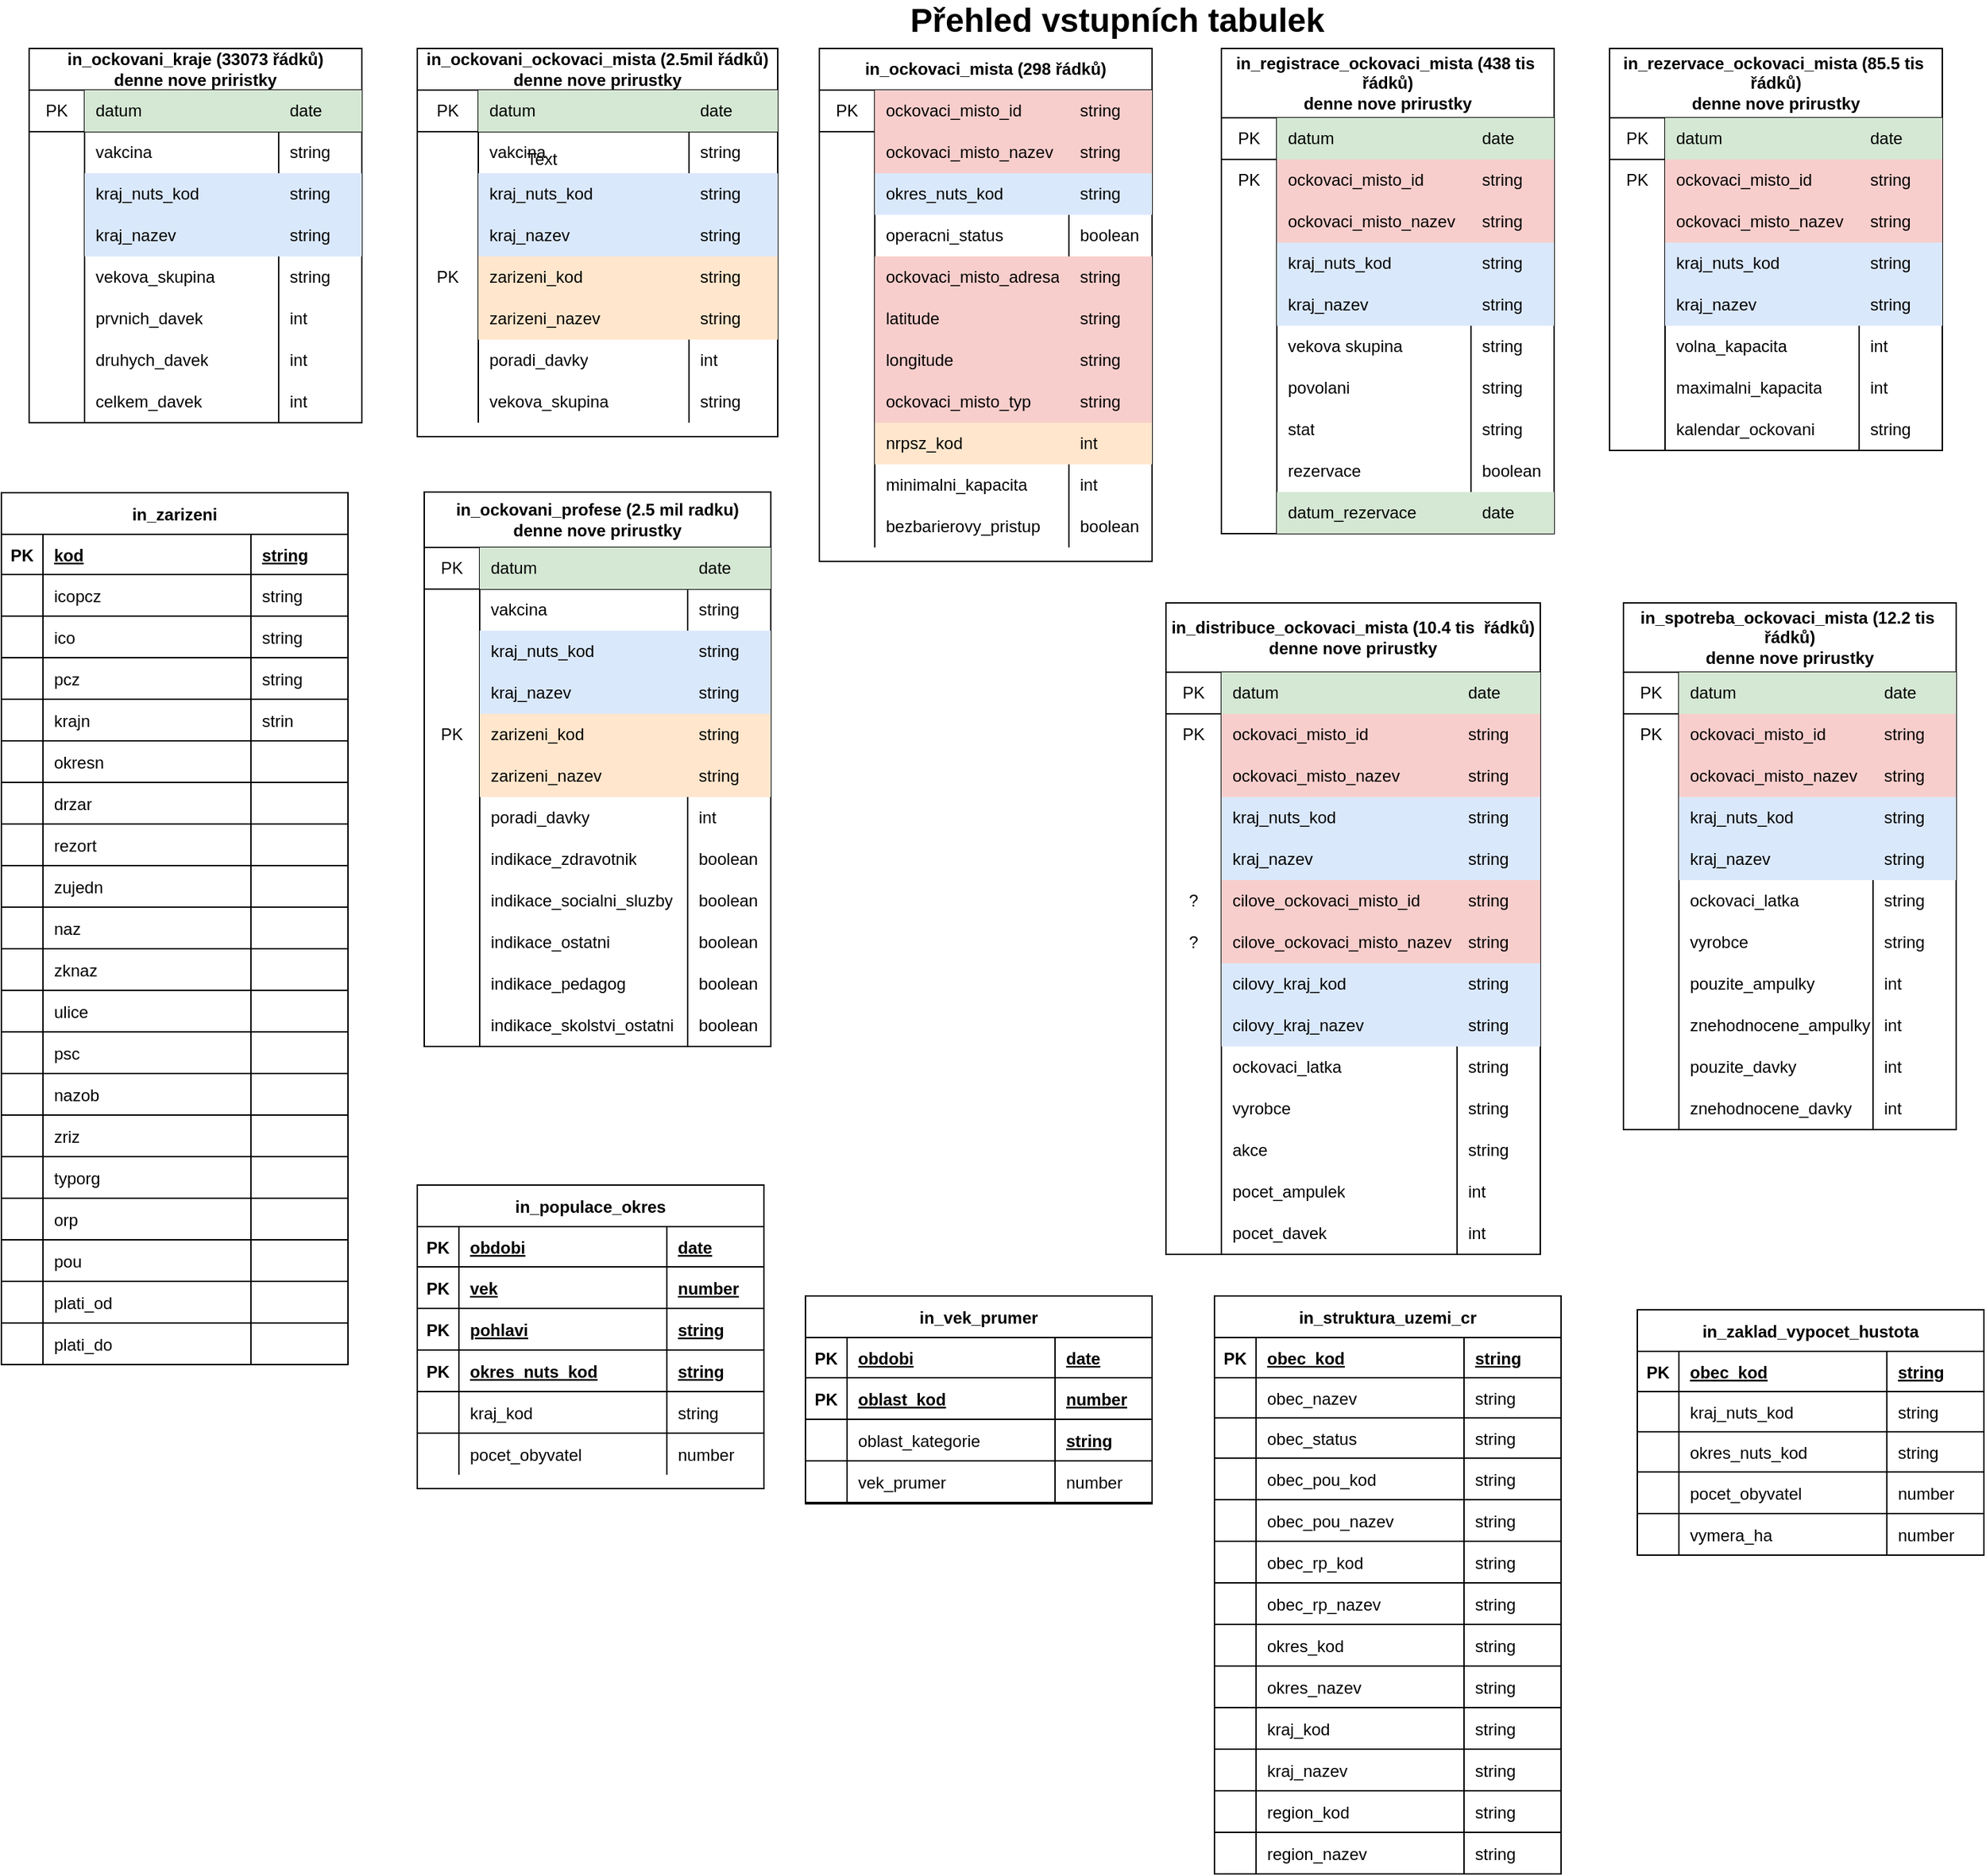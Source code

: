 <mxfile version="14.6.6" type="google" pages="2"><diagram id="p7dOEDmlfFMDYLdb5btT" name="Pocatecni tabulky"><mxGraphModel dx="1422" dy="762" grid="1" gridSize="10" guides="1" tooltips="1" connect="1" arrows="1" fold="1" page="1" pageScale="1" pageWidth="1654" pageHeight="2336" math="0" shadow="0"><root><mxCell id="AbTzeEuUam0PPb4YXg2X-0"/><mxCell id="AbTzeEuUam0PPb4YXg2X-1" parent="AbTzeEuUam0PPb4YXg2X-0"/><mxCell id="Iw7Bco2u9lDgfjKMzkg8-0" value="in_ockovaci_mista (298 řádků)" style="shape=table;html=1;whiteSpace=wrap;startSize=30;container=1;collapsible=0;childLayout=tableLayout;fixedRows=1;rowLines=0;fontStyle=1;align=center;" parent="AbTzeEuUam0PPb4YXg2X-1" vertex="1"><mxGeometry x="600" y="40" width="240" height="370" as="geometry"/></mxCell><mxCell id="Iw7Bco2u9lDgfjKMzkg8-1" value="" style="shape=partialRectangle;html=1;whiteSpace=wrap;collapsible=0;dropTarget=0;pointerEvents=0;fillColor=none;top=0;left=0;bottom=1;right=0;points=[[0,0.5],[1,0.5]];portConstraint=eastwest;" parent="Iw7Bco2u9lDgfjKMzkg8-0" vertex="1"><mxGeometry y="30" width="240" height="30" as="geometry"/></mxCell><mxCell id="Iw7Bco2u9lDgfjKMzkg8-2" value="PK" style="shape=partialRectangle;html=1;whiteSpace=wrap;connectable=0;fillColor=none;top=0;left=0;bottom=0;right=0;overflow=hidden;" parent="Iw7Bco2u9lDgfjKMzkg8-1" vertex="1"><mxGeometry width="40" height="30" as="geometry"/></mxCell><mxCell id="Iw7Bco2u9lDgfjKMzkg8-3" value="ockovaci_misto_id" style="shape=partialRectangle;html=1;whiteSpace=wrap;connectable=0;fillColor=#f8cecc;top=0;left=0;bottom=0;right=0;align=left;spacingLeft=6;overflow=hidden;strokeColor=#b85450;" parent="Iw7Bco2u9lDgfjKMzkg8-1" vertex="1"><mxGeometry x="40" width="140" height="30" as="geometry"/></mxCell><mxCell id="Iw7Bco2u9lDgfjKMzkg8-10" value="string" style="shape=partialRectangle;html=1;whiteSpace=wrap;connectable=0;fillColor=#f8cecc;top=0;left=0;bottom=0;right=0;align=left;spacingLeft=6;overflow=hidden;strokeColor=#b85450;" parent="Iw7Bco2u9lDgfjKMzkg8-1" vertex="1"><mxGeometry x="180" width="60" height="30" as="geometry"/></mxCell><mxCell id="Iw7Bco2u9lDgfjKMzkg8-4" value="" style="shape=partialRectangle;html=1;whiteSpace=wrap;collapsible=0;dropTarget=0;pointerEvents=0;fillColor=none;top=0;left=0;bottom=0;right=0;points=[[0,0.5],[1,0.5]];portConstraint=eastwest;" parent="Iw7Bco2u9lDgfjKMzkg8-0" vertex="1"><mxGeometry y="60" width="240" height="30" as="geometry"/></mxCell><mxCell id="Iw7Bco2u9lDgfjKMzkg8-5" value="" style="shape=partialRectangle;html=1;whiteSpace=wrap;connectable=0;fillColor=none;top=0;left=0;bottom=0;right=0;overflow=hidden;" parent="Iw7Bco2u9lDgfjKMzkg8-4" vertex="1"><mxGeometry width="40" height="30" as="geometry"/></mxCell><mxCell id="Iw7Bco2u9lDgfjKMzkg8-6" value="ockovaci_misto_nazev" style="shape=partialRectangle;html=1;whiteSpace=wrap;connectable=0;fillColor=#f8cecc;top=0;left=0;bottom=0;right=0;align=left;spacingLeft=6;overflow=hidden;strokeColor=#b85450;" parent="Iw7Bco2u9lDgfjKMzkg8-4" vertex="1"><mxGeometry x="40" width="140" height="30" as="geometry"/></mxCell><mxCell id="Iw7Bco2u9lDgfjKMzkg8-11" value="string" style="shape=partialRectangle;html=1;whiteSpace=wrap;connectable=0;fillColor=#f8cecc;top=0;left=0;bottom=0;right=0;align=left;spacingLeft=6;overflow=hidden;strokeColor=#b85450;" parent="Iw7Bco2u9lDgfjKMzkg8-4" vertex="1"><mxGeometry x="180" width="60" height="30" as="geometry"/></mxCell><mxCell id="Iw7Bco2u9lDgfjKMzkg8-7" value="" style="shape=partialRectangle;html=1;whiteSpace=wrap;collapsible=0;dropTarget=0;pointerEvents=0;fillColor=none;top=0;left=0;bottom=0;right=0;points=[[0,0.5],[1,0.5]];portConstraint=eastwest;" parent="Iw7Bco2u9lDgfjKMzkg8-0" vertex="1"><mxGeometry y="90" width="240" height="30" as="geometry"/></mxCell><mxCell id="Iw7Bco2u9lDgfjKMzkg8-8" value="" style="shape=partialRectangle;html=1;whiteSpace=wrap;connectable=0;fillColor=none;top=0;left=0;bottom=0;right=0;overflow=hidden;" parent="Iw7Bco2u9lDgfjKMzkg8-7" vertex="1"><mxGeometry width="40" height="30" as="geometry"/></mxCell><mxCell id="Iw7Bco2u9lDgfjKMzkg8-9" value="okres_nuts_kod" style="shape=partialRectangle;html=1;whiteSpace=wrap;connectable=0;fillColor=#dae8fc;top=0;left=0;bottom=0;right=0;align=left;spacingLeft=6;overflow=hidden;strokeColor=#6c8ebf;" parent="Iw7Bco2u9lDgfjKMzkg8-7" vertex="1"><mxGeometry x="40" width="140" height="30" as="geometry"/></mxCell><mxCell id="Iw7Bco2u9lDgfjKMzkg8-12" value="string" style="shape=partialRectangle;html=1;whiteSpace=wrap;connectable=0;fillColor=#dae8fc;top=0;left=0;bottom=0;right=0;align=left;spacingLeft=6;overflow=hidden;strokeColor=#6c8ebf;" parent="Iw7Bco2u9lDgfjKMzkg8-7" vertex="1"><mxGeometry x="180" width="60" height="30" as="geometry"/></mxCell><mxCell id="Iw7Bco2u9lDgfjKMzkg8-74" style="shape=partialRectangle;html=1;whiteSpace=wrap;collapsible=0;dropTarget=0;pointerEvents=0;fillColor=none;top=0;left=0;bottom=0;right=0;points=[[0,0.5],[1,0.5]];portConstraint=eastwest;" parent="Iw7Bco2u9lDgfjKMzkg8-0" vertex="1"><mxGeometry y="120" width="240" height="30" as="geometry"/></mxCell><mxCell id="Iw7Bco2u9lDgfjKMzkg8-75" style="shape=partialRectangle;html=1;whiteSpace=wrap;connectable=0;fillColor=none;top=0;left=0;bottom=0;right=0;overflow=hidden;" parent="Iw7Bco2u9lDgfjKMzkg8-74" vertex="1"><mxGeometry width="40" height="30" as="geometry"/></mxCell><mxCell id="Iw7Bco2u9lDgfjKMzkg8-76" value="operacni_status" style="shape=partialRectangle;html=1;whiteSpace=wrap;connectable=0;fillColor=none;top=0;left=0;bottom=0;right=0;align=left;spacingLeft=6;overflow=hidden;" parent="Iw7Bco2u9lDgfjKMzkg8-74" vertex="1"><mxGeometry x="40" width="140" height="30" as="geometry"/></mxCell><mxCell id="Iw7Bco2u9lDgfjKMzkg8-77" value="boolean" style="shape=partialRectangle;html=1;whiteSpace=wrap;connectable=0;fillColor=none;top=0;left=0;bottom=0;right=0;align=left;spacingLeft=6;overflow=hidden;" parent="Iw7Bco2u9lDgfjKMzkg8-74" vertex="1"><mxGeometry x="180" width="60" height="30" as="geometry"/></mxCell><mxCell id="Iw7Bco2u9lDgfjKMzkg8-78" style="shape=partialRectangle;html=1;whiteSpace=wrap;collapsible=0;dropTarget=0;pointerEvents=0;fillColor=none;top=0;left=0;bottom=0;right=0;points=[[0,0.5],[1,0.5]];portConstraint=eastwest;" parent="Iw7Bco2u9lDgfjKMzkg8-0" vertex="1"><mxGeometry y="150" width="240" height="30" as="geometry"/></mxCell><mxCell id="Iw7Bco2u9lDgfjKMzkg8-79" style="shape=partialRectangle;html=1;whiteSpace=wrap;connectable=0;fillColor=none;top=0;left=0;bottom=0;right=0;overflow=hidden;" parent="Iw7Bco2u9lDgfjKMzkg8-78" vertex="1"><mxGeometry width="40" height="30" as="geometry"/></mxCell><mxCell id="Iw7Bco2u9lDgfjKMzkg8-80" value="ockovaci_misto_adresa" style="shape=partialRectangle;html=1;whiteSpace=wrap;connectable=0;fillColor=#f8cecc;top=0;left=0;bottom=0;right=0;align=left;spacingLeft=6;overflow=hidden;strokeColor=#b85450;" parent="Iw7Bco2u9lDgfjKMzkg8-78" vertex="1"><mxGeometry x="40" width="140" height="30" as="geometry"/></mxCell><mxCell id="Iw7Bco2u9lDgfjKMzkg8-81" value="string" style="shape=partialRectangle;html=1;whiteSpace=wrap;connectable=0;fillColor=#f8cecc;top=0;left=0;bottom=0;right=0;align=left;spacingLeft=6;overflow=hidden;strokeColor=#b85450;" parent="Iw7Bco2u9lDgfjKMzkg8-78" vertex="1"><mxGeometry x="180" width="60" height="30" as="geometry"/></mxCell><mxCell id="Iw7Bco2u9lDgfjKMzkg8-82" style="shape=partialRectangle;html=1;whiteSpace=wrap;collapsible=0;dropTarget=0;pointerEvents=0;fillColor=none;top=0;left=0;bottom=0;right=0;points=[[0,0.5],[1,0.5]];portConstraint=eastwest;" parent="Iw7Bco2u9lDgfjKMzkg8-0" vertex="1"><mxGeometry y="180" width="240" height="30" as="geometry"/></mxCell><mxCell id="Iw7Bco2u9lDgfjKMzkg8-83" style="shape=partialRectangle;html=1;whiteSpace=wrap;connectable=0;fillColor=none;top=0;left=0;bottom=0;right=0;overflow=hidden;" parent="Iw7Bco2u9lDgfjKMzkg8-82" vertex="1"><mxGeometry width="40" height="30" as="geometry"/></mxCell><mxCell id="Iw7Bco2u9lDgfjKMzkg8-84" value="latitude" style="shape=partialRectangle;html=1;whiteSpace=wrap;connectable=0;fillColor=#f8cecc;top=0;left=0;bottom=0;right=0;align=left;spacingLeft=6;overflow=hidden;strokeColor=#b85450;" parent="Iw7Bco2u9lDgfjKMzkg8-82" vertex="1"><mxGeometry x="40" width="140" height="30" as="geometry"/></mxCell><mxCell id="Iw7Bco2u9lDgfjKMzkg8-85" value="string" style="shape=partialRectangle;html=1;whiteSpace=wrap;connectable=0;fillColor=#f8cecc;top=0;left=0;bottom=0;right=0;align=left;spacingLeft=6;overflow=hidden;strokeColor=#b85450;" parent="Iw7Bco2u9lDgfjKMzkg8-82" vertex="1"><mxGeometry x="180" width="60" height="30" as="geometry"/></mxCell><mxCell id="Iw7Bco2u9lDgfjKMzkg8-86" style="shape=partialRectangle;html=1;whiteSpace=wrap;collapsible=0;dropTarget=0;pointerEvents=0;fillColor=none;top=0;left=0;bottom=0;right=0;points=[[0,0.5],[1,0.5]];portConstraint=eastwest;" parent="Iw7Bco2u9lDgfjKMzkg8-0" vertex="1"><mxGeometry y="210" width="240" height="30" as="geometry"/></mxCell><mxCell id="Iw7Bco2u9lDgfjKMzkg8-87" style="shape=partialRectangle;html=1;whiteSpace=wrap;connectable=0;fillColor=none;top=0;left=0;bottom=0;right=0;overflow=hidden;" parent="Iw7Bco2u9lDgfjKMzkg8-86" vertex="1"><mxGeometry width="40" height="30" as="geometry"/></mxCell><mxCell id="Iw7Bco2u9lDgfjKMzkg8-88" value="longitude" style="shape=partialRectangle;html=1;whiteSpace=wrap;connectable=0;fillColor=#f8cecc;top=0;left=0;bottom=0;right=0;align=left;spacingLeft=6;overflow=hidden;strokeColor=#b85450;" parent="Iw7Bco2u9lDgfjKMzkg8-86" vertex="1"><mxGeometry x="40" width="140" height="30" as="geometry"/></mxCell><mxCell id="Iw7Bco2u9lDgfjKMzkg8-89" value="string" style="shape=partialRectangle;html=1;whiteSpace=wrap;connectable=0;fillColor=#f8cecc;top=0;left=0;bottom=0;right=0;align=left;spacingLeft=6;overflow=hidden;strokeColor=#b85450;" parent="Iw7Bco2u9lDgfjKMzkg8-86" vertex="1"><mxGeometry x="180" width="60" height="30" as="geometry"/></mxCell><mxCell id="Iw7Bco2u9lDgfjKMzkg8-90" style="shape=partialRectangle;html=1;whiteSpace=wrap;collapsible=0;dropTarget=0;pointerEvents=0;fillColor=none;top=0;left=0;bottom=0;right=0;points=[[0,0.5],[1,0.5]];portConstraint=eastwest;" parent="Iw7Bco2u9lDgfjKMzkg8-0" vertex="1"><mxGeometry y="240" width="240" height="30" as="geometry"/></mxCell><mxCell id="Iw7Bco2u9lDgfjKMzkg8-91" style="shape=partialRectangle;html=1;whiteSpace=wrap;connectable=0;fillColor=none;top=0;left=0;bottom=0;right=0;overflow=hidden;" parent="Iw7Bco2u9lDgfjKMzkg8-90" vertex="1"><mxGeometry width="40" height="30" as="geometry"/></mxCell><mxCell id="Iw7Bco2u9lDgfjKMzkg8-92" value="ockovaci_misto_typ" style="shape=partialRectangle;html=1;whiteSpace=wrap;connectable=0;fillColor=#f8cecc;top=0;left=0;bottom=0;right=0;align=left;spacingLeft=6;overflow=hidden;strokeColor=#b85450;" parent="Iw7Bco2u9lDgfjKMzkg8-90" vertex="1"><mxGeometry x="40" width="140" height="30" as="geometry"/></mxCell><mxCell id="Iw7Bco2u9lDgfjKMzkg8-93" value="string" style="shape=partialRectangle;html=1;whiteSpace=wrap;connectable=0;fillColor=#f8cecc;top=0;left=0;bottom=0;right=0;align=left;spacingLeft=6;overflow=hidden;strokeColor=#b85450;" parent="Iw7Bco2u9lDgfjKMzkg8-90" vertex="1"><mxGeometry x="180" width="60" height="30" as="geometry"/></mxCell><mxCell id="Iw7Bco2u9lDgfjKMzkg8-94" style="shape=partialRectangle;html=1;whiteSpace=wrap;collapsible=0;dropTarget=0;pointerEvents=0;fillColor=none;top=0;left=0;bottom=0;right=0;points=[[0,0.5],[1,0.5]];portConstraint=eastwest;" parent="Iw7Bco2u9lDgfjKMzkg8-0" vertex="1"><mxGeometry y="270" width="240" height="30" as="geometry"/></mxCell><mxCell id="Iw7Bco2u9lDgfjKMzkg8-95" style="shape=partialRectangle;html=1;whiteSpace=wrap;connectable=0;fillColor=none;top=0;left=0;bottom=0;right=0;overflow=hidden;" parent="Iw7Bco2u9lDgfjKMzkg8-94" vertex="1"><mxGeometry width="40" height="30" as="geometry"/></mxCell><mxCell id="Iw7Bco2u9lDgfjKMzkg8-96" value="nrpsz_kod" style="shape=partialRectangle;html=1;whiteSpace=wrap;connectable=0;fillColor=#ffe6cc;top=0;left=0;bottom=0;right=0;align=left;spacingLeft=6;overflow=hidden;strokeColor=#d79b00;" parent="Iw7Bco2u9lDgfjKMzkg8-94" vertex="1"><mxGeometry x="40" width="140" height="30" as="geometry"/></mxCell><mxCell id="Iw7Bco2u9lDgfjKMzkg8-97" value="int" style="shape=partialRectangle;html=1;whiteSpace=wrap;connectable=0;fillColor=#ffe6cc;top=0;left=0;bottom=0;right=0;align=left;spacingLeft=6;overflow=hidden;strokeColor=#d79b00;" parent="Iw7Bco2u9lDgfjKMzkg8-94" vertex="1"><mxGeometry x="180" width="60" height="30" as="geometry"/></mxCell><mxCell id="Iw7Bco2u9lDgfjKMzkg8-102" style="shape=partialRectangle;html=1;whiteSpace=wrap;collapsible=0;dropTarget=0;pointerEvents=0;fillColor=none;top=0;left=0;bottom=0;right=0;points=[[0,0.5],[1,0.5]];portConstraint=eastwest;" parent="Iw7Bco2u9lDgfjKMzkg8-0" vertex="1"><mxGeometry y="300" width="240" height="30" as="geometry"/></mxCell><mxCell id="Iw7Bco2u9lDgfjKMzkg8-103" style="shape=partialRectangle;html=1;whiteSpace=wrap;connectable=0;fillColor=none;top=0;left=0;bottom=0;right=0;overflow=hidden;" parent="Iw7Bco2u9lDgfjKMzkg8-102" vertex="1"><mxGeometry width="40" height="30" as="geometry"/></mxCell><mxCell id="Iw7Bco2u9lDgfjKMzkg8-104" value="minimalni_kapacita" style="shape=partialRectangle;html=1;whiteSpace=wrap;connectable=0;fillColor=none;top=0;left=0;bottom=0;right=0;align=left;spacingLeft=6;overflow=hidden;" parent="Iw7Bco2u9lDgfjKMzkg8-102" vertex="1"><mxGeometry x="40" width="140" height="30" as="geometry"/></mxCell><mxCell id="Iw7Bco2u9lDgfjKMzkg8-105" value="int" style="shape=partialRectangle;html=1;whiteSpace=wrap;connectable=0;fillColor=none;top=0;left=0;bottom=0;right=0;align=left;spacingLeft=6;overflow=hidden;" parent="Iw7Bco2u9lDgfjKMzkg8-102" vertex="1"><mxGeometry x="180" width="60" height="30" as="geometry"/></mxCell><mxCell id="Iw7Bco2u9lDgfjKMzkg8-98" style="shape=partialRectangle;html=1;whiteSpace=wrap;collapsible=0;dropTarget=0;pointerEvents=0;fillColor=none;top=0;left=0;bottom=0;right=0;points=[[0,0.5],[1,0.5]];portConstraint=eastwest;" parent="Iw7Bco2u9lDgfjKMzkg8-0" vertex="1"><mxGeometry y="330" width="240" height="30" as="geometry"/></mxCell><mxCell id="Iw7Bco2u9lDgfjKMzkg8-99" style="shape=partialRectangle;html=1;whiteSpace=wrap;connectable=0;fillColor=none;top=0;left=0;bottom=0;right=0;overflow=hidden;" parent="Iw7Bco2u9lDgfjKMzkg8-98" vertex="1"><mxGeometry width="40" height="30" as="geometry"/></mxCell><mxCell id="Iw7Bco2u9lDgfjKMzkg8-100" value="bezbarierovy_pristup" style="shape=partialRectangle;html=1;whiteSpace=wrap;connectable=0;fillColor=none;top=0;left=0;bottom=0;right=0;align=left;spacingLeft=6;overflow=hidden;" parent="Iw7Bco2u9lDgfjKMzkg8-98" vertex="1"><mxGeometry x="40" width="140" height="30" as="geometry"/></mxCell><mxCell id="Iw7Bco2u9lDgfjKMzkg8-101" value="boolean" style="shape=partialRectangle;html=1;whiteSpace=wrap;connectable=0;fillColor=none;top=0;left=0;bottom=0;right=0;align=left;spacingLeft=6;overflow=hidden;" parent="Iw7Bco2u9lDgfjKMzkg8-98" vertex="1"><mxGeometry x="180" width="60" height="30" as="geometry"/></mxCell><mxCell id="Iw7Bco2u9lDgfjKMzkg8-45" value="in_ockovani_kraje (33073 řádků)&lt;br&gt;denne nove priristky" style="shape=table;html=1;whiteSpace=wrap;startSize=30;container=1;collapsible=0;childLayout=tableLayout;fixedRows=1;rowLines=0;fontStyle=1;align=center;" parent="AbTzeEuUam0PPb4YXg2X-1" vertex="1"><mxGeometry x="30" y="40" width="240" height="270" as="geometry"/></mxCell><mxCell id="Iw7Bco2u9lDgfjKMzkg8-46" value="" style="shape=partialRectangle;html=1;whiteSpace=wrap;collapsible=0;dropTarget=0;pointerEvents=0;fillColor=none;top=0;left=0;bottom=1;right=0;points=[[0,0.5],[1,0.5]];portConstraint=eastwest;" parent="Iw7Bco2u9lDgfjKMzkg8-45" vertex="1"><mxGeometry y="30" width="240" height="30" as="geometry"/></mxCell><mxCell id="Iw7Bco2u9lDgfjKMzkg8-47" value="PK" style="shape=partialRectangle;html=1;whiteSpace=wrap;connectable=0;fillColor=none;top=0;left=0;bottom=0;right=0;overflow=hidden;" parent="Iw7Bco2u9lDgfjKMzkg8-46" vertex="1"><mxGeometry width="40" height="30" as="geometry"/></mxCell><mxCell id="Iw7Bco2u9lDgfjKMzkg8-48" value="datum" style="shape=partialRectangle;html=1;whiteSpace=wrap;connectable=0;fillColor=#d5e8d4;top=0;left=0;bottom=0;right=0;align=left;spacingLeft=6;overflow=hidden;strokeColor=#82b366;" parent="Iw7Bco2u9lDgfjKMzkg8-46" vertex="1"><mxGeometry x="40" width="140" height="30" as="geometry"/></mxCell><mxCell id="Iw7Bco2u9lDgfjKMzkg8-49" value="date" style="shape=partialRectangle;html=1;whiteSpace=wrap;connectable=0;fillColor=#d5e8d4;top=0;left=0;bottom=0;right=0;align=left;spacingLeft=6;overflow=hidden;strokeColor=#82b366;" parent="Iw7Bco2u9lDgfjKMzkg8-46" vertex="1"><mxGeometry x="180" width="60" height="30" as="geometry"/></mxCell><mxCell id="Iw7Bco2u9lDgfjKMzkg8-50" value="" style="shape=partialRectangle;html=1;whiteSpace=wrap;collapsible=0;dropTarget=0;pointerEvents=0;fillColor=none;top=0;left=0;bottom=0;right=0;points=[[0,0.5],[1,0.5]];portConstraint=eastwest;" parent="Iw7Bco2u9lDgfjKMzkg8-45" vertex="1"><mxGeometry y="60" width="240" height="30" as="geometry"/></mxCell><mxCell id="Iw7Bco2u9lDgfjKMzkg8-51" value="" style="shape=partialRectangle;html=1;whiteSpace=wrap;connectable=0;fillColor=none;top=0;left=0;bottom=0;right=0;overflow=hidden;" parent="Iw7Bco2u9lDgfjKMzkg8-50" vertex="1"><mxGeometry width="40" height="30" as="geometry"/></mxCell><mxCell id="Iw7Bco2u9lDgfjKMzkg8-52" value="vakcina" style="shape=partialRectangle;html=1;whiteSpace=wrap;connectable=0;fillColor=none;top=0;left=0;bottom=0;right=0;align=left;spacingLeft=6;overflow=hidden;" parent="Iw7Bco2u9lDgfjKMzkg8-50" vertex="1"><mxGeometry x="40" width="140" height="30" as="geometry"/></mxCell><mxCell id="Iw7Bco2u9lDgfjKMzkg8-53" value="string" style="shape=partialRectangle;html=1;whiteSpace=wrap;connectable=0;fillColor=none;top=0;left=0;bottom=0;right=0;align=left;spacingLeft=6;overflow=hidden;" parent="Iw7Bco2u9lDgfjKMzkg8-50" vertex="1"><mxGeometry x="180" width="60" height="30" as="geometry"/></mxCell><mxCell id="xGLXHj1Etd3HMZlEPw7Z-4" style="shape=partialRectangle;html=1;whiteSpace=wrap;collapsible=0;dropTarget=0;pointerEvents=0;fillColor=none;top=0;left=0;bottom=0;right=0;points=[[0,0.5],[1,0.5]];portConstraint=eastwest;" parent="Iw7Bco2u9lDgfjKMzkg8-45" vertex="1"><mxGeometry y="90" width="240" height="30" as="geometry"/></mxCell><mxCell id="xGLXHj1Etd3HMZlEPw7Z-5" style="shape=partialRectangle;html=1;whiteSpace=wrap;connectable=0;fillColor=none;top=0;left=0;bottom=0;right=0;overflow=hidden;" parent="xGLXHj1Etd3HMZlEPw7Z-4" vertex="1"><mxGeometry width="40" height="30" as="geometry"/></mxCell><mxCell id="xGLXHj1Etd3HMZlEPw7Z-6" value="kraj_nuts_kod" style="shape=partialRectangle;html=1;whiteSpace=wrap;connectable=0;fillColor=#dae8fc;top=0;left=0;bottom=0;right=0;align=left;spacingLeft=6;overflow=hidden;strokeColor=#6c8ebf;" parent="xGLXHj1Etd3HMZlEPw7Z-4" vertex="1"><mxGeometry x="40" width="140" height="30" as="geometry"/></mxCell><mxCell id="xGLXHj1Etd3HMZlEPw7Z-7" value="string" style="shape=partialRectangle;html=1;whiteSpace=wrap;connectable=0;fillColor=#dae8fc;top=0;left=0;bottom=0;right=0;align=left;spacingLeft=6;overflow=hidden;strokeColor=#6c8ebf;" parent="xGLXHj1Etd3HMZlEPw7Z-4" vertex="1"><mxGeometry x="180" width="60" height="30" as="geometry"/></mxCell><mxCell id="xGLXHj1Etd3HMZlEPw7Z-0" style="shape=partialRectangle;html=1;whiteSpace=wrap;collapsible=0;dropTarget=0;pointerEvents=0;fillColor=none;top=0;left=0;bottom=0;right=0;points=[[0,0.5],[1,0.5]];portConstraint=eastwest;" parent="Iw7Bco2u9lDgfjKMzkg8-45" vertex="1"><mxGeometry y="120" width="240" height="30" as="geometry"/></mxCell><mxCell id="xGLXHj1Etd3HMZlEPw7Z-1" style="shape=partialRectangle;html=1;whiteSpace=wrap;connectable=0;fillColor=none;top=0;left=0;bottom=0;right=0;overflow=hidden;" parent="xGLXHj1Etd3HMZlEPw7Z-0" vertex="1"><mxGeometry width="40" height="30" as="geometry"/></mxCell><mxCell id="xGLXHj1Etd3HMZlEPw7Z-2" value="kraj_nazev" style="shape=partialRectangle;html=1;whiteSpace=wrap;connectable=0;fillColor=#dae8fc;top=0;left=0;bottom=0;right=0;align=left;spacingLeft=6;overflow=hidden;strokeColor=#6c8ebf;" parent="xGLXHj1Etd3HMZlEPw7Z-0" vertex="1"><mxGeometry x="40" width="140" height="30" as="geometry"/></mxCell><mxCell id="xGLXHj1Etd3HMZlEPw7Z-3" value="string" style="shape=partialRectangle;html=1;whiteSpace=wrap;connectable=0;fillColor=#dae8fc;top=0;left=0;bottom=0;right=0;align=left;spacingLeft=6;overflow=hidden;strokeColor=#6c8ebf;" parent="xGLXHj1Etd3HMZlEPw7Z-0" vertex="1"><mxGeometry x="180" width="60" height="30" as="geometry"/></mxCell><mxCell id="Iw7Bco2u9lDgfjKMzkg8-54" value="" style="shape=partialRectangle;html=1;whiteSpace=wrap;collapsible=0;dropTarget=0;pointerEvents=0;fillColor=none;top=0;left=0;bottom=0;right=0;points=[[0,0.5],[1,0.5]];portConstraint=eastwest;" parent="Iw7Bco2u9lDgfjKMzkg8-45" vertex="1"><mxGeometry y="150" width="240" height="30" as="geometry"/></mxCell><mxCell id="Iw7Bco2u9lDgfjKMzkg8-55" value="" style="shape=partialRectangle;html=1;whiteSpace=wrap;connectable=0;fillColor=none;top=0;left=0;bottom=0;right=0;overflow=hidden;" parent="Iw7Bco2u9lDgfjKMzkg8-54" vertex="1"><mxGeometry width="40" height="30" as="geometry"/></mxCell><mxCell id="Iw7Bco2u9lDgfjKMzkg8-56" value="vekova_skupina" style="shape=partialRectangle;html=1;whiteSpace=wrap;connectable=0;fillColor=none;top=0;left=0;bottom=0;right=0;align=left;spacingLeft=6;overflow=hidden;" parent="Iw7Bco2u9lDgfjKMzkg8-54" vertex="1"><mxGeometry x="40" width="140" height="30" as="geometry"/></mxCell><mxCell id="Iw7Bco2u9lDgfjKMzkg8-57" value="string" style="shape=partialRectangle;html=1;whiteSpace=wrap;connectable=0;fillColor=none;top=0;left=0;bottom=0;right=0;align=left;spacingLeft=6;overflow=hidden;" parent="Iw7Bco2u9lDgfjKMzkg8-54" vertex="1"><mxGeometry x="180" width="60" height="30" as="geometry"/></mxCell><mxCell id="Iw7Bco2u9lDgfjKMzkg8-114" style="shape=partialRectangle;html=1;whiteSpace=wrap;collapsible=0;dropTarget=0;pointerEvents=0;fillColor=none;top=0;left=0;bottom=0;right=0;points=[[0,0.5],[1,0.5]];portConstraint=eastwest;" parent="Iw7Bco2u9lDgfjKMzkg8-45" vertex="1"><mxGeometry y="180" width="240" height="30" as="geometry"/></mxCell><mxCell id="Iw7Bco2u9lDgfjKMzkg8-115" style="shape=partialRectangle;html=1;whiteSpace=wrap;connectable=0;fillColor=none;top=0;left=0;bottom=0;right=0;overflow=hidden;" parent="Iw7Bco2u9lDgfjKMzkg8-114" vertex="1"><mxGeometry width="40" height="30" as="geometry"/></mxCell><mxCell id="Iw7Bco2u9lDgfjKMzkg8-116" value="prvnich_davek" style="shape=partialRectangle;html=1;whiteSpace=wrap;connectable=0;fillColor=none;top=0;left=0;bottom=0;right=0;align=left;spacingLeft=6;overflow=hidden;" parent="Iw7Bco2u9lDgfjKMzkg8-114" vertex="1"><mxGeometry x="40" width="140" height="30" as="geometry"/></mxCell><mxCell id="Iw7Bco2u9lDgfjKMzkg8-117" value="int" style="shape=partialRectangle;html=1;whiteSpace=wrap;connectable=0;fillColor=none;top=0;left=0;bottom=0;right=0;align=left;spacingLeft=6;overflow=hidden;" parent="Iw7Bco2u9lDgfjKMzkg8-114" vertex="1"><mxGeometry x="180" width="60" height="30" as="geometry"/></mxCell><mxCell id="Iw7Bco2u9lDgfjKMzkg8-110" style="shape=partialRectangle;html=1;whiteSpace=wrap;collapsible=0;dropTarget=0;pointerEvents=0;fillColor=none;top=0;left=0;bottom=0;right=0;points=[[0,0.5],[1,0.5]];portConstraint=eastwest;" parent="Iw7Bco2u9lDgfjKMzkg8-45" vertex="1"><mxGeometry y="210" width="240" height="30" as="geometry"/></mxCell><mxCell id="Iw7Bco2u9lDgfjKMzkg8-111" style="shape=partialRectangle;html=1;whiteSpace=wrap;connectable=0;fillColor=none;top=0;left=0;bottom=0;right=0;overflow=hidden;" parent="Iw7Bco2u9lDgfjKMzkg8-110" vertex="1"><mxGeometry width="40" height="30" as="geometry"/></mxCell><mxCell id="Iw7Bco2u9lDgfjKMzkg8-112" value="druhych_davek" style="shape=partialRectangle;html=1;whiteSpace=wrap;connectable=0;fillColor=none;top=0;left=0;bottom=0;right=0;align=left;spacingLeft=6;overflow=hidden;" parent="Iw7Bco2u9lDgfjKMzkg8-110" vertex="1"><mxGeometry x="40" width="140" height="30" as="geometry"/></mxCell><mxCell id="Iw7Bco2u9lDgfjKMzkg8-113" value="int" style="shape=partialRectangle;html=1;whiteSpace=wrap;connectable=0;fillColor=none;top=0;left=0;bottom=0;right=0;align=left;spacingLeft=6;overflow=hidden;" parent="Iw7Bco2u9lDgfjKMzkg8-110" vertex="1"><mxGeometry x="180" width="60" height="30" as="geometry"/></mxCell><mxCell id="Iw7Bco2u9lDgfjKMzkg8-106" style="shape=partialRectangle;html=1;whiteSpace=wrap;collapsible=0;dropTarget=0;pointerEvents=0;fillColor=none;top=0;left=0;bottom=0;right=0;points=[[0,0.5],[1,0.5]];portConstraint=eastwest;" parent="Iw7Bco2u9lDgfjKMzkg8-45" vertex="1"><mxGeometry y="240" width="240" height="30" as="geometry"/></mxCell><mxCell id="Iw7Bco2u9lDgfjKMzkg8-107" style="shape=partialRectangle;html=1;whiteSpace=wrap;connectable=0;fillColor=none;top=0;left=0;bottom=0;right=0;overflow=hidden;" parent="Iw7Bco2u9lDgfjKMzkg8-106" vertex="1"><mxGeometry width="40" height="30" as="geometry"/></mxCell><mxCell id="Iw7Bco2u9lDgfjKMzkg8-108" value="celkem_davek" style="shape=partialRectangle;html=1;whiteSpace=wrap;connectable=0;fillColor=none;top=0;left=0;bottom=0;right=0;align=left;spacingLeft=6;overflow=hidden;" parent="Iw7Bco2u9lDgfjKMzkg8-106" vertex="1"><mxGeometry x="40" width="140" height="30" as="geometry"/></mxCell><mxCell id="Iw7Bco2u9lDgfjKMzkg8-109" value="int" style="shape=partialRectangle;html=1;whiteSpace=wrap;connectable=0;fillColor=none;top=0;left=0;bottom=0;right=0;align=left;spacingLeft=6;overflow=hidden;" parent="Iw7Bco2u9lDgfjKMzkg8-106" vertex="1"><mxGeometry x="180" width="60" height="30" as="geometry"/></mxCell><mxCell id="Iw7Bco2u9lDgfjKMzkg8-118" value="in_ockovani_ockovaci_mista (2.5mil řádků)&lt;br&gt;denne nove prirustky" style="shape=table;html=1;whiteSpace=wrap;startSize=30;container=1;collapsible=0;childLayout=tableLayout;fixedRows=1;rowLines=0;fontStyle=1;align=center;" parent="AbTzeEuUam0PPb4YXg2X-1" vertex="1"><mxGeometry x="310" y="40" width="260" height="280" as="geometry"/></mxCell><mxCell id="Iw7Bco2u9lDgfjKMzkg8-119" value="" style="shape=partialRectangle;html=1;whiteSpace=wrap;collapsible=0;dropTarget=0;pointerEvents=0;fillColor=none;top=0;left=0;bottom=1;right=0;points=[[0,0.5],[1,0.5]];portConstraint=eastwest;" parent="Iw7Bco2u9lDgfjKMzkg8-118" vertex="1"><mxGeometry y="30" width="260" height="30" as="geometry"/></mxCell><mxCell id="Iw7Bco2u9lDgfjKMzkg8-120" value="PK" style="shape=partialRectangle;html=1;whiteSpace=wrap;connectable=0;fillColor=none;top=0;left=0;bottom=0;right=0;overflow=hidden;" parent="Iw7Bco2u9lDgfjKMzkg8-119" vertex="1"><mxGeometry width="44" height="30" as="geometry"/></mxCell><mxCell id="Iw7Bco2u9lDgfjKMzkg8-121" value="datum" style="shape=partialRectangle;html=1;whiteSpace=wrap;connectable=0;fillColor=#d5e8d4;top=0;left=0;bottom=0;right=0;align=left;spacingLeft=6;overflow=hidden;strokeColor=#82b366;" parent="Iw7Bco2u9lDgfjKMzkg8-119" vertex="1"><mxGeometry x="44" width="152" height="30" as="geometry"/></mxCell><mxCell id="Iw7Bco2u9lDgfjKMzkg8-122" value="date" style="shape=partialRectangle;html=1;whiteSpace=wrap;connectable=0;fillColor=#d5e8d4;top=0;left=0;bottom=0;right=0;align=left;spacingLeft=6;overflow=hidden;strokeColor=#82b366;" parent="Iw7Bco2u9lDgfjKMzkg8-119" vertex="1"><mxGeometry x="196" width="64" height="30" as="geometry"/></mxCell><mxCell id="Iw7Bco2u9lDgfjKMzkg8-123" value="" style="shape=partialRectangle;html=1;whiteSpace=wrap;collapsible=0;dropTarget=0;pointerEvents=0;fillColor=none;top=0;left=0;bottom=0;right=0;points=[[0,0.5],[1,0.5]];portConstraint=eastwest;" parent="Iw7Bco2u9lDgfjKMzkg8-118" vertex="1"><mxGeometry y="60" width="260" height="30" as="geometry"/></mxCell><mxCell id="Iw7Bco2u9lDgfjKMzkg8-124" value="" style="shape=partialRectangle;html=1;whiteSpace=wrap;connectable=0;fillColor=none;top=0;left=0;bottom=0;right=0;overflow=hidden;" parent="Iw7Bco2u9lDgfjKMzkg8-123" vertex="1"><mxGeometry width="44" height="30" as="geometry"/></mxCell><mxCell id="Iw7Bco2u9lDgfjKMzkg8-125" value="vakcina" style="shape=partialRectangle;html=1;whiteSpace=wrap;connectable=0;fillColor=none;top=0;left=0;bottom=0;right=0;align=left;spacingLeft=6;overflow=hidden;" parent="Iw7Bco2u9lDgfjKMzkg8-123" vertex="1"><mxGeometry x="44" width="152" height="30" as="geometry"/></mxCell><mxCell id="Iw7Bco2u9lDgfjKMzkg8-126" value="string" style="shape=partialRectangle;html=1;whiteSpace=wrap;connectable=0;fillColor=none;top=0;left=0;bottom=0;right=0;align=left;spacingLeft=6;overflow=hidden;" parent="Iw7Bco2u9lDgfjKMzkg8-123" vertex="1"><mxGeometry x="196" width="64" height="30" as="geometry"/></mxCell><mxCell id="Iw7Bco2u9lDgfjKMzkg8-127" value="" style="shape=partialRectangle;html=1;whiteSpace=wrap;collapsible=0;dropTarget=0;pointerEvents=0;fillColor=none;top=0;left=0;bottom=0;right=0;points=[[0,0.5],[1,0.5]];portConstraint=eastwest;" parent="Iw7Bco2u9lDgfjKMzkg8-118" vertex="1"><mxGeometry y="90" width="260" height="30" as="geometry"/></mxCell><mxCell id="Iw7Bco2u9lDgfjKMzkg8-128" value="" style="shape=partialRectangle;html=1;whiteSpace=wrap;connectable=0;fillColor=none;top=0;left=0;bottom=0;right=0;overflow=hidden;" parent="Iw7Bco2u9lDgfjKMzkg8-127" vertex="1"><mxGeometry width="44" height="30" as="geometry"/></mxCell><mxCell id="Iw7Bco2u9lDgfjKMzkg8-129" value="kraj_nuts_kod" style="shape=partialRectangle;html=1;whiteSpace=wrap;connectable=0;fillColor=#dae8fc;top=0;left=0;bottom=0;right=0;align=left;spacingLeft=6;overflow=hidden;strokeColor=#6c8ebf;" parent="Iw7Bco2u9lDgfjKMzkg8-127" vertex="1"><mxGeometry x="44" width="152" height="30" as="geometry"/></mxCell><mxCell id="Iw7Bco2u9lDgfjKMzkg8-130" value="string" style="shape=partialRectangle;html=1;whiteSpace=wrap;connectable=0;fillColor=#dae8fc;top=0;left=0;bottom=0;right=0;align=left;spacingLeft=6;overflow=hidden;strokeColor=#6c8ebf;" parent="Iw7Bco2u9lDgfjKMzkg8-127" vertex="1"><mxGeometry x="196" width="64" height="30" as="geometry"/></mxCell><mxCell id="Iw7Bco2u9lDgfjKMzkg8-131" style="shape=partialRectangle;html=1;whiteSpace=wrap;collapsible=0;dropTarget=0;pointerEvents=0;fillColor=none;top=0;left=0;bottom=0;right=0;points=[[0,0.5],[1,0.5]];portConstraint=eastwest;" parent="Iw7Bco2u9lDgfjKMzkg8-118" vertex="1"><mxGeometry y="120" width="260" height="30" as="geometry"/></mxCell><mxCell id="Iw7Bco2u9lDgfjKMzkg8-132" style="shape=partialRectangle;html=1;whiteSpace=wrap;connectable=0;fillColor=none;top=0;left=0;bottom=0;right=0;overflow=hidden;" parent="Iw7Bco2u9lDgfjKMzkg8-131" vertex="1"><mxGeometry width="44" height="30" as="geometry"/></mxCell><mxCell id="Iw7Bco2u9lDgfjKMzkg8-133" value="kraj_nazev" style="shape=partialRectangle;html=1;whiteSpace=wrap;connectable=0;fillColor=#dae8fc;top=0;left=0;bottom=0;right=0;align=left;spacingLeft=6;overflow=hidden;strokeColor=#6c8ebf;" parent="Iw7Bco2u9lDgfjKMzkg8-131" vertex="1"><mxGeometry x="44" width="152" height="30" as="geometry"/></mxCell><mxCell id="Iw7Bco2u9lDgfjKMzkg8-134" value="string" style="shape=partialRectangle;html=1;whiteSpace=wrap;connectable=0;fillColor=#dae8fc;top=0;left=0;bottom=0;right=0;align=left;spacingLeft=6;overflow=hidden;strokeColor=#6c8ebf;" parent="Iw7Bco2u9lDgfjKMzkg8-131" vertex="1"><mxGeometry x="196" width="64" height="30" as="geometry"/></mxCell><mxCell id="Iw7Bco2u9lDgfjKMzkg8-135" style="shape=partialRectangle;html=1;whiteSpace=wrap;collapsible=0;dropTarget=0;pointerEvents=0;fillColor=none;top=0;left=0;bottom=0;right=0;points=[[0,0.5],[1,0.5]];portConstraint=eastwest;" parent="Iw7Bco2u9lDgfjKMzkg8-118" vertex="1"><mxGeometry y="150" width="260" height="30" as="geometry"/></mxCell><mxCell id="Iw7Bco2u9lDgfjKMzkg8-136" value="PK" style="shape=partialRectangle;html=1;whiteSpace=wrap;connectable=0;fillColor=none;top=0;left=0;bottom=0;right=0;overflow=hidden;" parent="Iw7Bco2u9lDgfjKMzkg8-135" vertex="1"><mxGeometry width="44" height="30" as="geometry"/></mxCell><mxCell id="Iw7Bco2u9lDgfjKMzkg8-137" value="zarizeni_kod" style="shape=partialRectangle;html=1;whiteSpace=wrap;connectable=0;fillColor=#ffe6cc;top=0;left=0;bottom=0;right=0;align=left;spacingLeft=6;overflow=hidden;strokeColor=#d79b00;" parent="Iw7Bco2u9lDgfjKMzkg8-135" vertex="1"><mxGeometry x="44" width="152" height="30" as="geometry"/></mxCell><mxCell id="Iw7Bco2u9lDgfjKMzkg8-138" value="string" style="shape=partialRectangle;html=1;whiteSpace=wrap;connectable=0;fillColor=#ffe6cc;top=0;left=0;bottom=0;right=0;align=left;spacingLeft=6;overflow=hidden;strokeColor=#d79b00;" parent="Iw7Bco2u9lDgfjKMzkg8-135" vertex="1"><mxGeometry x="196" width="64" height="30" as="geometry"/></mxCell><mxCell id="Iw7Bco2u9lDgfjKMzkg8-139" style="shape=partialRectangle;html=1;whiteSpace=wrap;collapsible=0;dropTarget=0;pointerEvents=0;fillColor=none;top=0;left=0;bottom=0;right=0;points=[[0,0.5],[1,0.5]];portConstraint=eastwest;" parent="Iw7Bco2u9lDgfjKMzkg8-118" vertex="1"><mxGeometry y="180" width="260" height="30" as="geometry"/></mxCell><mxCell id="Iw7Bco2u9lDgfjKMzkg8-140" style="shape=partialRectangle;html=1;whiteSpace=wrap;connectable=0;fillColor=none;top=0;left=0;bottom=0;right=0;overflow=hidden;" parent="Iw7Bco2u9lDgfjKMzkg8-139" vertex="1"><mxGeometry width="44" height="30" as="geometry"/></mxCell><mxCell id="Iw7Bco2u9lDgfjKMzkg8-141" value="zarizeni_nazev" style="shape=partialRectangle;html=1;whiteSpace=wrap;connectable=0;fillColor=#ffe6cc;top=0;left=0;bottom=0;right=0;align=left;spacingLeft=6;overflow=hidden;strokeColor=#d79b00;" parent="Iw7Bco2u9lDgfjKMzkg8-139" vertex="1"><mxGeometry x="44" width="152" height="30" as="geometry"/></mxCell><mxCell id="Iw7Bco2u9lDgfjKMzkg8-142" value="string" style="shape=partialRectangle;html=1;whiteSpace=wrap;connectable=0;fillColor=#ffe6cc;top=0;left=0;bottom=0;right=0;align=left;spacingLeft=6;overflow=hidden;strokeColor=#d79b00;" parent="Iw7Bco2u9lDgfjKMzkg8-139" vertex="1"><mxGeometry x="196" width="64" height="30" as="geometry"/></mxCell><mxCell id="Iw7Bco2u9lDgfjKMzkg8-143" style="shape=partialRectangle;html=1;whiteSpace=wrap;collapsible=0;dropTarget=0;pointerEvents=0;fillColor=none;top=0;left=0;bottom=0;right=0;points=[[0,0.5],[1,0.5]];portConstraint=eastwest;" parent="Iw7Bco2u9lDgfjKMzkg8-118" vertex="1"><mxGeometry y="210" width="260" height="30" as="geometry"/></mxCell><mxCell id="Iw7Bco2u9lDgfjKMzkg8-144" style="shape=partialRectangle;html=1;whiteSpace=wrap;connectable=0;fillColor=none;top=0;left=0;bottom=0;right=0;overflow=hidden;" parent="Iw7Bco2u9lDgfjKMzkg8-143" vertex="1"><mxGeometry width="44" height="30" as="geometry"/></mxCell><mxCell id="Iw7Bco2u9lDgfjKMzkg8-145" value="poradi_davky" style="shape=partialRectangle;html=1;whiteSpace=wrap;connectable=0;fillColor=none;top=0;left=0;bottom=0;right=0;align=left;spacingLeft=6;overflow=hidden;" parent="Iw7Bco2u9lDgfjKMzkg8-143" vertex="1"><mxGeometry x="44" width="152" height="30" as="geometry"/></mxCell><mxCell id="Iw7Bco2u9lDgfjKMzkg8-146" value="int" style="shape=partialRectangle;html=1;whiteSpace=wrap;connectable=0;fillColor=none;top=0;left=0;bottom=0;right=0;align=left;spacingLeft=6;overflow=hidden;" parent="Iw7Bco2u9lDgfjKMzkg8-143" vertex="1"><mxGeometry x="196" width="64" height="30" as="geometry"/></mxCell><mxCell id="Iw7Bco2u9lDgfjKMzkg8-147" style="shape=partialRectangle;html=1;whiteSpace=wrap;collapsible=0;dropTarget=0;pointerEvents=0;fillColor=none;top=0;left=0;bottom=0;right=0;points=[[0,0.5],[1,0.5]];portConstraint=eastwest;" parent="Iw7Bco2u9lDgfjKMzkg8-118" vertex="1"><mxGeometry y="240" width="260" height="30" as="geometry"/></mxCell><mxCell id="Iw7Bco2u9lDgfjKMzkg8-148" style="shape=partialRectangle;html=1;whiteSpace=wrap;connectable=0;fillColor=none;top=0;left=0;bottom=0;right=0;overflow=hidden;" parent="Iw7Bco2u9lDgfjKMzkg8-147" vertex="1"><mxGeometry width="44" height="30" as="geometry"/></mxCell><mxCell id="Iw7Bco2u9lDgfjKMzkg8-149" value="vekova_skupina" style="shape=partialRectangle;html=1;whiteSpace=wrap;connectable=0;fillColor=none;top=0;left=0;bottom=0;right=0;align=left;spacingLeft=6;overflow=hidden;" parent="Iw7Bco2u9lDgfjKMzkg8-147" vertex="1"><mxGeometry x="44" width="152" height="30" as="geometry"/></mxCell><mxCell id="Iw7Bco2u9lDgfjKMzkg8-150" value="string" style="shape=partialRectangle;html=1;whiteSpace=wrap;connectable=0;fillColor=none;top=0;left=0;bottom=0;right=0;align=left;spacingLeft=6;overflow=hidden;" parent="Iw7Bco2u9lDgfjKMzkg8-147" vertex="1"><mxGeometry x="196" width="64" height="30" as="geometry"/></mxCell><mxCell id="Iw7Bco2u9lDgfjKMzkg8-163" value="in_registrace_ockovaci_mista (438 tis&amp;nbsp; řádků)&lt;br&gt;denne nove prirustky" style="shape=table;html=1;whiteSpace=wrap;startSize=50;container=1;collapsible=0;childLayout=tableLayout;fixedRows=1;rowLines=0;fontStyle=1;align=center;" parent="AbTzeEuUam0PPb4YXg2X-1" vertex="1"><mxGeometry x="890" y="40" width="240" height="350" as="geometry"/></mxCell><mxCell id="Iw7Bco2u9lDgfjKMzkg8-164" value="" style="shape=partialRectangle;html=1;whiteSpace=wrap;collapsible=0;dropTarget=0;pointerEvents=0;fillColor=none;top=0;left=0;bottom=1;right=0;points=[[0,0.5],[1,0.5]];portConstraint=eastwest;" parent="Iw7Bco2u9lDgfjKMzkg8-163" vertex="1"><mxGeometry y="50" width="240" height="30" as="geometry"/></mxCell><mxCell id="Iw7Bco2u9lDgfjKMzkg8-165" value="PK" style="shape=partialRectangle;html=1;whiteSpace=wrap;connectable=0;fillColor=none;top=0;left=0;bottom=0;right=0;overflow=hidden;" parent="Iw7Bco2u9lDgfjKMzkg8-164" vertex="1"><mxGeometry width="40" height="30" as="geometry"/></mxCell><mxCell id="Iw7Bco2u9lDgfjKMzkg8-166" value="datum" style="shape=partialRectangle;html=1;whiteSpace=wrap;connectable=0;fillColor=#d5e8d4;top=0;left=0;bottom=0;right=0;align=left;spacingLeft=6;overflow=hidden;strokeColor=#82b366;" parent="Iw7Bco2u9lDgfjKMzkg8-164" vertex="1"><mxGeometry x="40" width="140" height="30" as="geometry"/></mxCell><mxCell id="Iw7Bco2u9lDgfjKMzkg8-167" value="date" style="shape=partialRectangle;html=1;whiteSpace=wrap;connectable=0;fillColor=#d5e8d4;top=0;left=0;bottom=0;right=0;align=left;spacingLeft=6;overflow=hidden;strokeColor=#82b366;" parent="Iw7Bco2u9lDgfjKMzkg8-164" vertex="1"><mxGeometry x="180" width="60" height="30" as="geometry"/></mxCell><mxCell id="Iw7Bco2u9lDgfjKMzkg8-168" value="" style="shape=partialRectangle;html=1;whiteSpace=wrap;collapsible=0;dropTarget=0;pointerEvents=0;fillColor=none;top=0;left=0;bottom=0;right=0;points=[[0,0.5],[1,0.5]];portConstraint=eastwest;" parent="Iw7Bco2u9lDgfjKMzkg8-163" vertex="1"><mxGeometry y="80" width="240" height="30" as="geometry"/></mxCell><mxCell id="Iw7Bco2u9lDgfjKMzkg8-169" value="PK" style="shape=partialRectangle;html=1;whiteSpace=wrap;connectable=0;fillColor=none;top=0;left=0;bottom=0;right=0;overflow=hidden;" parent="Iw7Bco2u9lDgfjKMzkg8-168" vertex="1"><mxGeometry width="40" height="30" as="geometry"/></mxCell><mxCell id="Iw7Bco2u9lDgfjKMzkg8-170" value="ockovaci_misto_id" style="shape=partialRectangle;html=1;whiteSpace=wrap;connectable=0;fillColor=#f8cecc;top=0;left=0;bottom=0;right=0;align=left;spacingLeft=6;overflow=hidden;strokeColor=#b85450;" parent="Iw7Bco2u9lDgfjKMzkg8-168" vertex="1"><mxGeometry x="40" width="140" height="30" as="geometry"/></mxCell><mxCell id="Iw7Bco2u9lDgfjKMzkg8-171" value="string" style="shape=partialRectangle;html=1;whiteSpace=wrap;connectable=0;fillColor=#f8cecc;top=0;left=0;bottom=0;right=0;align=left;spacingLeft=6;overflow=hidden;strokeColor=#b85450;" parent="Iw7Bco2u9lDgfjKMzkg8-168" vertex="1"><mxGeometry x="180" width="60" height="30" as="geometry"/></mxCell><mxCell id="Iw7Bco2u9lDgfjKMzkg8-172" value="" style="shape=partialRectangle;html=1;whiteSpace=wrap;collapsible=0;dropTarget=0;pointerEvents=0;fillColor=none;top=0;left=0;bottom=0;right=0;points=[[0,0.5],[1,0.5]];portConstraint=eastwest;" parent="Iw7Bco2u9lDgfjKMzkg8-163" vertex="1"><mxGeometry y="110" width="240" height="30" as="geometry"/></mxCell><mxCell id="Iw7Bco2u9lDgfjKMzkg8-173" value="" style="shape=partialRectangle;html=1;whiteSpace=wrap;connectable=0;fillColor=none;top=0;left=0;bottom=0;right=0;overflow=hidden;" parent="Iw7Bco2u9lDgfjKMzkg8-172" vertex="1"><mxGeometry width="40" height="30" as="geometry"/></mxCell><mxCell id="Iw7Bco2u9lDgfjKMzkg8-174" value="ockovaci_misto_nazev" style="shape=partialRectangle;html=1;whiteSpace=wrap;connectable=0;fillColor=#f8cecc;top=0;left=0;bottom=0;right=0;align=left;spacingLeft=6;overflow=hidden;strokeColor=#b85450;" parent="Iw7Bco2u9lDgfjKMzkg8-172" vertex="1"><mxGeometry x="40" width="140" height="30" as="geometry"/></mxCell><mxCell id="Iw7Bco2u9lDgfjKMzkg8-175" value="string" style="shape=partialRectangle;html=1;whiteSpace=wrap;connectable=0;fillColor=#f8cecc;top=0;left=0;bottom=0;right=0;align=left;spacingLeft=6;overflow=hidden;strokeColor=#b85450;" parent="Iw7Bco2u9lDgfjKMzkg8-172" vertex="1"><mxGeometry x="180" width="60" height="30" as="geometry"/></mxCell><mxCell id="Iw7Bco2u9lDgfjKMzkg8-176" style="shape=partialRectangle;html=1;whiteSpace=wrap;collapsible=0;dropTarget=0;pointerEvents=0;fillColor=none;top=0;left=0;bottom=0;right=0;points=[[0,0.5],[1,0.5]];portConstraint=eastwest;" parent="Iw7Bco2u9lDgfjKMzkg8-163" vertex="1"><mxGeometry y="140" width="240" height="30" as="geometry"/></mxCell><mxCell id="Iw7Bco2u9lDgfjKMzkg8-177" style="shape=partialRectangle;html=1;whiteSpace=wrap;connectable=0;fillColor=none;top=0;left=0;bottom=0;right=0;overflow=hidden;" parent="Iw7Bco2u9lDgfjKMzkg8-176" vertex="1"><mxGeometry width="40" height="30" as="geometry"/></mxCell><mxCell id="Iw7Bco2u9lDgfjKMzkg8-178" value="kraj_nuts_kod" style="shape=partialRectangle;html=1;whiteSpace=wrap;connectable=0;fillColor=#dae8fc;top=0;left=0;bottom=0;right=0;align=left;spacingLeft=6;overflow=hidden;strokeColor=#6c8ebf;" parent="Iw7Bco2u9lDgfjKMzkg8-176" vertex="1"><mxGeometry x="40" width="140" height="30" as="geometry"/></mxCell><mxCell id="Iw7Bco2u9lDgfjKMzkg8-179" value="string" style="shape=partialRectangle;html=1;whiteSpace=wrap;connectable=0;fillColor=#dae8fc;top=0;left=0;bottom=0;right=0;align=left;spacingLeft=6;overflow=hidden;strokeColor=#6c8ebf;" parent="Iw7Bco2u9lDgfjKMzkg8-176" vertex="1"><mxGeometry x="180" width="60" height="30" as="geometry"/></mxCell><mxCell id="Iw7Bco2u9lDgfjKMzkg8-180" style="shape=partialRectangle;html=1;whiteSpace=wrap;collapsible=0;dropTarget=0;pointerEvents=0;fillColor=none;top=0;left=0;bottom=0;right=0;points=[[0,0.5],[1,0.5]];portConstraint=eastwest;" parent="Iw7Bco2u9lDgfjKMzkg8-163" vertex="1"><mxGeometry y="170" width="240" height="30" as="geometry"/></mxCell><mxCell id="Iw7Bco2u9lDgfjKMzkg8-181" style="shape=partialRectangle;html=1;whiteSpace=wrap;connectable=0;fillColor=none;top=0;left=0;bottom=0;right=0;overflow=hidden;" parent="Iw7Bco2u9lDgfjKMzkg8-180" vertex="1"><mxGeometry width="40" height="30" as="geometry"/></mxCell><mxCell id="Iw7Bco2u9lDgfjKMzkg8-182" value="kraj_nazev" style="shape=partialRectangle;html=1;whiteSpace=wrap;connectable=0;fillColor=#dae8fc;top=0;left=0;bottom=0;right=0;align=left;spacingLeft=6;overflow=hidden;strokeColor=#6c8ebf;" parent="Iw7Bco2u9lDgfjKMzkg8-180" vertex="1"><mxGeometry x="40" width="140" height="30" as="geometry"/></mxCell><mxCell id="Iw7Bco2u9lDgfjKMzkg8-183" value="string" style="shape=partialRectangle;html=1;whiteSpace=wrap;connectable=0;fillColor=#dae8fc;top=0;left=0;bottom=0;right=0;align=left;spacingLeft=6;overflow=hidden;strokeColor=#6c8ebf;" parent="Iw7Bco2u9lDgfjKMzkg8-180" vertex="1"><mxGeometry x="180" width="60" height="30" as="geometry"/></mxCell><mxCell id="Iw7Bco2u9lDgfjKMzkg8-184" style="shape=partialRectangle;html=1;whiteSpace=wrap;collapsible=0;dropTarget=0;pointerEvents=0;fillColor=none;top=0;left=0;bottom=0;right=0;points=[[0,0.5],[1,0.5]];portConstraint=eastwest;" parent="Iw7Bco2u9lDgfjKMzkg8-163" vertex="1"><mxGeometry y="200" width="240" height="30" as="geometry"/></mxCell><mxCell id="Iw7Bco2u9lDgfjKMzkg8-185" style="shape=partialRectangle;html=1;whiteSpace=wrap;connectable=0;fillColor=none;top=0;left=0;bottom=0;right=0;overflow=hidden;" parent="Iw7Bco2u9lDgfjKMzkg8-184" vertex="1"><mxGeometry width="40" height="30" as="geometry"/></mxCell><mxCell id="Iw7Bco2u9lDgfjKMzkg8-186" value="vekova skupina" style="shape=partialRectangle;html=1;whiteSpace=wrap;connectable=0;fillColor=none;top=0;left=0;bottom=0;right=0;align=left;spacingLeft=6;overflow=hidden;" parent="Iw7Bco2u9lDgfjKMzkg8-184" vertex="1"><mxGeometry x="40" width="140" height="30" as="geometry"/></mxCell><mxCell id="Iw7Bco2u9lDgfjKMzkg8-187" value="string" style="shape=partialRectangle;html=1;whiteSpace=wrap;connectable=0;fillColor=none;top=0;left=0;bottom=0;right=0;align=left;spacingLeft=6;overflow=hidden;" parent="Iw7Bco2u9lDgfjKMzkg8-184" vertex="1"><mxGeometry x="180" width="60" height="30" as="geometry"/></mxCell><mxCell id="Iw7Bco2u9lDgfjKMzkg8-188" style="shape=partialRectangle;html=1;whiteSpace=wrap;collapsible=0;dropTarget=0;pointerEvents=0;fillColor=none;top=0;left=0;bottom=0;right=0;points=[[0,0.5],[1,0.5]];portConstraint=eastwest;" parent="Iw7Bco2u9lDgfjKMzkg8-163" vertex="1"><mxGeometry y="230" width="240" height="30" as="geometry"/></mxCell><mxCell id="Iw7Bco2u9lDgfjKMzkg8-189" style="shape=partialRectangle;html=1;whiteSpace=wrap;connectable=0;fillColor=none;top=0;left=0;bottom=0;right=0;overflow=hidden;" parent="Iw7Bco2u9lDgfjKMzkg8-188" vertex="1"><mxGeometry width="40" height="30" as="geometry"/></mxCell><mxCell id="Iw7Bco2u9lDgfjKMzkg8-190" value="povolani" style="shape=partialRectangle;html=1;whiteSpace=wrap;connectable=0;fillColor=none;top=0;left=0;bottom=0;right=0;align=left;spacingLeft=6;overflow=hidden;" parent="Iw7Bco2u9lDgfjKMzkg8-188" vertex="1"><mxGeometry x="40" width="140" height="30" as="geometry"/></mxCell><mxCell id="Iw7Bco2u9lDgfjKMzkg8-191" value="string" style="shape=partialRectangle;html=1;whiteSpace=wrap;connectable=0;fillColor=none;top=0;left=0;bottom=0;right=0;align=left;spacingLeft=6;overflow=hidden;" parent="Iw7Bco2u9lDgfjKMzkg8-188" vertex="1"><mxGeometry x="180" width="60" height="30" as="geometry"/></mxCell><mxCell id="Iw7Bco2u9lDgfjKMzkg8-192" style="shape=partialRectangle;html=1;whiteSpace=wrap;collapsible=0;dropTarget=0;pointerEvents=0;fillColor=none;top=0;left=0;bottom=0;right=0;points=[[0,0.5],[1,0.5]];portConstraint=eastwest;" parent="Iw7Bco2u9lDgfjKMzkg8-163" vertex="1"><mxGeometry y="260" width="240" height="30" as="geometry"/></mxCell><mxCell id="Iw7Bco2u9lDgfjKMzkg8-193" style="shape=partialRectangle;html=1;whiteSpace=wrap;connectable=0;fillColor=none;top=0;left=0;bottom=0;right=0;overflow=hidden;" parent="Iw7Bco2u9lDgfjKMzkg8-192" vertex="1"><mxGeometry width="40" height="30" as="geometry"/></mxCell><mxCell id="Iw7Bco2u9lDgfjKMzkg8-194" value="stat" style="shape=partialRectangle;html=1;whiteSpace=wrap;connectable=0;fillColor=none;top=0;left=0;bottom=0;right=0;align=left;spacingLeft=6;overflow=hidden;" parent="Iw7Bco2u9lDgfjKMzkg8-192" vertex="1"><mxGeometry x="40" width="140" height="30" as="geometry"/></mxCell><mxCell id="Iw7Bco2u9lDgfjKMzkg8-195" value="string" style="shape=partialRectangle;html=1;whiteSpace=wrap;connectable=0;fillColor=none;top=0;left=0;bottom=0;right=0;align=left;spacingLeft=6;overflow=hidden;" parent="Iw7Bco2u9lDgfjKMzkg8-192" vertex="1"><mxGeometry x="180" width="60" height="30" as="geometry"/></mxCell><mxCell id="Iw7Bco2u9lDgfjKMzkg8-196" style="shape=partialRectangle;html=1;whiteSpace=wrap;collapsible=0;dropTarget=0;pointerEvents=0;fillColor=none;top=0;left=0;bottom=0;right=0;points=[[0,0.5],[1,0.5]];portConstraint=eastwest;" parent="Iw7Bco2u9lDgfjKMzkg8-163" vertex="1"><mxGeometry y="290" width="240" height="30" as="geometry"/></mxCell><mxCell id="Iw7Bco2u9lDgfjKMzkg8-197" style="shape=partialRectangle;html=1;whiteSpace=wrap;connectable=0;fillColor=none;top=0;left=0;bottom=0;right=0;overflow=hidden;" parent="Iw7Bco2u9lDgfjKMzkg8-196" vertex="1"><mxGeometry width="40" height="30" as="geometry"/></mxCell><mxCell id="Iw7Bco2u9lDgfjKMzkg8-198" value="rezervace" style="shape=partialRectangle;html=1;whiteSpace=wrap;connectable=0;fillColor=none;top=0;left=0;bottom=0;right=0;align=left;spacingLeft=6;overflow=hidden;" parent="Iw7Bco2u9lDgfjKMzkg8-196" vertex="1"><mxGeometry x="40" width="140" height="30" as="geometry"/></mxCell><mxCell id="Iw7Bco2u9lDgfjKMzkg8-199" value="boolean" style="shape=partialRectangle;html=1;whiteSpace=wrap;connectable=0;fillColor=none;top=0;left=0;bottom=0;right=0;align=left;spacingLeft=6;overflow=hidden;" parent="Iw7Bco2u9lDgfjKMzkg8-196" vertex="1"><mxGeometry x="180" width="60" height="30" as="geometry"/></mxCell><mxCell id="Iw7Bco2u9lDgfjKMzkg8-200" style="shape=partialRectangle;html=1;whiteSpace=wrap;collapsible=0;dropTarget=0;pointerEvents=0;fillColor=none;top=0;left=0;bottom=0;right=0;points=[[0,0.5],[1,0.5]];portConstraint=eastwest;" parent="Iw7Bco2u9lDgfjKMzkg8-163" vertex="1"><mxGeometry y="320" width="240" height="30" as="geometry"/></mxCell><mxCell id="Iw7Bco2u9lDgfjKMzkg8-201" style="shape=partialRectangle;html=1;whiteSpace=wrap;connectable=0;fillColor=none;top=0;left=0;bottom=0;right=0;overflow=hidden;" parent="Iw7Bco2u9lDgfjKMzkg8-200" vertex="1"><mxGeometry width="40" height="30" as="geometry"/></mxCell><mxCell id="Iw7Bco2u9lDgfjKMzkg8-202" value="datum_rezervace" style="shape=partialRectangle;html=1;whiteSpace=wrap;connectable=0;fillColor=#d5e8d4;top=0;left=0;bottom=0;right=0;align=left;spacingLeft=6;overflow=hidden;strokeColor=#82b366;" parent="Iw7Bco2u9lDgfjKMzkg8-200" vertex="1"><mxGeometry x="40" width="140" height="30" as="geometry"/></mxCell><mxCell id="Iw7Bco2u9lDgfjKMzkg8-203" value="date" style="shape=partialRectangle;html=1;whiteSpace=wrap;connectable=0;fillColor=#d5e8d4;top=0;left=0;bottom=0;right=0;align=left;spacingLeft=6;overflow=hidden;strokeColor=#82b366;" parent="Iw7Bco2u9lDgfjKMzkg8-200" vertex="1"><mxGeometry x="180" width="60" height="30" as="geometry"/></mxCell><mxCell id="Iw7Bco2u9lDgfjKMzkg8-204" value="in_rezervace_ockovaci_mista (85.5 tis&amp;nbsp; řádků)&lt;br&gt;denne nove prirustky" style="shape=table;html=1;whiteSpace=wrap;startSize=50;container=1;collapsible=0;childLayout=tableLayout;fixedRows=1;rowLines=0;fontStyle=1;align=center;" parent="AbTzeEuUam0PPb4YXg2X-1" vertex="1"><mxGeometry x="1170" y="40" width="240" height="290" as="geometry"/></mxCell><mxCell id="Iw7Bco2u9lDgfjKMzkg8-205" value="" style="shape=partialRectangle;html=1;whiteSpace=wrap;collapsible=0;dropTarget=0;pointerEvents=0;fillColor=none;top=0;left=0;bottom=1;right=0;points=[[0,0.5],[1,0.5]];portConstraint=eastwest;" parent="Iw7Bco2u9lDgfjKMzkg8-204" vertex="1"><mxGeometry y="50" width="240" height="30" as="geometry"/></mxCell><mxCell id="Iw7Bco2u9lDgfjKMzkg8-206" value="PK" style="shape=partialRectangle;html=1;whiteSpace=wrap;connectable=0;fillColor=none;top=0;left=0;bottom=0;right=0;overflow=hidden;" parent="Iw7Bco2u9lDgfjKMzkg8-205" vertex="1"><mxGeometry width="40" height="30" as="geometry"/></mxCell><mxCell id="Iw7Bco2u9lDgfjKMzkg8-207" value="datum" style="shape=partialRectangle;html=1;whiteSpace=wrap;connectable=0;fillColor=#d5e8d4;top=0;left=0;bottom=0;right=0;align=left;spacingLeft=6;overflow=hidden;strokeColor=#82b366;" parent="Iw7Bco2u9lDgfjKMzkg8-205" vertex="1"><mxGeometry x="40" width="140" height="30" as="geometry"/></mxCell><mxCell id="Iw7Bco2u9lDgfjKMzkg8-208" value="date" style="shape=partialRectangle;html=1;whiteSpace=wrap;connectable=0;fillColor=#d5e8d4;top=0;left=0;bottom=0;right=0;align=left;spacingLeft=6;overflow=hidden;strokeColor=#82b366;" parent="Iw7Bco2u9lDgfjKMzkg8-205" vertex="1"><mxGeometry x="180" width="60" height="30" as="geometry"/></mxCell><mxCell id="Iw7Bco2u9lDgfjKMzkg8-209" value="" style="shape=partialRectangle;html=1;whiteSpace=wrap;collapsible=0;dropTarget=0;pointerEvents=0;fillColor=none;top=0;left=0;bottom=0;right=0;points=[[0,0.5],[1,0.5]];portConstraint=eastwest;" parent="Iw7Bco2u9lDgfjKMzkg8-204" vertex="1"><mxGeometry y="80" width="240" height="30" as="geometry"/></mxCell><mxCell id="Iw7Bco2u9lDgfjKMzkg8-210" value="PK" style="shape=partialRectangle;html=1;whiteSpace=wrap;connectable=0;fillColor=none;top=0;left=0;bottom=0;right=0;overflow=hidden;" parent="Iw7Bco2u9lDgfjKMzkg8-209" vertex="1"><mxGeometry width="40" height="30" as="geometry"/></mxCell><mxCell id="Iw7Bco2u9lDgfjKMzkg8-211" value="ockovaci_misto_id" style="shape=partialRectangle;html=1;whiteSpace=wrap;connectable=0;fillColor=#f8cecc;top=0;left=0;bottom=0;right=0;align=left;spacingLeft=6;overflow=hidden;strokeColor=#b85450;" parent="Iw7Bco2u9lDgfjKMzkg8-209" vertex="1"><mxGeometry x="40" width="140" height="30" as="geometry"/></mxCell><mxCell id="Iw7Bco2u9lDgfjKMzkg8-212" value="string" style="shape=partialRectangle;html=1;whiteSpace=wrap;connectable=0;fillColor=#f8cecc;top=0;left=0;bottom=0;right=0;align=left;spacingLeft=6;overflow=hidden;strokeColor=#b85450;" parent="Iw7Bco2u9lDgfjKMzkg8-209" vertex="1"><mxGeometry x="180" width="60" height="30" as="geometry"/></mxCell><mxCell id="Iw7Bco2u9lDgfjKMzkg8-213" value="" style="shape=partialRectangle;html=1;whiteSpace=wrap;collapsible=0;dropTarget=0;pointerEvents=0;fillColor=none;top=0;left=0;bottom=0;right=0;points=[[0,0.5],[1,0.5]];portConstraint=eastwest;" parent="Iw7Bco2u9lDgfjKMzkg8-204" vertex="1"><mxGeometry y="110" width="240" height="30" as="geometry"/></mxCell><mxCell id="Iw7Bco2u9lDgfjKMzkg8-214" value="" style="shape=partialRectangle;html=1;whiteSpace=wrap;connectable=0;fillColor=none;top=0;left=0;bottom=0;right=0;overflow=hidden;" parent="Iw7Bco2u9lDgfjKMzkg8-213" vertex="1"><mxGeometry width="40" height="30" as="geometry"/></mxCell><mxCell id="Iw7Bco2u9lDgfjKMzkg8-215" value="ockovaci_misto_nazev" style="shape=partialRectangle;html=1;whiteSpace=wrap;connectable=0;fillColor=#f8cecc;top=0;left=0;bottom=0;right=0;align=left;spacingLeft=6;overflow=hidden;strokeColor=#b85450;" parent="Iw7Bco2u9lDgfjKMzkg8-213" vertex="1"><mxGeometry x="40" width="140" height="30" as="geometry"/></mxCell><mxCell id="Iw7Bco2u9lDgfjKMzkg8-216" value="string" style="shape=partialRectangle;html=1;whiteSpace=wrap;connectable=0;fillColor=#f8cecc;top=0;left=0;bottom=0;right=0;align=left;spacingLeft=6;overflow=hidden;strokeColor=#b85450;" parent="Iw7Bco2u9lDgfjKMzkg8-213" vertex="1"><mxGeometry x="180" width="60" height="30" as="geometry"/></mxCell><mxCell id="Iw7Bco2u9lDgfjKMzkg8-217" style="shape=partialRectangle;html=1;whiteSpace=wrap;collapsible=0;dropTarget=0;pointerEvents=0;fillColor=none;top=0;left=0;bottom=0;right=0;points=[[0,0.5],[1,0.5]];portConstraint=eastwest;" parent="Iw7Bco2u9lDgfjKMzkg8-204" vertex="1"><mxGeometry y="140" width="240" height="30" as="geometry"/></mxCell><mxCell id="Iw7Bco2u9lDgfjKMzkg8-218" style="shape=partialRectangle;html=1;whiteSpace=wrap;connectable=0;fillColor=none;top=0;left=0;bottom=0;right=0;overflow=hidden;" parent="Iw7Bco2u9lDgfjKMzkg8-217" vertex="1"><mxGeometry width="40" height="30" as="geometry"/></mxCell><mxCell id="Iw7Bco2u9lDgfjKMzkg8-219" value="kraj_nuts_kod" style="shape=partialRectangle;html=1;whiteSpace=wrap;connectable=0;fillColor=#dae8fc;top=0;left=0;bottom=0;right=0;align=left;spacingLeft=6;overflow=hidden;strokeColor=#6c8ebf;" parent="Iw7Bco2u9lDgfjKMzkg8-217" vertex="1"><mxGeometry x="40" width="140" height="30" as="geometry"/></mxCell><mxCell id="Iw7Bco2u9lDgfjKMzkg8-220" value="string" style="shape=partialRectangle;html=1;whiteSpace=wrap;connectable=0;fillColor=#dae8fc;top=0;left=0;bottom=0;right=0;align=left;spacingLeft=6;overflow=hidden;strokeColor=#6c8ebf;" parent="Iw7Bco2u9lDgfjKMzkg8-217" vertex="1"><mxGeometry x="180" width="60" height="30" as="geometry"/></mxCell><mxCell id="Iw7Bco2u9lDgfjKMzkg8-221" style="shape=partialRectangle;html=1;whiteSpace=wrap;collapsible=0;dropTarget=0;pointerEvents=0;fillColor=none;top=0;left=0;bottom=0;right=0;points=[[0,0.5],[1,0.5]];portConstraint=eastwest;" parent="Iw7Bco2u9lDgfjKMzkg8-204" vertex="1"><mxGeometry y="170" width="240" height="30" as="geometry"/></mxCell><mxCell id="Iw7Bco2u9lDgfjKMzkg8-222" style="shape=partialRectangle;html=1;whiteSpace=wrap;connectable=0;fillColor=none;top=0;left=0;bottom=0;right=0;overflow=hidden;" parent="Iw7Bco2u9lDgfjKMzkg8-221" vertex="1"><mxGeometry width="40" height="30" as="geometry"/></mxCell><mxCell id="Iw7Bco2u9lDgfjKMzkg8-223" value="kraj_nazev" style="shape=partialRectangle;html=1;whiteSpace=wrap;connectable=0;fillColor=#dae8fc;top=0;left=0;bottom=0;right=0;align=left;spacingLeft=6;overflow=hidden;strokeColor=#6c8ebf;" parent="Iw7Bco2u9lDgfjKMzkg8-221" vertex="1"><mxGeometry x="40" width="140" height="30" as="geometry"/></mxCell><mxCell id="Iw7Bco2u9lDgfjKMzkg8-224" value="string" style="shape=partialRectangle;html=1;whiteSpace=wrap;connectable=0;fillColor=#dae8fc;top=0;left=0;bottom=0;right=0;align=left;spacingLeft=6;overflow=hidden;strokeColor=#6c8ebf;" parent="Iw7Bco2u9lDgfjKMzkg8-221" vertex="1"><mxGeometry x="180" width="60" height="30" as="geometry"/></mxCell><mxCell id="Iw7Bco2u9lDgfjKMzkg8-225" style="shape=partialRectangle;html=1;whiteSpace=wrap;collapsible=0;dropTarget=0;pointerEvents=0;fillColor=none;top=0;left=0;bottom=0;right=0;points=[[0,0.5],[1,0.5]];portConstraint=eastwest;" parent="Iw7Bco2u9lDgfjKMzkg8-204" vertex="1"><mxGeometry y="200" width="240" height="30" as="geometry"/></mxCell><mxCell id="Iw7Bco2u9lDgfjKMzkg8-226" style="shape=partialRectangle;html=1;whiteSpace=wrap;connectable=0;fillColor=none;top=0;left=0;bottom=0;right=0;overflow=hidden;" parent="Iw7Bco2u9lDgfjKMzkg8-225" vertex="1"><mxGeometry width="40" height="30" as="geometry"/></mxCell><mxCell id="Iw7Bco2u9lDgfjKMzkg8-227" value="volna_kapacita" style="shape=partialRectangle;html=1;whiteSpace=wrap;connectable=0;fillColor=none;top=0;left=0;bottom=0;right=0;align=left;spacingLeft=6;overflow=hidden;" parent="Iw7Bco2u9lDgfjKMzkg8-225" vertex="1"><mxGeometry x="40" width="140" height="30" as="geometry"/></mxCell><mxCell id="Iw7Bco2u9lDgfjKMzkg8-228" value="int" style="shape=partialRectangle;html=1;whiteSpace=wrap;connectable=0;fillColor=none;top=0;left=0;bottom=0;right=0;align=left;spacingLeft=6;overflow=hidden;" parent="Iw7Bco2u9lDgfjKMzkg8-225" vertex="1"><mxGeometry x="180" width="60" height="30" as="geometry"/></mxCell><mxCell id="Iw7Bco2u9lDgfjKMzkg8-229" style="shape=partialRectangle;html=1;whiteSpace=wrap;collapsible=0;dropTarget=0;pointerEvents=0;fillColor=none;top=0;left=0;bottom=0;right=0;points=[[0,0.5],[1,0.5]];portConstraint=eastwest;" parent="Iw7Bco2u9lDgfjKMzkg8-204" vertex="1"><mxGeometry y="230" width="240" height="30" as="geometry"/></mxCell><mxCell id="Iw7Bco2u9lDgfjKMzkg8-230" style="shape=partialRectangle;html=1;whiteSpace=wrap;connectable=0;fillColor=none;top=0;left=0;bottom=0;right=0;overflow=hidden;" parent="Iw7Bco2u9lDgfjKMzkg8-229" vertex="1"><mxGeometry width="40" height="30" as="geometry"/></mxCell><mxCell id="Iw7Bco2u9lDgfjKMzkg8-231" value="maximalni_kapacita" style="shape=partialRectangle;html=1;whiteSpace=wrap;connectable=0;fillColor=none;top=0;left=0;bottom=0;right=0;align=left;spacingLeft=6;overflow=hidden;" parent="Iw7Bco2u9lDgfjKMzkg8-229" vertex="1"><mxGeometry x="40" width="140" height="30" as="geometry"/></mxCell><mxCell id="Iw7Bco2u9lDgfjKMzkg8-232" value="int" style="shape=partialRectangle;html=1;whiteSpace=wrap;connectable=0;fillColor=none;top=0;left=0;bottom=0;right=0;align=left;spacingLeft=6;overflow=hidden;" parent="Iw7Bco2u9lDgfjKMzkg8-229" vertex="1"><mxGeometry x="180" width="60" height="30" as="geometry"/></mxCell><mxCell id="Iw7Bco2u9lDgfjKMzkg8-233" style="shape=partialRectangle;html=1;whiteSpace=wrap;collapsible=0;dropTarget=0;pointerEvents=0;fillColor=none;top=0;left=0;bottom=0;right=0;points=[[0,0.5],[1,0.5]];portConstraint=eastwest;" parent="Iw7Bco2u9lDgfjKMzkg8-204" vertex="1"><mxGeometry y="260" width="240" height="30" as="geometry"/></mxCell><mxCell id="Iw7Bco2u9lDgfjKMzkg8-234" style="shape=partialRectangle;html=1;whiteSpace=wrap;connectable=0;fillColor=none;top=0;left=0;bottom=0;right=0;overflow=hidden;" parent="Iw7Bco2u9lDgfjKMzkg8-233" vertex="1"><mxGeometry width="40" height="30" as="geometry"/></mxCell><mxCell id="Iw7Bco2u9lDgfjKMzkg8-235" value="kalendar_ockovani" style="shape=partialRectangle;html=1;whiteSpace=wrap;connectable=0;fillColor=none;top=0;left=0;bottom=0;right=0;align=left;spacingLeft=6;overflow=hidden;" parent="Iw7Bco2u9lDgfjKMzkg8-233" vertex="1"><mxGeometry x="40" width="140" height="30" as="geometry"/></mxCell><mxCell id="Iw7Bco2u9lDgfjKMzkg8-236" value="string" style="shape=partialRectangle;html=1;whiteSpace=wrap;connectable=0;fillColor=none;top=0;left=0;bottom=0;right=0;align=left;spacingLeft=6;overflow=hidden;" parent="Iw7Bco2u9lDgfjKMzkg8-233" vertex="1"><mxGeometry x="180" width="60" height="30" as="geometry"/></mxCell><mxCell id="Iw7Bco2u9lDgfjKMzkg8-245" value="in_spotreba_ockovaci_mista (12.2 tis&amp;nbsp; řádků)&lt;br&gt;denne nove prirustky" style="shape=table;html=1;whiteSpace=wrap;startSize=50;container=1;collapsible=0;childLayout=tableLayout;fixedRows=1;rowLines=0;fontStyle=1;align=center;" parent="AbTzeEuUam0PPb4YXg2X-1" vertex="1"><mxGeometry x="1180" y="440" width="240" height="380" as="geometry"/></mxCell><mxCell id="Iw7Bco2u9lDgfjKMzkg8-246" value="" style="shape=partialRectangle;html=1;whiteSpace=wrap;collapsible=0;dropTarget=0;pointerEvents=0;fillColor=none;top=0;left=0;bottom=1;right=0;points=[[0,0.5],[1,0.5]];portConstraint=eastwest;" parent="Iw7Bco2u9lDgfjKMzkg8-245" vertex="1"><mxGeometry y="50" width="240" height="30" as="geometry"/></mxCell><mxCell id="Iw7Bco2u9lDgfjKMzkg8-247" value="PK" style="shape=partialRectangle;html=1;whiteSpace=wrap;connectable=0;fillColor=none;top=0;left=0;bottom=0;right=0;overflow=hidden;" parent="Iw7Bco2u9lDgfjKMzkg8-246" vertex="1"><mxGeometry width="40" height="30" as="geometry"/></mxCell><mxCell id="Iw7Bco2u9lDgfjKMzkg8-248" value="datum" style="shape=partialRectangle;html=1;whiteSpace=wrap;connectable=0;fillColor=#d5e8d4;top=0;left=0;bottom=0;right=0;align=left;spacingLeft=6;overflow=hidden;strokeColor=#82b366;" parent="Iw7Bco2u9lDgfjKMzkg8-246" vertex="1"><mxGeometry x="40" width="140" height="30" as="geometry"/></mxCell><mxCell id="Iw7Bco2u9lDgfjKMzkg8-249" value="date" style="shape=partialRectangle;html=1;whiteSpace=wrap;connectable=0;fillColor=#d5e8d4;top=0;left=0;bottom=0;right=0;align=left;spacingLeft=6;overflow=hidden;strokeColor=#82b366;" parent="Iw7Bco2u9lDgfjKMzkg8-246" vertex="1"><mxGeometry x="180" width="60" height="30" as="geometry"/></mxCell><mxCell id="Iw7Bco2u9lDgfjKMzkg8-250" value="" style="shape=partialRectangle;html=1;whiteSpace=wrap;collapsible=0;dropTarget=0;pointerEvents=0;fillColor=none;top=0;left=0;bottom=0;right=0;points=[[0,0.5],[1,0.5]];portConstraint=eastwest;" parent="Iw7Bco2u9lDgfjKMzkg8-245" vertex="1"><mxGeometry y="80" width="240" height="30" as="geometry"/></mxCell><mxCell id="Iw7Bco2u9lDgfjKMzkg8-251" value="PK" style="shape=partialRectangle;html=1;whiteSpace=wrap;connectable=0;fillColor=none;top=0;left=0;bottom=0;right=0;overflow=hidden;" parent="Iw7Bco2u9lDgfjKMzkg8-250" vertex="1"><mxGeometry width="40" height="30" as="geometry"/></mxCell><mxCell id="Iw7Bco2u9lDgfjKMzkg8-252" value="ockovaci_misto_id" style="shape=partialRectangle;html=1;whiteSpace=wrap;connectable=0;fillColor=#f8cecc;top=0;left=0;bottom=0;right=0;align=left;spacingLeft=6;overflow=hidden;strokeColor=#b85450;" parent="Iw7Bco2u9lDgfjKMzkg8-250" vertex="1"><mxGeometry x="40" width="140" height="30" as="geometry"/></mxCell><mxCell id="Iw7Bco2u9lDgfjKMzkg8-253" value="string" style="shape=partialRectangle;html=1;whiteSpace=wrap;connectable=0;fillColor=#f8cecc;top=0;left=0;bottom=0;right=0;align=left;spacingLeft=6;overflow=hidden;strokeColor=#b85450;" parent="Iw7Bco2u9lDgfjKMzkg8-250" vertex="1"><mxGeometry x="180" width="60" height="30" as="geometry"/></mxCell><mxCell id="Iw7Bco2u9lDgfjKMzkg8-254" value="" style="shape=partialRectangle;html=1;whiteSpace=wrap;collapsible=0;dropTarget=0;pointerEvents=0;fillColor=none;top=0;left=0;bottom=0;right=0;points=[[0,0.5],[1,0.5]];portConstraint=eastwest;" parent="Iw7Bco2u9lDgfjKMzkg8-245" vertex="1"><mxGeometry y="110" width="240" height="30" as="geometry"/></mxCell><mxCell id="Iw7Bco2u9lDgfjKMzkg8-255" value="" style="shape=partialRectangle;html=1;whiteSpace=wrap;connectable=0;fillColor=none;top=0;left=0;bottom=0;right=0;overflow=hidden;" parent="Iw7Bco2u9lDgfjKMzkg8-254" vertex="1"><mxGeometry width="40" height="30" as="geometry"/></mxCell><mxCell id="Iw7Bco2u9lDgfjKMzkg8-256" value="ockovaci_misto_nazev" style="shape=partialRectangle;html=1;whiteSpace=wrap;connectable=0;fillColor=#f8cecc;top=0;left=0;bottom=0;right=0;align=left;spacingLeft=6;overflow=hidden;strokeColor=#b85450;" parent="Iw7Bco2u9lDgfjKMzkg8-254" vertex="1"><mxGeometry x="40" width="140" height="30" as="geometry"/></mxCell><mxCell id="Iw7Bco2u9lDgfjKMzkg8-257" value="string" style="shape=partialRectangle;html=1;whiteSpace=wrap;connectable=0;fillColor=#f8cecc;top=0;left=0;bottom=0;right=0;align=left;spacingLeft=6;overflow=hidden;strokeColor=#b85450;" parent="Iw7Bco2u9lDgfjKMzkg8-254" vertex="1"><mxGeometry x="180" width="60" height="30" as="geometry"/></mxCell><mxCell id="Iw7Bco2u9lDgfjKMzkg8-258" style="shape=partialRectangle;html=1;whiteSpace=wrap;collapsible=0;dropTarget=0;pointerEvents=0;fillColor=none;top=0;left=0;bottom=0;right=0;points=[[0,0.5],[1,0.5]];portConstraint=eastwest;" parent="Iw7Bco2u9lDgfjKMzkg8-245" vertex="1"><mxGeometry y="140" width="240" height="30" as="geometry"/></mxCell><mxCell id="Iw7Bco2u9lDgfjKMzkg8-259" style="shape=partialRectangle;html=1;whiteSpace=wrap;connectable=0;fillColor=none;top=0;left=0;bottom=0;right=0;overflow=hidden;" parent="Iw7Bco2u9lDgfjKMzkg8-258" vertex="1"><mxGeometry width="40" height="30" as="geometry"/></mxCell><mxCell id="Iw7Bco2u9lDgfjKMzkg8-260" value="kraj_nuts_kod" style="shape=partialRectangle;html=1;whiteSpace=wrap;connectable=0;fillColor=#dae8fc;top=0;left=0;bottom=0;right=0;align=left;spacingLeft=6;overflow=hidden;strokeColor=#6c8ebf;" parent="Iw7Bco2u9lDgfjKMzkg8-258" vertex="1"><mxGeometry x="40" width="140" height="30" as="geometry"/></mxCell><mxCell id="Iw7Bco2u9lDgfjKMzkg8-261" value="string" style="shape=partialRectangle;html=1;whiteSpace=wrap;connectable=0;fillColor=#dae8fc;top=0;left=0;bottom=0;right=0;align=left;spacingLeft=6;overflow=hidden;strokeColor=#6c8ebf;" parent="Iw7Bco2u9lDgfjKMzkg8-258" vertex="1"><mxGeometry x="180" width="60" height="30" as="geometry"/></mxCell><mxCell id="Iw7Bco2u9lDgfjKMzkg8-262" style="shape=partialRectangle;html=1;whiteSpace=wrap;collapsible=0;dropTarget=0;pointerEvents=0;fillColor=none;top=0;left=0;bottom=0;right=0;points=[[0,0.5],[1,0.5]];portConstraint=eastwest;" parent="Iw7Bco2u9lDgfjKMzkg8-245" vertex="1"><mxGeometry y="170" width="240" height="30" as="geometry"/></mxCell><mxCell id="Iw7Bco2u9lDgfjKMzkg8-263" style="shape=partialRectangle;html=1;whiteSpace=wrap;connectable=0;fillColor=none;top=0;left=0;bottom=0;right=0;overflow=hidden;" parent="Iw7Bco2u9lDgfjKMzkg8-262" vertex="1"><mxGeometry width="40" height="30" as="geometry"/></mxCell><mxCell id="Iw7Bco2u9lDgfjKMzkg8-264" value="kraj_nazev" style="shape=partialRectangle;html=1;whiteSpace=wrap;connectable=0;fillColor=#dae8fc;top=0;left=0;bottom=0;right=0;align=left;spacingLeft=6;overflow=hidden;strokeColor=#6c8ebf;" parent="Iw7Bco2u9lDgfjKMzkg8-262" vertex="1"><mxGeometry x="40" width="140" height="30" as="geometry"/></mxCell><mxCell id="Iw7Bco2u9lDgfjKMzkg8-265" value="string" style="shape=partialRectangle;html=1;whiteSpace=wrap;connectable=0;fillColor=#dae8fc;top=0;left=0;bottom=0;right=0;align=left;spacingLeft=6;overflow=hidden;strokeColor=#6c8ebf;" parent="Iw7Bco2u9lDgfjKMzkg8-262" vertex="1"><mxGeometry x="180" width="60" height="30" as="geometry"/></mxCell><mxCell id="Iw7Bco2u9lDgfjKMzkg8-266" style="shape=partialRectangle;html=1;whiteSpace=wrap;collapsible=0;dropTarget=0;pointerEvents=0;fillColor=none;top=0;left=0;bottom=0;right=0;points=[[0,0.5],[1,0.5]];portConstraint=eastwest;" parent="Iw7Bco2u9lDgfjKMzkg8-245" vertex="1"><mxGeometry y="200" width="240" height="30" as="geometry"/></mxCell><mxCell id="Iw7Bco2u9lDgfjKMzkg8-267" style="shape=partialRectangle;html=1;whiteSpace=wrap;connectable=0;fillColor=none;top=0;left=0;bottom=0;right=0;overflow=hidden;" parent="Iw7Bco2u9lDgfjKMzkg8-266" vertex="1"><mxGeometry width="40" height="30" as="geometry"/></mxCell><mxCell id="Iw7Bco2u9lDgfjKMzkg8-268" value="ockovaci_latka" style="shape=partialRectangle;html=1;whiteSpace=wrap;connectable=0;fillColor=none;top=0;left=0;bottom=0;right=0;align=left;spacingLeft=6;overflow=hidden;" parent="Iw7Bco2u9lDgfjKMzkg8-266" vertex="1"><mxGeometry x="40" width="140" height="30" as="geometry"/></mxCell><mxCell id="Iw7Bco2u9lDgfjKMzkg8-269" value="string" style="shape=partialRectangle;html=1;whiteSpace=wrap;connectable=0;fillColor=none;top=0;left=0;bottom=0;right=0;align=left;spacingLeft=6;overflow=hidden;" parent="Iw7Bco2u9lDgfjKMzkg8-266" vertex="1"><mxGeometry x="180" width="60" height="30" as="geometry"/></mxCell><mxCell id="Iw7Bco2u9lDgfjKMzkg8-270" style="shape=partialRectangle;html=1;whiteSpace=wrap;collapsible=0;dropTarget=0;pointerEvents=0;fillColor=none;top=0;left=0;bottom=0;right=0;points=[[0,0.5],[1,0.5]];portConstraint=eastwest;" parent="Iw7Bco2u9lDgfjKMzkg8-245" vertex="1"><mxGeometry y="230" width="240" height="30" as="geometry"/></mxCell><mxCell id="Iw7Bco2u9lDgfjKMzkg8-271" style="shape=partialRectangle;html=1;whiteSpace=wrap;connectable=0;fillColor=none;top=0;left=0;bottom=0;right=0;overflow=hidden;" parent="Iw7Bco2u9lDgfjKMzkg8-270" vertex="1"><mxGeometry width="40" height="30" as="geometry"/></mxCell><mxCell id="Iw7Bco2u9lDgfjKMzkg8-272" value="vyrobce" style="shape=partialRectangle;html=1;whiteSpace=wrap;connectable=0;fillColor=none;top=0;left=0;bottom=0;right=0;align=left;spacingLeft=6;overflow=hidden;" parent="Iw7Bco2u9lDgfjKMzkg8-270" vertex="1"><mxGeometry x="40" width="140" height="30" as="geometry"/></mxCell><mxCell id="Iw7Bco2u9lDgfjKMzkg8-273" value="string" style="shape=partialRectangle;html=1;whiteSpace=wrap;connectable=0;fillColor=none;top=0;left=0;bottom=0;right=0;align=left;spacingLeft=6;overflow=hidden;" parent="Iw7Bco2u9lDgfjKMzkg8-270" vertex="1"><mxGeometry x="180" width="60" height="30" as="geometry"/></mxCell><mxCell id="Iw7Bco2u9lDgfjKMzkg8-274" style="shape=partialRectangle;html=1;whiteSpace=wrap;collapsible=0;dropTarget=0;pointerEvents=0;fillColor=none;top=0;left=0;bottom=0;right=0;points=[[0,0.5],[1,0.5]];portConstraint=eastwest;" parent="Iw7Bco2u9lDgfjKMzkg8-245" vertex="1"><mxGeometry y="260" width="240" height="30" as="geometry"/></mxCell><mxCell id="Iw7Bco2u9lDgfjKMzkg8-275" style="shape=partialRectangle;html=1;whiteSpace=wrap;connectable=0;fillColor=none;top=0;left=0;bottom=0;right=0;overflow=hidden;" parent="Iw7Bco2u9lDgfjKMzkg8-274" vertex="1"><mxGeometry width="40" height="30" as="geometry"/></mxCell><mxCell id="Iw7Bco2u9lDgfjKMzkg8-276" value="pouzite_ampulky" style="shape=partialRectangle;html=1;whiteSpace=wrap;connectable=0;fillColor=none;top=0;left=0;bottom=0;right=0;align=left;spacingLeft=6;overflow=hidden;" parent="Iw7Bco2u9lDgfjKMzkg8-274" vertex="1"><mxGeometry x="40" width="140" height="30" as="geometry"/></mxCell><mxCell id="Iw7Bco2u9lDgfjKMzkg8-277" value="int" style="shape=partialRectangle;html=1;whiteSpace=wrap;connectable=0;fillColor=none;top=0;left=0;bottom=0;right=0;align=left;spacingLeft=6;overflow=hidden;" parent="Iw7Bco2u9lDgfjKMzkg8-274" vertex="1"><mxGeometry x="180" width="60" height="30" as="geometry"/></mxCell><mxCell id="Iw7Bco2u9lDgfjKMzkg8-286" style="shape=partialRectangle;html=1;whiteSpace=wrap;collapsible=0;dropTarget=0;pointerEvents=0;fillColor=none;top=0;left=0;bottom=0;right=0;points=[[0,0.5],[1,0.5]];portConstraint=eastwest;" parent="Iw7Bco2u9lDgfjKMzkg8-245" vertex="1"><mxGeometry y="290" width="240" height="30" as="geometry"/></mxCell><mxCell id="Iw7Bco2u9lDgfjKMzkg8-287" style="shape=partialRectangle;html=1;whiteSpace=wrap;connectable=0;fillColor=none;top=0;left=0;bottom=0;right=0;overflow=hidden;" parent="Iw7Bco2u9lDgfjKMzkg8-286" vertex="1"><mxGeometry width="40" height="30" as="geometry"/></mxCell><mxCell id="Iw7Bco2u9lDgfjKMzkg8-288" value="znehodnocene_ampulky" style="shape=partialRectangle;html=1;whiteSpace=wrap;connectable=0;fillColor=none;top=0;left=0;bottom=0;right=0;align=left;spacingLeft=6;overflow=hidden;" parent="Iw7Bco2u9lDgfjKMzkg8-286" vertex="1"><mxGeometry x="40" width="140" height="30" as="geometry"/></mxCell><mxCell id="Iw7Bco2u9lDgfjKMzkg8-289" value="int" style="shape=partialRectangle;html=1;whiteSpace=wrap;connectable=0;fillColor=none;top=0;left=0;bottom=0;right=0;align=left;spacingLeft=6;overflow=hidden;" parent="Iw7Bco2u9lDgfjKMzkg8-286" vertex="1"><mxGeometry x="180" width="60" height="30" as="geometry"/></mxCell><mxCell id="Iw7Bco2u9lDgfjKMzkg8-282" style="shape=partialRectangle;html=1;whiteSpace=wrap;collapsible=0;dropTarget=0;pointerEvents=0;fillColor=none;top=0;left=0;bottom=0;right=0;points=[[0,0.5],[1,0.5]];portConstraint=eastwest;" parent="Iw7Bco2u9lDgfjKMzkg8-245" vertex="1"><mxGeometry y="320" width="240" height="30" as="geometry"/></mxCell><mxCell id="Iw7Bco2u9lDgfjKMzkg8-283" style="shape=partialRectangle;html=1;whiteSpace=wrap;connectable=0;fillColor=none;top=0;left=0;bottom=0;right=0;overflow=hidden;" parent="Iw7Bco2u9lDgfjKMzkg8-282" vertex="1"><mxGeometry width="40" height="30" as="geometry"/></mxCell><mxCell id="Iw7Bco2u9lDgfjKMzkg8-284" value="pouzite_davky" style="shape=partialRectangle;html=1;whiteSpace=wrap;connectable=0;fillColor=none;top=0;left=0;bottom=0;right=0;align=left;spacingLeft=6;overflow=hidden;" parent="Iw7Bco2u9lDgfjKMzkg8-282" vertex="1"><mxGeometry x="40" width="140" height="30" as="geometry"/></mxCell><mxCell id="Iw7Bco2u9lDgfjKMzkg8-285" value="int" style="shape=partialRectangle;html=1;whiteSpace=wrap;connectable=0;fillColor=none;top=0;left=0;bottom=0;right=0;align=left;spacingLeft=6;overflow=hidden;" parent="Iw7Bco2u9lDgfjKMzkg8-282" vertex="1"><mxGeometry x="180" width="60" height="30" as="geometry"/></mxCell><mxCell id="Iw7Bco2u9lDgfjKMzkg8-278" style="shape=partialRectangle;html=1;whiteSpace=wrap;collapsible=0;dropTarget=0;pointerEvents=0;fillColor=none;top=0;left=0;bottom=0;right=0;points=[[0,0.5],[1,0.5]];portConstraint=eastwest;" parent="Iw7Bco2u9lDgfjKMzkg8-245" vertex="1"><mxGeometry y="350" width="240" height="30" as="geometry"/></mxCell><mxCell id="Iw7Bco2u9lDgfjKMzkg8-279" style="shape=partialRectangle;html=1;whiteSpace=wrap;connectable=0;fillColor=none;top=0;left=0;bottom=0;right=0;overflow=hidden;" parent="Iw7Bco2u9lDgfjKMzkg8-278" vertex="1"><mxGeometry width="40" height="30" as="geometry"/></mxCell><mxCell id="Iw7Bco2u9lDgfjKMzkg8-280" value="znehodnocene_davky" style="shape=partialRectangle;html=1;whiteSpace=wrap;connectable=0;fillColor=none;top=0;left=0;bottom=0;right=0;align=left;spacingLeft=6;overflow=hidden;" parent="Iw7Bco2u9lDgfjKMzkg8-278" vertex="1"><mxGeometry x="40" width="140" height="30" as="geometry"/></mxCell><mxCell id="Iw7Bco2u9lDgfjKMzkg8-281" value="int" style="shape=partialRectangle;html=1;whiteSpace=wrap;connectable=0;fillColor=none;top=0;left=0;bottom=0;right=0;align=left;spacingLeft=6;overflow=hidden;" parent="Iw7Bco2u9lDgfjKMzkg8-278" vertex="1"><mxGeometry x="180" width="60" height="30" as="geometry"/></mxCell><mxCell id="Iw7Bco2u9lDgfjKMzkg8-290" value="in_distribuce_ockovaci_mista (10.4 tis&amp;nbsp; řádků)&lt;br&gt;denne nove prirustky" style="shape=table;html=1;whiteSpace=wrap;startSize=50;container=1;collapsible=0;childLayout=tableLayout;fixedRows=1;rowLines=0;fontStyle=1;align=center;" parent="AbTzeEuUam0PPb4YXg2X-1" vertex="1"><mxGeometry x="850" y="440" width="270" height="470" as="geometry"/></mxCell><mxCell id="Iw7Bco2u9lDgfjKMzkg8-291" value="" style="shape=partialRectangle;html=1;whiteSpace=wrap;collapsible=0;dropTarget=0;pointerEvents=0;fillColor=none;top=0;left=0;bottom=1;right=0;points=[[0,0.5],[1,0.5]];portConstraint=eastwest;" parent="Iw7Bco2u9lDgfjKMzkg8-290" vertex="1"><mxGeometry y="50" width="270" height="30" as="geometry"/></mxCell><mxCell id="Iw7Bco2u9lDgfjKMzkg8-292" value="PK" style="shape=partialRectangle;html=1;whiteSpace=wrap;connectable=0;fillColor=none;top=0;left=0;bottom=0;right=0;overflow=hidden;" parent="Iw7Bco2u9lDgfjKMzkg8-291" vertex="1"><mxGeometry width="40" height="30" as="geometry"/></mxCell><mxCell id="Iw7Bco2u9lDgfjKMzkg8-293" value="datum" style="shape=partialRectangle;html=1;whiteSpace=wrap;connectable=0;fillColor=#d5e8d4;top=0;left=0;bottom=0;right=0;align=left;spacingLeft=6;overflow=hidden;strokeColor=#82b366;" parent="Iw7Bco2u9lDgfjKMzkg8-291" vertex="1"><mxGeometry x="40" width="170" height="30" as="geometry"/></mxCell><mxCell id="Iw7Bco2u9lDgfjKMzkg8-294" value="date" style="shape=partialRectangle;html=1;whiteSpace=wrap;connectable=0;fillColor=#d5e8d4;top=0;left=0;bottom=0;right=0;align=left;spacingLeft=6;overflow=hidden;strokeColor=#82b366;" parent="Iw7Bco2u9lDgfjKMzkg8-291" vertex="1"><mxGeometry x="210" width="60" height="30" as="geometry"/></mxCell><mxCell id="Iw7Bco2u9lDgfjKMzkg8-295" value="" style="shape=partialRectangle;html=1;whiteSpace=wrap;collapsible=0;dropTarget=0;pointerEvents=0;fillColor=none;top=0;left=0;bottom=0;right=0;points=[[0,0.5],[1,0.5]];portConstraint=eastwest;" parent="Iw7Bco2u9lDgfjKMzkg8-290" vertex="1"><mxGeometry y="80" width="270" height="30" as="geometry"/></mxCell><mxCell id="Iw7Bco2u9lDgfjKMzkg8-296" value="PK" style="shape=partialRectangle;html=1;whiteSpace=wrap;connectable=0;fillColor=none;top=0;left=0;bottom=0;right=0;overflow=hidden;" parent="Iw7Bco2u9lDgfjKMzkg8-295" vertex="1"><mxGeometry width="40" height="30" as="geometry"/></mxCell><mxCell id="Iw7Bco2u9lDgfjKMzkg8-297" value="ockovaci_misto_id" style="shape=partialRectangle;html=1;whiteSpace=wrap;connectable=0;fillColor=#f8cecc;top=0;left=0;bottom=0;right=0;align=left;spacingLeft=6;overflow=hidden;strokeColor=#b85450;" parent="Iw7Bco2u9lDgfjKMzkg8-295" vertex="1"><mxGeometry x="40" width="170" height="30" as="geometry"/></mxCell><mxCell id="Iw7Bco2u9lDgfjKMzkg8-298" value="string" style="shape=partialRectangle;html=1;whiteSpace=wrap;connectable=0;fillColor=#f8cecc;top=0;left=0;bottom=0;right=0;align=left;spacingLeft=6;overflow=hidden;strokeColor=#b85450;" parent="Iw7Bco2u9lDgfjKMzkg8-295" vertex="1"><mxGeometry x="210" width="60" height="30" as="geometry"/></mxCell><mxCell id="Iw7Bco2u9lDgfjKMzkg8-299" value="" style="shape=partialRectangle;html=1;whiteSpace=wrap;collapsible=0;dropTarget=0;pointerEvents=0;fillColor=none;top=0;left=0;bottom=0;right=0;points=[[0,0.5],[1,0.5]];portConstraint=eastwest;" parent="Iw7Bco2u9lDgfjKMzkg8-290" vertex="1"><mxGeometry y="110" width="270" height="30" as="geometry"/></mxCell><mxCell id="Iw7Bco2u9lDgfjKMzkg8-300" value="" style="shape=partialRectangle;html=1;whiteSpace=wrap;connectable=0;fillColor=none;top=0;left=0;bottom=0;right=0;overflow=hidden;" parent="Iw7Bco2u9lDgfjKMzkg8-299" vertex="1"><mxGeometry width="40" height="30" as="geometry"/></mxCell><mxCell id="Iw7Bco2u9lDgfjKMzkg8-301" value="ockovaci_misto_nazev" style="shape=partialRectangle;html=1;whiteSpace=wrap;connectable=0;fillColor=#f8cecc;top=0;left=0;bottom=0;right=0;align=left;spacingLeft=6;overflow=hidden;strokeColor=#b85450;" parent="Iw7Bco2u9lDgfjKMzkg8-299" vertex="1"><mxGeometry x="40" width="170" height="30" as="geometry"/></mxCell><mxCell id="Iw7Bco2u9lDgfjKMzkg8-302" value="string" style="shape=partialRectangle;html=1;whiteSpace=wrap;connectable=0;fillColor=#f8cecc;top=0;left=0;bottom=0;right=0;align=left;spacingLeft=6;overflow=hidden;strokeColor=#b85450;" parent="Iw7Bco2u9lDgfjKMzkg8-299" vertex="1"><mxGeometry x="210" width="60" height="30" as="geometry"/></mxCell><mxCell id="Iw7Bco2u9lDgfjKMzkg8-303" style="shape=partialRectangle;html=1;whiteSpace=wrap;collapsible=0;dropTarget=0;pointerEvents=0;fillColor=none;top=0;left=0;bottom=0;right=0;points=[[0,0.5],[1,0.5]];portConstraint=eastwest;" parent="Iw7Bco2u9lDgfjKMzkg8-290" vertex="1"><mxGeometry y="140" width="270" height="30" as="geometry"/></mxCell><mxCell id="Iw7Bco2u9lDgfjKMzkg8-304" style="shape=partialRectangle;html=1;whiteSpace=wrap;connectable=0;fillColor=none;top=0;left=0;bottom=0;right=0;overflow=hidden;" parent="Iw7Bco2u9lDgfjKMzkg8-303" vertex="1"><mxGeometry width="40" height="30" as="geometry"/></mxCell><mxCell id="Iw7Bco2u9lDgfjKMzkg8-305" value="kraj_nuts_kod" style="shape=partialRectangle;html=1;whiteSpace=wrap;connectable=0;fillColor=#dae8fc;top=0;left=0;bottom=0;right=0;align=left;spacingLeft=6;overflow=hidden;strokeColor=#6c8ebf;" parent="Iw7Bco2u9lDgfjKMzkg8-303" vertex="1"><mxGeometry x="40" width="170" height="30" as="geometry"/></mxCell><mxCell id="Iw7Bco2u9lDgfjKMzkg8-306" value="string" style="shape=partialRectangle;html=1;whiteSpace=wrap;connectable=0;fillColor=#dae8fc;top=0;left=0;bottom=0;right=0;align=left;spacingLeft=6;overflow=hidden;strokeColor=#6c8ebf;" parent="Iw7Bco2u9lDgfjKMzkg8-303" vertex="1"><mxGeometry x="210" width="60" height="30" as="geometry"/></mxCell><mxCell id="Iw7Bco2u9lDgfjKMzkg8-307" style="shape=partialRectangle;html=1;whiteSpace=wrap;collapsible=0;dropTarget=0;pointerEvents=0;fillColor=none;top=0;left=0;bottom=0;right=0;points=[[0,0.5],[1,0.5]];portConstraint=eastwest;" parent="Iw7Bco2u9lDgfjKMzkg8-290" vertex="1"><mxGeometry y="170" width="270" height="30" as="geometry"/></mxCell><mxCell id="Iw7Bco2u9lDgfjKMzkg8-308" style="shape=partialRectangle;html=1;whiteSpace=wrap;connectable=0;fillColor=none;top=0;left=0;bottom=0;right=0;overflow=hidden;" parent="Iw7Bco2u9lDgfjKMzkg8-307" vertex="1"><mxGeometry width="40" height="30" as="geometry"/></mxCell><mxCell id="Iw7Bco2u9lDgfjKMzkg8-309" value="kraj_nazev" style="shape=partialRectangle;html=1;whiteSpace=wrap;connectable=0;fillColor=#dae8fc;top=0;left=0;bottom=0;right=0;align=left;spacingLeft=6;overflow=hidden;strokeColor=#6c8ebf;" parent="Iw7Bco2u9lDgfjKMzkg8-307" vertex="1"><mxGeometry x="40" width="170" height="30" as="geometry"/></mxCell><mxCell id="Iw7Bco2u9lDgfjKMzkg8-310" value="string" style="shape=partialRectangle;html=1;whiteSpace=wrap;connectable=0;fillColor=#dae8fc;top=0;left=0;bottom=0;right=0;align=left;spacingLeft=6;overflow=hidden;strokeColor=#6c8ebf;" parent="Iw7Bco2u9lDgfjKMzkg8-307" vertex="1"><mxGeometry x="210" width="60" height="30" as="geometry"/></mxCell><mxCell id="Iw7Bco2u9lDgfjKMzkg8-311" style="shape=partialRectangle;html=1;whiteSpace=wrap;collapsible=0;dropTarget=0;pointerEvents=0;fillColor=none;top=0;left=0;bottom=0;right=0;points=[[0,0.5],[1,0.5]];portConstraint=eastwest;" parent="Iw7Bco2u9lDgfjKMzkg8-290" vertex="1"><mxGeometry y="200" width="270" height="30" as="geometry"/></mxCell><mxCell id="Iw7Bco2u9lDgfjKMzkg8-312" value="?" style="shape=partialRectangle;html=1;whiteSpace=wrap;connectable=0;fillColor=none;top=0;left=0;bottom=0;right=0;overflow=hidden;" parent="Iw7Bco2u9lDgfjKMzkg8-311" vertex="1"><mxGeometry width="40" height="30" as="geometry"/></mxCell><mxCell id="Iw7Bco2u9lDgfjKMzkg8-313" value="cilove_ockovaci_misto_id" style="shape=partialRectangle;html=1;whiteSpace=wrap;connectable=0;fillColor=#f8cecc;top=0;left=0;bottom=0;right=0;align=left;spacingLeft=6;overflow=hidden;strokeColor=#b85450;" parent="Iw7Bco2u9lDgfjKMzkg8-311" vertex="1"><mxGeometry x="40" width="170" height="30" as="geometry"/></mxCell><mxCell id="Iw7Bco2u9lDgfjKMzkg8-314" value="string" style="shape=partialRectangle;html=1;whiteSpace=wrap;connectable=0;fillColor=#f8cecc;top=0;left=0;bottom=0;right=0;align=left;spacingLeft=6;overflow=hidden;strokeColor=#b85450;" parent="Iw7Bco2u9lDgfjKMzkg8-311" vertex="1"><mxGeometry x="210" width="60" height="30" as="geometry"/></mxCell><mxCell id="Iw7Bco2u9lDgfjKMzkg8-315" style="shape=partialRectangle;html=1;whiteSpace=wrap;collapsible=0;dropTarget=0;pointerEvents=0;fillColor=none;top=0;left=0;bottom=0;right=0;points=[[0,0.5],[1,0.5]];portConstraint=eastwest;" parent="Iw7Bco2u9lDgfjKMzkg8-290" vertex="1"><mxGeometry y="230" width="270" height="30" as="geometry"/></mxCell><mxCell id="Iw7Bco2u9lDgfjKMzkg8-316" value="?" style="shape=partialRectangle;html=1;whiteSpace=wrap;connectable=0;fillColor=none;top=0;left=0;bottom=0;right=0;overflow=hidden;" parent="Iw7Bco2u9lDgfjKMzkg8-315" vertex="1"><mxGeometry width="40" height="30" as="geometry"/></mxCell><mxCell id="Iw7Bco2u9lDgfjKMzkg8-317" value="cilove_ockovaci_misto_nazev" style="shape=partialRectangle;html=1;whiteSpace=wrap;connectable=0;fillColor=#f8cecc;top=0;left=0;bottom=0;right=0;align=left;spacingLeft=6;overflow=hidden;strokeColor=#b85450;" parent="Iw7Bco2u9lDgfjKMzkg8-315" vertex="1"><mxGeometry x="40" width="170" height="30" as="geometry"/></mxCell><mxCell id="Iw7Bco2u9lDgfjKMzkg8-318" value="string" style="shape=partialRectangle;html=1;whiteSpace=wrap;connectable=0;fillColor=#f8cecc;top=0;left=0;bottom=0;right=0;align=left;spacingLeft=6;overflow=hidden;strokeColor=#b85450;" parent="Iw7Bco2u9lDgfjKMzkg8-315" vertex="1"><mxGeometry x="210" width="60" height="30" as="geometry"/></mxCell><mxCell id="Iw7Bco2u9lDgfjKMzkg8-319" style="shape=partialRectangle;html=1;whiteSpace=wrap;collapsible=0;dropTarget=0;pointerEvents=0;fillColor=none;top=0;left=0;bottom=0;right=0;points=[[0,0.5],[1,0.5]];portConstraint=eastwest;" parent="Iw7Bco2u9lDgfjKMzkg8-290" vertex="1"><mxGeometry y="260" width="270" height="30" as="geometry"/></mxCell><mxCell id="Iw7Bco2u9lDgfjKMzkg8-320" style="shape=partialRectangle;html=1;whiteSpace=wrap;connectable=0;fillColor=none;top=0;left=0;bottom=0;right=0;overflow=hidden;" parent="Iw7Bco2u9lDgfjKMzkg8-319" vertex="1"><mxGeometry width="40" height="30" as="geometry"/></mxCell><mxCell id="Iw7Bco2u9lDgfjKMzkg8-321" value="cilovy_kraj_kod" style="shape=partialRectangle;html=1;whiteSpace=wrap;connectable=0;fillColor=#dae8fc;top=0;left=0;bottom=0;right=0;align=left;spacingLeft=6;overflow=hidden;strokeColor=#6c8ebf;" parent="Iw7Bco2u9lDgfjKMzkg8-319" vertex="1"><mxGeometry x="40" width="170" height="30" as="geometry"/></mxCell><mxCell id="Iw7Bco2u9lDgfjKMzkg8-322" value="string" style="shape=partialRectangle;html=1;whiteSpace=wrap;connectable=0;fillColor=#dae8fc;top=0;left=0;bottom=0;right=0;align=left;spacingLeft=6;overflow=hidden;strokeColor=#6c8ebf;" parent="Iw7Bco2u9lDgfjKMzkg8-319" vertex="1"><mxGeometry x="210" width="60" height="30" as="geometry"/></mxCell><mxCell id="Iw7Bco2u9lDgfjKMzkg8-323" style="shape=partialRectangle;html=1;whiteSpace=wrap;collapsible=0;dropTarget=0;pointerEvents=0;fillColor=none;top=0;left=0;bottom=0;right=0;points=[[0,0.5],[1,0.5]];portConstraint=eastwest;" parent="Iw7Bco2u9lDgfjKMzkg8-290" vertex="1"><mxGeometry y="290" width="270" height="30" as="geometry"/></mxCell><mxCell id="Iw7Bco2u9lDgfjKMzkg8-324" style="shape=partialRectangle;html=1;whiteSpace=wrap;connectable=0;fillColor=none;top=0;left=0;bottom=0;right=0;overflow=hidden;" parent="Iw7Bco2u9lDgfjKMzkg8-323" vertex="1"><mxGeometry width="40" height="30" as="geometry"/></mxCell><mxCell id="Iw7Bco2u9lDgfjKMzkg8-325" value="cilovy_kraj_nazev" style="shape=partialRectangle;html=1;whiteSpace=wrap;connectable=0;fillColor=#dae8fc;top=0;left=0;bottom=0;right=0;align=left;spacingLeft=6;overflow=hidden;strokeColor=#6c8ebf;" parent="Iw7Bco2u9lDgfjKMzkg8-323" vertex="1"><mxGeometry x="40" width="170" height="30" as="geometry"/></mxCell><mxCell id="Iw7Bco2u9lDgfjKMzkg8-326" value="string" style="shape=partialRectangle;html=1;whiteSpace=wrap;connectable=0;fillColor=#dae8fc;top=0;left=0;bottom=0;right=0;align=left;spacingLeft=6;overflow=hidden;strokeColor=#6c8ebf;" parent="Iw7Bco2u9lDgfjKMzkg8-323" vertex="1"><mxGeometry x="210" width="60" height="30" as="geometry"/></mxCell><mxCell id="Iw7Bco2u9lDgfjKMzkg8-327" style="shape=partialRectangle;html=1;whiteSpace=wrap;collapsible=0;dropTarget=0;pointerEvents=0;fillColor=none;top=0;left=0;bottom=0;right=0;points=[[0,0.5],[1,0.5]];portConstraint=eastwest;" parent="Iw7Bco2u9lDgfjKMzkg8-290" vertex="1"><mxGeometry y="320" width="270" height="30" as="geometry"/></mxCell><mxCell id="Iw7Bco2u9lDgfjKMzkg8-328" style="shape=partialRectangle;html=1;whiteSpace=wrap;connectable=0;fillColor=none;top=0;left=0;bottom=0;right=0;overflow=hidden;" parent="Iw7Bco2u9lDgfjKMzkg8-327" vertex="1"><mxGeometry width="40" height="30" as="geometry"/></mxCell><mxCell id="Iw7Bco2u9lDgfjKMzkg8-329" value="ockovaci_latka" style="shape=partialRectangle;html=1;whiteSpace=wrap;connectable=0;fillColor=none;top=0;left=0;bottom=0;right=0;align=left;spacingLeft=6;overflow=hidden;" parent="Iw7Bco2u9lDgfjKMzkg8-327" vertex="1"><mxGeometry x="40" width="170" height="30" as="geometry"/></mxCell><mxCell id="Iw7Bco2u9lDgfjKMzkg8-330" value="string" style="shape=partialRectangle;html=1;whiteSpace=wrap;connectable=0;fillColor=none;top=0;left=0;bottom=0;right=0;align=left;spacingLeft=6;overflow=hidden;" parent="Iw7Bco2u9lDgfjKMzkg8-327" vertex="1"><mxGeometry x="210" width="60" height="30" as="geometry"/></mxCell><mxCell id="Iw7Bco2u9lDgfjKMzkg8-331" style="shape=partialRectangle;html=1;whiteSpace=wrap;collapsible=0;dropTarget=0;pointerEvents=0;fillColor=none;top=0;left=0;bottom=0;right=0;points=[[0,0.5],[1,0.5]];portConstraint=eastwest;" parent="Iw7Bco2u9lDgfjKMzkg8-290" vertex="1"><mxGeometry y="350" width="270" height="30" as="geometry"/></mxCell><mxCell id="Iw7Bco2u9lDgfjKMzkg8-332" style="shape=partialRectangle;html=1;whiteSpace=wrap;connectable=0;fillColor=none;top=0;left=0;bottom=0;right=0;overflow=hidden;" parent="Iw7Bco2u9lDgfjKMzkg8-331" vertex="1"><mxGeometry width="40" height="30" as="geometry"/></mxCell><mxCell id="Iw7Bco2u9lDgfjKMzkg8-333" value="vyrobce" style="shape=partialRectangle;html=1;whiteSpace=wrap;connectable=0;fillColor=none;top=0;left=0;bottom=0;right=0;align=left;spacingLeft=6;overflow=hidden;" parent="Iw7Bco2u9lDgfjKMzkg8-331" vertex="1"><mxGeometry x="40" width="170" height="30" as="geometry"/></mxCell><mxCell id="Iw7Bco2u9lDgfjKMzkg8-334" value="string" style="shape=partialRectangle;html=1;whiteSpace=wrap;connectable=0;fillColor=none;top=0;left=0;bottom=0;right=0;align=left;spacingLeft=6;overflow=hidden;" parent="Iw7Bco2u9lDgfjKMzkg8-331" vertex="1"><mxGeometry x="210" width="60" height="30" as="geometry"/></mxCell><mxCell id="Iw7Bco2u9lDgfjKMzkg8-339" style="shape=partialRectangle;html=1;whiteSpace=wrap;collapsible=0;dropTarget=0;pointerEvents=0;fillColor=none;top=0;left=0;bottom=0;right=0;points=[[0,0.5],[1,0.5]];portConstraint=eastwest;" parent="Iw7Bco2u9lDgfjKMzkg8-290" vertex="1"><mxGeometry y="380" width="270" height="30" as="geometry"/></mxCell><mxCell id="Iw7Bco2u9lDgfjKMzkg8-340" style="shape=partialRectangle;html=1;whiteSpace=wrap;connectable=0;fillColor=none;top=0;left=0;bottom=0;right=0;overflow=hidden;" parent="Iw7Bco2u9lDgfjKMzkg8-339" vertex="1"><mxGeometry width="40" height="30" as="geometry"/></mxCell><mxCell id="Iw7Bco2u9lDgfjKMzkg8-341" value="akce" style="shape=partialRectangle;html=1;whiteSpace=wrap;connectable=0;fillColor=none;top=0;left=0;bottom=0;right=0;align=left;spacingLeft=6;overflow=hidden;" parent="Iw7Bco2u9lDgfjKMzkg8-339" vertex="1"><mxGeometry x="40" width="170" height="30" as="geometry"/></mxCell><mxCell id="Iw7Bco2u9lDgfjKMzkg8-342" value="string" style="shape=partialRectangle;html=1;whiteSpace=wrap;connectable=0;fillColor=none;top=0;left=0;bottom=0;right=0;align=left;spacingLeft=6;overflow=hidden;" parent="Iw7Bco2u9lDgfjKMzkg8-339" vertex="1"><mxGeometry x="210" width="60" height="30" as="geometry"/></mxCell><mxCell id="Iw7Bco2u9lDgfjKMzkg8-335" style="shape=partialRectangle;html=1;whiteSpace=wrap;collapsible=0;dropTarget=0;pointerEvents=0;fillColor=none;top=0;left=0;bottom=0;right=0;points=[[0,0.5],[1,0.5]];portConstraint=eastwest;" parent="Iw7Bco2u9lDgfjKMzkg8-290" vertex="1"><mxGeometry y="410" width="270" height="30" as="geometry"/></mxCell><mxCell id="Iw7Bco2u9lDgfjKMzkg8-336" style="shape=partialRectangle;html=1;whiteSpace=wrap;connectable=0;fillColor=none;top=0;left=0;bottom=0;right=0;overflow=hidden;" parent="Iw7Bco2u9lDgfjKMzkg8-335" vertex="1"><mxGeometry width="40" height="30" as="geometry"/></mxCell><mxCell id="Iw7Bco2u9lDgfjKMzkg8-337" value="pocet_ampulek" style="shape=partialRectangle;html=1;whiteSpace=wrap;connectable=0;fillColor=none;top=0;left=0;bottom=0;right=0;align=left;spacingLeft=6;overflow=hidden;" parent="Iw7Bco2u9lDgfjKMzkg8-335" vertex="1"><mxGeometry x="40" width="170" height="30" as="geometry"/></mxCell><mxCell id="Iw7Bco2u9lDgfjKMzkg8-338" value="int" style="shape=partialRectangle;html=1;whiteSpace=wrap;connectable=0;fillColor=none;top=0;left=0;bottom=0;right=0;align=left;spacingLeft=6;overflow=hidden;" parent="Iw7Bco2u9lDgfjKMzkg8-335" vertex="1"><mxGeometry x="210" width="60" height="30" as="geometry"/></mxCell><mxCell id="xGLXHj1Etd3HMZlEPw7Z-8" style="shape=partialRectangle;html=1;whiteSpace=wrap;collapsible=0;dropTarget=0;pointerEvents=0;fillColor=none;top=0;left=0;bottom=0;right=0;points=[[0,0.5],[1,0.5]];portConstraint=eastwest;" parent="Iw7Bco2u9lDgfjKMzkg8-290" vertex="1"><mxGeometry y="440" width="270" height="30" as="geometry"/></mxCell><mxCell id="xGLXHj1Etd3HMZlEPw7Z-9" style="shape=partialRectangle;html=1;whiteSpace=wrap;connectable=0;fillColor=none;top=0;left=0;bottom=0;right=0;overflow=hidden;" parent="xGLXHj1Etd3HMZlEPw7Z-8" vertex="1"><mxGeometry width="40" height="30" as="geometry"/></mxCell><mxCell id="xGLXHj1Etd3HMZlEPw7Z-10" value="pocet_davek" style="shape=partialRectangle;html=1;whiteSpace=wrap;connectable=0;fillColor=none;top=0;left=0;bottom=0;right=0;align=left;spacingLeft=6;overflow=hidden;" parent="xGLXHj1Etd3HMZlEPw7Z-8" vertex="1"><mxGeometry x="40" width="170" height="30" as="geometry"/></mxCell><mxCell id="xGLXHj1Etd3HMZlEPw7Z-11" value="int" style="shape=partialRectangle;html=1;whiteSpace=wrap;connectable=0;fillColor=none;top=0;left=0;bottom=0;right=0;align=left;spacingLeft=6;overflow=hidden;" parent="xGLXHj1Etd3HMZlEPw7Z-8" vertex="1"><mxGeometry x="210" width="60" height="30" as="geometry"/></mxCell><mxCell id="Iw7Bco2u9lDgfjKMzkg8-343" value="in_ockovani_profese (2.5 mil radku)&lt;br&gt;denne nove prirustky" style="shape=table;html=1;whiteSpace=wrap;startSize=40;container=1;collapsible=0;childLayout=tableLayout;fixedRows=1;rowLines=0;fontStyle=1;align=center;" parent="AbTzeEuUam0PPb4YXg2X-1" vertex="1"><mxGeometry x="315" y="360" width="250" height="400" as="geometry"/></mxCell><mxCell id="Iw7Bco2u9lDgfjKMzkg8-344" value="" style="shape=partialRectangle;html=1;whiteSpace=wrap;collapsible=0;dropTarget=0;pointerEvents=0;fillColor=none;top=0;left=0;bottom=1;right=0;points=[[0,0.5],[1,0.5]];portConstraint=eastwest;" parent="Iw7Bco2u9lDgfjKMzkg8-343" vertex="1"><mxGeometry y="40" width="250" height="30" as="geometry"/></mxCell><mxCell id="Iw7Bco2u9lDgfjKMzkg8-345" value="PK" style="shape=partialRectangle;html=1;whiteSpace=wrap;connectable=0;fillColor=none;top=0;left=0;bottom=0;right=0;overflow=hidden;" parent="Iw7Bco2u9lDgfjKMzkg8-344" vertex="1"><mxGeometry width="40" height="30" as="geometry"/></mxCell><mxCell id="Iw7Bco2u9lDgfjKMzkg8-346" value="datum" style="shape=partialRectangle;html=1;whiteSpace=wrap;connectable=0;fillColor=#d5e8d4;top=0;left=0;bottom=0;right=0;align=left;spacingLeft=6;overflow=hidden;strokeColor=#82b366;" parent="Iw7Bco2u9lDgfjKMzkg8-344" vertex="1"><mxGeometry x="40" width="150" height="30" as="geometry"/></mxCell><mxCell id="Iw7Bco2u9lDgfjKMzkg8-347" value="date" style="shape=partialRectangle;html=1;whiteSpace=wrap;connectable=0;fillColor=#d5e8d4;top=0;left=0;bottom=0;right=0;align=left;spacingLeft=6;overflow=hidden;strokeColor=#82b366;" parent="Iw7Bco2u9lDgfjKMzkg8-344" vertex="1"><mxGeometry x="190" width="60" height="30" as="geometry"/></mxCell><mxCell id="Iw7Bco2u9lDgfjKMzkg8-348" value="" style="shape=partialRectangle;html=1;whiteSpace=wrap;collapsible=0;dropTarget=0;pointerEvents=0;fillColor=none;top=0;left=0;bottom=0;right=0;points=[[0,0.5],[1,0.5]];portConstraint=eastwest;" parent="Iw7Bco2u9lDgfjKMzkg8-343" vertex="1"><mxGeometry y="70" width="250" height="30" as="geometry"/></mxCell><mxCell id="Iw7Bco2u9lDgfjKMzkg8-349" value="" style="shape=partialRectangle;html=1;whiteSpace=wrap;connectable=0;fillColor=none;top=0;left=0;bottom=0;right=0;overflow=hidden;" parent="Iw7Bco2u9lDgfjKMzkg8-348" vertex="1"><mxGeometry width="40" height="30" as="geometry"/></mxCell><mxCell id="Iw7Bco2u9lDgfjKMzkg8-350" value="vakcina" style="shape=partialRectangle;html=1;whiteSpace=wrap;connectable=0;fillColor=none;top=0;left=0;bottom=0;right=0;align=left;spacingLeft=6;overflow=hidden;" parent="Iw7Bco2u9lDgfjKMzkg8-348" vertex="1"><mxGeometry x="40" width="150" height="30" as="geometry"/></mxCell><mxCell id="Iw7Bco2u9lDgfjKMzkg8-351" value="string" style="shape=partialRectangle;html=1;whiteSpace=wrap;connectable=0;fillColor=none;top=0;left=0;bottom=0;right=0;align=left;spacingLeft=6;overflow=hidden;" parent="Iw7Bco2u9lDgfjKMzkg8-348" vertex="1"><mxGeometry x="190" width="60" height="30" as="geometry"/></mxCell><mxCell id="Iw7Bco2u9lDgfjKMzkg8-352" value="" style="shape=partialRectangle;html=1;whiteSpace=wrap;collapsible=0;dropTarget=0;pointerEvents=0;fillColor=none;top=0;left=0;bottom=0;right=0;points=[[0,0.5],[1,0.5]];portConstraint=eastwest;" parent="Iw7Bco2u9lDgfjKMzkg8-343" vertex="1"><mxGeometry y="100" width="250" height="30" as="geometry"/></mxCell><mxCell id="Iw7Bco2u9lDgfjKMzkg8-353" value="" style="shape=partialRectangle;html=1;whiteSpace=wrap;connectable=0;fillColor=none;top=0;left=0;bottom=0;right=0;overflow=hidden;" parent="Iw7Bco2u9lDgfjKMzkg8-352" vertex="1"><mxGeometry width="40" height="30" as="geometry"/></mxCell><mxCell id="Iw7Bco2u9lDgfjKMzkg8-354" value="kraj_nuts_kod" style="shape=partialRectangle;html=1;whiteSpace=wrap;connectable=0;fillColor=#dae8fc;top=0;left=0;bottom=0;right=0;align=left;spacingLeft=6;overflow=hidden;strokeColor=#6c8ebf;" parent="Iw7Bco2u9lDgfjKMzkg8-352" vertex="1"><mxGeometry x="40" width="150" height="30" as="geometry"/></mxCell><mxCell id="Iw7Bco2u9lDgfjKMzkg8-355" value="string" style="shape=partialRectangle;html=1;whiteSpace=wrap;connectable=0;fillColor=#dae8fc;top=0;left=0;bottom=0;right=0;align=left;spacingLeft=6;overflow=hidden;strokeColor=#6c8ebf;" parent="Iw7Bco2u9lDgfjKMzkg8-352" vertex="1"><mxGeometry x="190" width="60" height="30" as="geometry"/></mxCell><mxCell id="Iw7Bco2u9lDgfjKMzkg8-356" style="shape=partialRectangle;html=1;whiteSpace=wrap;collapsible=0;dropTarget=0;pointerEvents=0;fillColor=none;top=0;left=0;bottom=0;right=0;points=[[0,0.5],[1,0.5]];portConstraint=eastwest;" parent="Iw7Bco2u9lDgfjKMzkg8-343" vertex="1"><mxGeometry y="130" width="250" height="30" as="geometry"/></mxCell><mxCell id="Iw7Bco2u9lDgfjKMzkg8-357" style="shape=partialRectangle;html=1;whiteSpace=wrap;connectable=0;fillColor=none;top=0;left=0;bottom=0;right=0;overflow=hidden;" parent="Iw7Bco2u9lDgfjKMzkg8-356" vertex="1"><mxGeometry width="40" height="30" as="geometry"/></mxCell><mxCell id="Iw7Bco2u9lDgfjKMzkg8-358" value="kraj_nazev" style="shape=partialRectangle;html=1;whiteSpace=wrap;connectable=0;fillColor=#dae8fc;top=0;left=0;bottom=0;right=0;align=left;spacingLeft=6;overflow=hidden;strokeColor=#6c8ebf;" parent="Iw7Bco2u9lDgfjKMzkg8-356" vertex="1"><mxGeometry x="40" width="150" height="30" as="geometry"/></mxCell><mxCell id="Iw7Bco2u9lDgfjKMzkg8-359" value="string" style="shape=partialRectangle;html=1;whiteSpace=wrap;connectable=0;fillColor=#dae8fc;top=0;left=0;bottom=0;right=0;align=left;spacingLeft=6;overflow=hidden;strokeColor=#6c8ebf;" parent="Iw7Bco2u9lDgfjKMzkg8-356" vertex="1"><mxGeometry x="190" width="60" height="30" as="geometry"/></mxCell><mxCell id="Iw7Bco2u9lDgfjKMzkg8-360" style="shape=partialRectangle;html=1;whiteSpace=wrap;collapsible=0;dropTarget=0;pointerEvents=0;fillColor=none;top=0;left=0;bottom=0;right=0;points=[[0,0.5],[1,0.5]];portConstraint=eastwest;" parent="Iw7Bco2u9lDgfjKMzkg8-343" vertex="1"><mxGeometry y="160" width="250" height="30" as="geometry"/></mxCell><mxCell id="Iw7Bco2u9lDgfjKMzkg8-361" value="PK" style="shape=partialRectangle;html=1;whiteSpace=wrap;connectable=0;fillColor=none;top=0;left=0;bottom=0;right=0;overflow=hidden;" parent="Iw7Bco2u9lDgfjKMzkg8-360" vertex="1"><mxGeometry width="40" height="30" as="geometry"/></mxCell><mxCell id="Iw7Bco2u9lDgfjKMzkg8-362" value="zarizeni_kod" style="shape=partialRectangle;html=1;whiteSpace=wrap;connectable=0;fillColor=#ffe6cc;top=0;left=0;bottom=0;right=0;align=left;spacingLeft=6;overflow=hidden;strokeColor=#d79b00;" parent="Iw7Bco2u9lDgfjKMzkg8-360" vertex="1"><mxGeometry x="40" width="150" height="30" as="geometry"/></mxCell><mxCell id="Iw7Bco2u9lDgfjKMzkg8-363" value="string" style="shape=partialRectangle;html=1;whiteSpace=wrap;connectable=0;fillColor=#ffe6cc;top=0;left=0;bottom=0;right=0;align=left;spacingLeft=6;overflow=hidden;strokeColor=#d79b00;" parent="Iw7Bco2u9lDgfjKMzkg8-360" vertex="1"><mxGeometry x="190" width="60" height="30" as="geometry"/></mxCell><mxCell id="Iw7Bco2u9lDgfjKMzkg8-364" style="shape=partialRectangle;html=1;whiteSpace=wrap;collapsible=0;dropTarget=0;pointerEvents=0;fillColor=none;top=0;left=0;bottom=0;right=0;points=[[0,0.5],[1,0.5]];portConstraint=eastwest;" parent="Iw7Bco2u9lDgfjKMzkg8-343" vertex="1"><mxGeometry y="190" width="250" height="30" as="geometry"/></mxCell><mxCell id="Iw7Bco2u9lDgfjKMzkg8-365" style="shape=partialRectangle;html=1;whiteSpace=wrap;connectable=0;fillColor=none;top=0;left=0;bottom=0;right=0;overflow=hidden;" parent="Iw7Bco2u9lDgfjKMzkg8-364" vertex="1"><mxGeometry width="40" height="30" as="geometry"/></mxCell><mxCell id="Iw7Bco2u9lDgfjKMzkg8-366" value="zarizeni_nazev" style="shape=partialRectangle;html=1;whiteSpace=wrap;connectable=0;fillColor=#ffe6cc;top=0;left=0;bottom=0;right=0;align=left;spacingLeft=6;overflow=hidden;strokeColor=#d79b00;" parent="Iw7Bco2u9lDgfjKMzkg8-364" vertex="1"><mxGeometry x="40" width="150" height="30" as="geometry"/></mxCell><mxCell id="Iw7Bco2u9lDgfjKMzkg8-367" value="string" style="shape=partialRectangle;html=1;whiteSpace=wrap;connectable=0;fillColor=#ffe6cc;top=0;left=0;bottom=0;right=0;align=left;spacingLeft=6;overflow=hidden;strokeColor=#d79b00;" parent="Iw7Bco2u9lDgfjKMzkg8-364" vertex="1"><mxGeometry x="190" width="60" height="30" as="geometry"/></mxCell><mxCell id="Iw7Bco2u9lDgfjKMzkg8-368" style="shape=partialRectangle;html=1;whiteSpace=wrap;collapsible=0;dropTarget=0;pointerEvents=0;fillColor=none;top=0;left=0;bottom=0;right=0;points=[[0,0.5],[1,0.5]];portConstraint=eastwest;" parent="Iw7Bco2u9lDgfjKMzkg8-343" vertex="1"><mxGeometry y="220" width="250" height="30" as="geometry"/></mxCell><mxCell id="Iw7Bco2u9lDgfjKMzkg8-369" style="shape=partialRectangle;html=1;whiteSpace=wrap;connectable=0;fillColor=none;top=0;left=0;bottom=0;right=0;overflow=hidden;" parent="Iw7Bco2u9lDgfjKMzkg8-368" vertex="1"><mxGeometry width="40" height="30" as="geometry"/></mxCell><mxCell id="Iw7Bco2u9lDgfjKMzkg8-370" value="poradi_davky" style="shape=partialRectangle;html=1;whiteSpace=wrap;connectable=0;fillColor=none;top=0;left=0;bottom=0;right=0;align=left;spacingLeft=6;overflow=hidden;" parent="Iw7Bco2u9lDgfjKMzkg8-368" vertex="1"><mxGeometry x="40" width="150" height="30" as="geometry"/></mxCell><mxCell id="Iw7Bco2u9lDgfjKMzkg8-371" value="int" style="shape=partialRectangle;html=1;whiteSpace=wrap;connectable=0;fillColor=none;top=0;left=0;bottom=0;right=0;align=left;spacingLeft=6;overflow=hidden;" parent="Iw7Bco2u9lDgfjKMzkg8-368" vertex="1"><mxGeometry x="190" width="60" height="30" as="geometry"/></mxCell><mxCell id="Iw7Bco2u9lDgfjKMzkg8-372" style="shape=partialRectangle;html=1;whiteSpace=wrap;collapsible=0;dropTarget=0;pointerEvents=0;fillColor=none;top=0;left=0;bottom=0;right=0;points=[[0,0.5],[1,0.5]];portConstraint=eastwest;" parent="Iw7Bco2u9lDgfjKMzkg8-343" vertex="1"><mxGeometry y="250" width="250" height="30" as="geometry"/></mxCell><mxCell id="Iw7Bco2u9lDgfjKMzkg8-373" style="shape=partialRectangle;html=1;whiteSpace=wrap;connectable=0;fillColor=none;top=0;left=0;bottom=0;right=0;overflow=hidden;" parent="Iw7Bco2u9lDgfjKMzkg8-372" vertex="1"><mxGeometry width="40" height="30" as="geometry"/></mxCell><mxCell id="Iw7Bco2u9lDgfjKMzkg8-374" value="indikace_zdravotnik" style="shape=partialRectangle;html=1;whiteSpace=wrap;connectable=0;fillColor=none;top=0;left=0;bottom=0;right=0;align=left;spacingLeft=6;overflow=hidden;" parent="Iw7Bco2u9lDgfjKMzkg8-372" vertex="1"><mxGeometry x="40" width="150" height="30" as="geometry"/></mxCell><mxCell id="Iw7Bco2u9lDgfjKMzkg8-375" value="boolean" style="shape=partialRectangle;html=1;whiteSpace=wrap;connectable=0;fillColor=none;top=0;left=0;bottom=0;right=0;align=left;spacingLeft=6;overflow=hidden;" parent="Iw7Bco2u9lDgfjKMzkg8-372" vertex="1"><mxGeometry x="190" width="60" height="30" as="geometry"/></mxCell><mxCell id="Iw7Bco2u9lDgfjKMzkg8-388" style="shape=partialRectangle;html=1;whiteSpace=wrap;collapsible=0;dropTarget=0;pointerEvents=0;fillColor=none;top=0;left=0;bottom=0;right=0;points=[[0,0.5],[1,0.5]];portConstraint=eastwest;" parent="Iw7Bco2u9lDgfjKMzkg8-343" vertex="1"><mxGeometry y="280" width="250" height="30" as="geometry"/></mxCell><mxCell id="Iw7Bco2u9lDgfjKMzkg8-389" style="shape=partialRectangle;html=1;whiteSpace=wrap;connectable=0;fillColor=none;top=0;left=0;bottom=0;right=0;overflow=hidden;" parent="Iw7Bco2u9lDgfjKMzkg8-388" vertex="1"><mxGeometry width="40" height="30" as="geometry"/></mxCell><mxCell id="Iw7Bco2u9lDgfjKMzkg8-390" value="indikace_socialni_sluzby" style="shape=partialRectangle;html=1;whiteSpace=wrap;connectable=0;fillColor=none;top=0;left=0;bottom=0;right=0;align=left;spacingLeft=6;overflow=hidden;" parent="Iw7Bco2u9lDgfjKMzkg8-388" vertex="1"><mxGeometry x="40" width="150" height="30" as="geometry"/></mxCell><mxCell id="Iw7Bco2u9lDgfjKMzkg8-391" value="boolean" style="shape=partialRectangle;html=1;whiteSpace=wrap;connectable=0;fillColor=none;top=0;left=0;bottom=0;right=0;align=left;spacingLeft=6;overflow=hidden;" parent="Iw7Bco2u9lDgfjKMzkg8-388" vertex="1"><mxGeometry x="190" width="60" height="30" as="geometry"/></mxCell><mxCell id="Iw7Bco2u9lDgfjKMzkg8-384" style="shape=partialRectangle;html=1;whiteSpace=wrap;collapsible=0;dropTarget=0;pointerEvents=0;fillColor=none;top=0;left=0;bottom=0;right=0;points=[[0,0.5],[1,0.5]];portConstraint=eastwest;" parent="Iw7Bco2u9lDgfjKMzkg8-343" vertex="1"><mxGeometry y="310" width="250" height="30" as="geometry"/></mxCell><mxCell id="Iw7Bco2u9lDgfjKMzkg8-385" style="shape=partialRectangle;html=1;whiteSpace=wrap;connectable=0;fillColor=none;top=0;left=0;bottom=0;right=0;overflow=hidden;" parent="Iw7Bco2u9lDgfjKMzkg8-384" vertex="1"><mxGeometry width="40" height="30" as="geometry"/></mxCell><mxCell id="Iw7Bco2u9lDgfjKMzkg8-386" value="indikace_ostatni" style="shape=partialRectangle;html=1;whiteSpace=wrap;connectable=0;fillColor=none;top=0;left=0;bottom=0;right=0;align=left;spacingLeft=6;overflow=hidden;" parent="Iw7Bco2u9lDgfjKMzkg8-384" vertex="1"><mxGeometry x="40" width="150" height="30" as="geometry"/></mxCell><mxCell id="Iw7Bco2u9lDgfjKMzkg8-387" value="boolean" style="shape=partialRectangle;html=1;whiteSpace=wrap;connectable=0;fillColor=none;top=0;left=0;bottom=0;right=0;align=left;spacingLeft=6;overflow=hidden;" parent="Iw7Bco2u9lDgfjKMzkg8-384" vertex="1"><mxGeometry x="190" width="60" height="30" as="geometry"/></mxCell><mxCell id="Iw7Bco2u9lDgfjKMzkg8-380" style="shape=partialRectangle;html=1;whiteSpace=wrap;collapsible=0;dropTarget=0;pointerEvents=0;fillColor=none;top=0;left=0;bottom=0;right=0;points=[[0,0.5],[1,0.5]];portConstraint=eastwest;" parent="Iw7Bco2u9lDgfjKMzkg8-343" vertex="1"><mxGeometry y="340" width="250" height="30" as="geometry"/></mxCell><mxCell id="Iw7Bco2u9lDgfjKMzkg8-381" style="shape=partialRectangle;html=1;whiteSpace=wrap;connectable=0;fillColor=none;top=0;left=0;bottom=0;right=0;overflow=hidden;" parent="Iw7Bco2u9lDgfjKMzkg8-380" vertex="1"><mxGeometry width="40" height="30" as="geometry"/></mxCell><mxCell id="Iw7Bco2u9lDgfjKMzkg8-382" value="indikace_pedagog" style="shape=partialRectangle;html=1;whiteSpace=wrap;connectable=0;fillColor=none;top=0;left=0;bottom=0;right=0;align=left;spacingLeft=6;overflow=hidden;" parent="Iw7Bco2u9lDgfjKMzkg8-380" vertex="1"><mxGeometry x="40" width="150" height="30" as="geometry"/></mxCell><mxCell id="Iw7Bco2u9lDgfjKMzkg8-383" value="boolean" style="shape=partialRectangle;html=1;whiteSpace=wrap;connectable=0;fillColor=none;top=0;left=0;bottom=0;right=0;align=left;spacingLeft=6;overflow=hidden;" parent="Iw7Bco2u9lDgfjKMzkg8-380" vertex="1"><mxGeometry x="190" width="60" height="30" as="geometry"/></mxCell><mxCell id="Iw7Bco2u9lDgfjKMzkg8-376" style="shape=partialRectangle;html=1;whiteSpace=wrap;collapsible=0;dropTarget=0;pointerEvents=0;fillColor=none;top=0;left=0;bottom=0;right=0;points=[[0,0.5],[1,0.5]];portConstraint=eastwest;" parent="Iw7Bco2u9lDgfjKMzkg8-343" vertex="1"><mxGeometry y="370" width="250" height="30" as="geometry"/></mxCell><mxCell id="Iw7Bco2u9lDgfjKMzkg8-377" style="shape=partialRectangle;html=1;whiteSpace=wrap;connectable=0;fillColor=none;top=0;left=0;bottom=0;right=0;overflow=hidden;" parent="Iw7Bco2u9lDgfjKMzkg8-376" vertex="1"><mxGeometry width="40" height="30" as="geometry"/></mxCell><mxCell id="Iw7Bco2u9lDgfjKMzkg8-378" value="indikace_skolstvi_ostatni" style="shape=partialRectangle;html=1;whiteSpace=wrap;connectable=0;fillColor=none;top=0;left=0;bottom=0;right=0;align=left;spacingLeft=6;overflow=hidden;" parent="Iw7Bco2u9lDgfjKMzkg8-376" vertex="1"><mxGeometry x="40" width="150" height="30" as="geometry"/></mxCell><mxCell id="Iw7Bco2u9lDgfjKMzkg8-379" value="boolean" style="shape=partialRectangle;html=1;whiteSpace=wrap;connectable=0;fillColor=none;top=0;left=0;bottom=0;right=0;align=left;spacingLeft=6;overflow=hidden;" parent="Iw7Bco2u9lDgfjKMzkg8-376" vertex="1"><mxGeometry x="190" width="60" height="30" as="geometry"/></mxCell><mxCell id="Pg8GDotw7voWIkX7fot1-0" value="in_populace_okres" style="shape=table;startSize=30;container=1;collapsible=1;childLayout=tableLayout;fixedRows=1;rowLines=0;fontStyle=1;align=center;resizeLast=1;" parent="AbTzeEuUam0PPb4YXg2X-1" vertex="1"><mxGeometry x="310" y="860" width="250" height="219" as="geometry"><mxRectangle x="170" y="61" width="90" height="30" as="alternateBounds"/></mxGeometry></mxCell><mxCell id="Pg8GDotw7voWIkX7fot1-1" value="" style="shape=partialRectangle;collapsible=0;dropTarget=0;pointerEvents=0;fillColor=none;top=0;left=0;bottom=1;right=0;points=[[0,0.5],[1,0.5]];portConstraint=eastwest;" parent="Pg8GDotw7voWIkX7fot1-0" vertex="1"><mxGeometry y="30" width="250" height="29" as="geometry"/></mxCell><mxCell id="Pg8GDotw7voWIkX7fot1-2" value="PK" style="shape=partialRectangle;connectable=0;fillColor=none;top=0;left=0;bottom=0;right=0;fontStyle=1;overflow=hidden;" parent="Pg8GDotw7voWIkX7fot1-1" vertex="1"><mxGeometry width="30" height="29" as="geometry"/></mxCell><mxCell id="Pg8GDotw7voWIkX7fot1-3" value="obdobi" style="shape=partialRectangle;connectable=0;fillColor=none;top=0;left=0;bottom=0;right=0;align=left;spacingLeft=6;fontStyle=5;overflow=hidden;" parent="Pg8GDotw7voWIkX7fot1-1" vertex="1"><mxGeometry x="30" width="150" height="29" as="geometry"/></mxCell><mxCell id="Pg8GDotw7voWIkX7fot1-4" value="date" style="shape=partialRectangle;connectable=0;fillColor=none;top=0;left=0;bottom=0;right=0;align=left;spacingLeft=6;fontStyle=5;overflow=hidden;" parent="Pg8GDotw7voWIkX7fot1-1" vertex="1"><mxGeometry x="180" width="70" height="29" as="geometry"/></mxCell><mxCell id="Pg8GDotw7voWIkX7fot1-5" style="shape=partialRectangle;collapsible=0;dropTarget=0;pointerEvents=0;fillColor=none;top=0;left=0;bottom=1;right=0;points=[[0,0.5],[1,0.5]];portConstraint=eastwest;" parent="Pg8GDotw7voWIkX7fot1-0" vertex="1"><mxGeometry y="59" width="250" height="30" as="geometry"/></mxCell><mxCell id="Pg8GDotw7voWIkX7fot1-6" value="PK" style="shape=partialRectangle;connectable=0;fillColor=none;top=0;left=0;bottom=0;right=0;fontStyle=1;overflow=hidden;" parent="Pg8GDotw7voWIkX7fot1-5" vertex="1"><mxGeometry width="30" height="30" as="geometry"/></mxCell><mxCell id="Pg8GDotw7voWIkX7fot1-7" value="vek" style="shape=partialRectangle;connectable=0;fillColor=none;top=0;left=0;bottom=0;right=0;align=left;spacingLeft=6;fontStyle=5;overflow=hidden;" parent="Pg8GDotw7voWIkX7fot1-5" vertex="1"><mxGeometry x="30" width="150" height="30" as="geometry"/></mxCell><mxCell id="Pg8GDotw7voWIkX7fot1-8" value="number" style="shape=partialRectangle;connectable=0;fillColor=none;top=0;left=0;bottom=0;right=0;align=left;spacingLeft=6;fontStyle=5;overflow=hidden;" parent="Pg8GDotw7voWIkX7fot1-5" vertex="1"><mxGeometry x="180" width="70" height="30" as="geometry"/></mxCell><mxCell id="Pg8GDotw7voWIkX7fot1-9" style="shape=partialRectangle;collapsible=0;dropTarget=0;pointerEvents=0;fillColor=none;top=0;left=0;bottom=1;right=0;points=[[0,0.5],[1,0.5]];portConstraint=eastwest;" parent="Pg8GDotw7voWIkX7fot1-0" vertex="1"><mxGeometry y="89" width="250" height="30" as="geometry"/></mxCell><mxCell id="Pg8GDotw7voWIkX7fot1-10" value="PK" style="shape=partialRectangle;connectable=0;fillColor=none;top=0;left=0;bottom=0;right=0;fontStyle=1;overflow=hidden;" parent="Pg8GDotw7voWIkX7fot1-9" vertex="1"><mxGeometry width="30" height="30" as="geometry"/></mxCell><mxCell id="Pg8GDotw7voWIkX7fot1-11" value="pohlavi" style="shape=partialRectangle;connectable=0;fillColor=none;top=0;left=0;bottom=0;right=0;align=left;spacingLeft=6;fontStyle=5;overflow=hidden;" parent="Pg8GDotw7voWIkX7fot1-9" vertex="1"><mxGeometry x="30" width="150" height="30" as="geometry"/></mxCell><mxCell id="Pg8GDotw7voWIkX7fot1-12" value="string" style="shape=partialRectangle;connectable=0;fillColor=none;top=0;left=0;bottom=0;right=0;align=left;spacingLeft=6;fontStyle=5;overflow=hidden;" parent="Pg8GDotw7voWIkX7fot1-9" vertex="1"><mxGeometry x="180" width="70" height="30" as="geometry"/></mxCell><mxCell id="Pg8GDotw7voWIkX7fot1-13" style="shape=partialRectangle;collapsible=0;dropTarget=0;pointerEvents=0;fillColor=none;top=0;left=0;bottom=1;right=0;points=[[0,0.5],[1,0.5]];portConstraint=eastwest;" parent="Pg8GDotw7voWIkX7fot1-0" vertex="1"><mxGeometry y="119" width="250" height="30" as="geometry"/></mxCell><mxCell id="Pg8GDotw7voWIkX7fot1-14" value="PK" style="shape=partialRectangle;connectable=0;fillColor=none;top=0;left=0;bottom=0;right=0;fontStyle=1;overflow=hidden;" parent="Pg8GDotw7voWIkX7fot1-13" vertex="1"><mxGeometry width="30" height="30" as="geometry"/></mxCell><mxCell id="Pg8GDotw7voWIkX7fot1-15" value="okres_nuts_kod" style="shape=partialRectangle;connectable=0;fillColor=none;top=0;left=0;bottom=0;right=0;align=left;spacingLeft=6;fontStyle=5;overflow=hidden;" parent="Pg8GDotw7voWIkX7fot1-13" vertex="1"><mxGeometry x="30" width="150" height="30" as="geometry"/></mxCell><mxCell id="Pg8GDotw7voWIkX7fot1-16" value="string" style="shape=partialRectangle;connectable=0;fillColor=none;top=0;left=0;bottom=0;right=0;align=left;spacingLeft=6;fontStyle=5;overflow=hidden;" parent="Pg8GDotw7voWIkX7fot1-13" vertex="1"><mxGeometry x="180" width="70" height="30" as="geometry"/></mxCell><mxCell id="jb3CFwBmzVR_zqRYl9CB-0" style="shape=partialRectangle;collapsible=0;dropTarget=0;pointerEvents=0;fillColor=none;top=0;left=0;bottom=1;right=0;points=[[0,0.5],[1,0.5]];portConstraint=eastwest;" vertex="1" parent="Pg8GDotw7voWIkX7fot1-0"><mxGeometry y="149" width="250" height="30" as="geometry"/></mxCell><mxCell id="jb3CFwBmzVR_zqRYl9CB-1" style="shape=partialRectangle;connectable=0;fillColor=none;top=0;left=0;bottom=0;right=0;fontStyle=1;overflow=hidden;" vertex="1" parent="jb3CFwBmzVR_zqRYl9CB-0"><mxGeometry width="30" height="30" as="geometry"/></mxCell><mxCell id="jb3CFwBmzVR_zqRYl9CB-2" value="kraj_kod" style="shape=partialRectangle;connectable=0;fillColor=none;top=0;left=0;bottom=0;right=0;align=left;spacingLeft=6;fontStyle=0;overflow=hidden;" vertex="1" parent="jb3CFwBmzVR_zqRYl9CB-0"><mxGeometry x="30" width="150" height="30" as="geometry"/></mxCell><mxCell id="jb3CFwBmzVR_zqRYl9CB-3" value="string" style="shape=partialRectangle;connectable=0;fillColor=none;top=0;left=0;bottom=0;right=0;align=left;spacingLeft=6;fontStyle=0;overflow=hidden;" vertex="1" parent="jb3CFwBmzVR_zqRYl9CB-0"><mxGeometry x="180" width="70" height="30" as="geometry"/></mxCell><mxCell id="Pg8GDotw7voWIkX7fot1-21" value="" style="shape=partialRectangle;collapsible=0;dropTarget=0;pointerEvents=0;fillColor=none;top=0;left=0;bottom=0;right=0;points=[[0,0.5],[1,0.5]];portConstraint=eastwest;" parent="Pg8GDotw7voWIkX7fot1-0" vertex="1"><mxGeometry y="179" width="250" height="30" as="geometry"/></mxCell><mxCell id="Pg8GDotw7voWIkX7fot1-22" value="" style="shape=partialRectangle;connectable=0;fillColor=none;top=0;left=0;bottom=0;right=0;editable=1;overflow=hidden;" parent="Pg8GDotw7voWIkX7fot1-21" vertex="1"><mxGeometry width="30" height="30" as="geometry"/></mxCell><mxCell id="Pg8GDotw7voWIkX7fot1-23" value="pocet_obyvatel" style="shape=partialRectangle;connectable=0;fillColor=none;top=0;left=0;bottom=0;right=0;align=left;spacingLeft=6;overflow=hidden;" parent="Pg8GDotw7voWIkX7fot1-21" vertex="1"><mxGeometry x="30" width="150" height="30" as="geometry"/></mxCell><mxCell id="Pg8GDotw7voWIkX7fot1-24" value="number" style="shape=partialRectangle;connectable=0;fillColor=none;top=0;left=0;bottom=0;right=0;align=left;spacingLeft=6;overflow=hidden;" parent="Pg8GDotw7voWIkX7fot1-21" vertex="1"><mxGeometry x="180" width="70" height="30" as="geometry"/></mxCell><mxCell id="Pg8GDotw7voWIkX7fot1-25" value="in_zaklad_vypocet_hustota" style="shape=table;startSize=30;container=1;collapsible=1;childLayout=tableLayout;fixedRows=1;rowLines=0;fontStyle=1;align=center;resizeLast=1;" parent="AbTzeEuUam0PPb4YXg2X-1" vertex="1"><mxGeometry x="1190" y="950" width="250" height="177" as="geometry"><mxRectangle x="170" y="61" width="90" height="30" as="alternateBounds"/></mxGeometry></mxCell><mxCell id="M_y3JnFJs1nNSxys9G6p-0" style="shape=partialRectangle;collapsible=0;dropTarget=0;pointerEvents=0;fillColor=none;top=0;left=0;bottom=1;right=0;points=[[0,0.5],[1,0.5]];portConstraint=eastwest;" parent="Pg8GDotw7voWIkX7fot1-25" vertex="1"><mxGeometry y="30" width="250" height="29" as="geometry"/></mxCell><mxCell id="M_y3JnFJs1nNSxys9G6p-1" value="PK" style="shape=partialRectangle;connectable=0;fillColor=none;top=0;left=0;bottom=0;right=0;fontStyle=1;overflow=hidden;" parent="M_y3JnFJs1nNSxys9G6p-0" vertex="1"><mxGeometry width="30" height="29" as="geometry"/></mxCell><mxCell id="M_y3JnFJs1nNSxys9G6p-2" value="obec_kod" style="shape=partialRectangle;connectable=0;fillColor=none;top=0;left=0;bottom=0;right=0;align=left;spacingLeft=6;fontStyle=5;overflow=hidden;" parent="M_y3JnFJs1nNSxys9G6p-0" vertex="1"><mxGeometry x="30" width="150" height="29" as="geometry"/></mxCell><mxCell id="M_y3JnFJs1nNSxys9G6p-3" value="string" style="shape=partialRectangle;connectable=0;fillColor=none;top=0;left=0;bottom=0;right=0;align=left;spacingLeft=6;fontStyle=5;overflow=hidden;" parent="M_y3JnFJs1nNSxys9G6p-0" vertex="1"><mxGeometry x="180" width="70" height="29" as="geometry"/></mxCell><mxCell id="_bex4UdaWMFxbXMCC67m-0" style="shape=partialRectangle;collapsible=0;dropTarget=0;pointerEvents=0;fillColor=none;top=0;left=0;bottom=1;right=0;points=[[0,0.5],[1,0.5]];portConstraint=eastwest;" parent="Pg8GDotw7voWIkX7fot1-25" vertex="1"><mxGeometry y="59" width="250" height="29" as="geometry"/></mxCell><mxCell id="_bex4UdaWMFxbXMCC67m-1" value="" style="shape=partialRectangle;connectable=0;fillColor=none;top=0;left=0;bottom=0;right=0;fontStyle=1;overflow=hidden;" parent="_bex4UdaWMFxbXMCC67m-0" vertex="1"><mxGeometry width="30" height="29" as="geometry"/></mxCell><mxCell id="_bex4UdaWMFxbXMCC67m-2" value="kraj_nuts_kod" style="shape=partialRectangle;connectable=0;fillColor=none;top=0;left=0;bottom=0;right=0;align=left;spacingLeft=6;fontStyle=0;overflow=hidden;" parent="_bex4UdaWMFxbXMCC67m-0" vertex="1"><mxGeometry x="30" width="150" height="29" as="geometry"/></mxCell><mxCell id="_bex4UdaWMFxbXMCC67m-3" value="string" style="shape=partialRectangle;connectable=0;fillColor=none;top=0;left=0;bottom=0;right=0;align=left;spacingLeft=6;fontStyle=0;overflow=hidden;" parent="_bex4UdaWMFxbXMCC67m-0" vertex="1"><mxGeometry x="180" width="70" height="29" as="geometry"/></mxCell><mxCell id="Pg8GDotw7voWIkX7fot1-26" value="" style="shape=partialRectangle;collapsible=0;dropTarget=0;pointerEvents=0;fillColor=none;top=0;left=0;bottom=1;right=0;points=[[0,0.5],[1,0.5]];portConstraint=eastwest;" parent="Pg8GDotw7voWIkX7fot1-25" vertex="1"><mxGeometry y="88" width="250" height="29" as="geometry"/></mxCell><mxCell id="Pg8GDotw7voWIkX7fot1-27" value="" style="shape=partialRectangle;connectable=0;fillColor=none;top=0;left=0;bottom=0;right=0;fontStyle=1;overflow=hidden;" parent="Pg8GDotw7voWIkX7fot1-26" vertex="1"><mxGeometry width="30" height="29" as="geometry"/></mxCell><mxCell id="Pg8GDotw7voWIkX7fot1-28" value="okres_nuts_kod" style="shape=partialRectangle;connectable=0;fillColor=none;top=0;left=0;bottom=0;right=0;align=left;spacingLeft=6;fontStyle=0;overflow=hidden;" parent="Pg8GDotw7voWIkX7fot1-26" vertex="1"><mxGeometry x="30" width="150" height="29" as="geometry"/></mxCell><mxCell id="Pg8GDotw7voWIkX7fot1-29" value="string" style="shape=partialRectangle;connectable=0;fillColor=none;top=0;left=0;bottom=0;right=0;align=left;spacingLeft=6;fontStyle=0;overflow=hidden;" parent="Pg8GDotw7voWIkX7fot1-26" vertex="1"><mxGeometry x="180" width="70" height="29" as="geometry"/></mxCell><mxCell id="Pg8GDotw7voWIkX7fot1-30" style="shape=partialRectangle;collapsible=0;dropTarget=0;pointerEvents=0;fillColor=none;top=0;left=0;bottom=1;right=0;points=[[0,0.5],[1,0.5]];portConstraint=eastwest;" parent="Pg8GDotw7voWIkX7fot1-25" vertex="1"><mxGeometry y="117" width="250" height="30" as="geometry"/></mxCell><mxCell id="Pg8GDotw7voWIkX7fot1-31" value="" style="shape=partialRectangle;connectable=0;fillColor=none;top=0;left=0;bottom=0;right=0;fontStyle=1;overflow=hidden;" parent="Pg8GDotw7voWIkX7fot1-30" vertex="1"><mxGeometry width="30" height="30" as="geometry"/></mxCell><mxCell id="Pg8GDotw7voWIkX7fot1-32" value="pocet_obyvatel" style="shape=partialRectangle;connectable=0;fillColor=none;top=0;left=0;bottom=0;right=0;align=left;spacingLeft=6;fontStyle=0;overflow=hidden;" parent="Pg8GDotw7voWIkX7fot1-30" vertex="1"><mxGeometry x="30" width="150" height="30" as="geometry"/></mxCell><mxCell id="Pg8GDotw7voWIkX7fot1-33" value="number" style="shape=partialRectangle;connectable=0;fillColor=none;top=0;left=0;bottom=0;right=0;align=left;spacingLeft=6;fontStyle=0;overflow=hidden;" parent="Pg8GDotw7voWIkX7fot1-30" vertex="1"><mxGeometry x="180" width="70" height="30" as="geometry"/></mxCell><mxCell id="Pg8GDotw7voWIkX7fot1-34" style="shape=partialRectangle;collapsible=0;dropTarget=0;pointerEvents=0;fillColor=none;top=0;left=0;bottom=1;right=0;points=[[0,0.5],[1,0.5]];portConstraint=eastwest;" parent="Pg8GDotw7voWIkX7fot1-25" vertex="1"><mxGeometry y="147" width="250" height="30" as="geometry"/></mxCell><mxCell id="Pg8GDotw7voWIkX7fot1-35" value="" style="shape=partialRectangle;connectable=0;fillColor=none;top=0;left=0;bottom=0;right=0;fontStyle=1;overflow=hidden;" parent="Pg8GDotw7voWIkX7fot1-34" vertex="1"><mxGeometry width="30" height="30" as="geometry"/></mxCell><mxCell id="Pg8GDotw7voWIkX7fot1-36" value="vymera_ha" style="shape=partialRectangle;connectable=0;fillColor=none;top=0;left=0;bottom=0;right=0;align=left;spacingLeft=6;fontStyle=0;overflow=hidden;" parent="Pg8GDotw7voWIkX7fot1-34" vertex="1"><mxGeometry x="30" width="150" height="30" as="geometry"/></mxCell><mxCell id="Pg8GDotw7voWIkX7fot1-37" value="number" style="shape=partialRectangle;connectable=0;fillColor=none;top=0;left=0;bottom=0;right=0;align=left;spacingLeft=6;fontStyle=0;overflow=hidden;" parent="Pg8GDotw7voWIkX7fot1-34" vertex="1"><mxGeometry x="180" width="70" height="30" as="geometry"/></mxCell><mxCell id="5KlqZReVyDJU6_HRlTCI-0" value="in_zarizeni" style="shape=table;startSize=30;container=1;collapsible=1;childLayout=tableLayout;fixedRows=1;rowLines=0;fontStyle=1;align=center;resizeLast=1;" parent="AbTzeEuUam0PPb4YXg2X-1" vertex="1"><mxGeometry x="10" y="360.5" width="250" height="629" as="geometry"><mxRectangle x="170" y="61" width="90" height="30" as="alternateBounds"/></mxGeometry></mxCell><mxCell id="5KlqZReVyDJU6_HRlTCI-1" value="" style="shape=partialRectangle;collapsible=0;dropTarget=0;pointerEvents=0;fillColor=none;top=0;left=0;bottom=1;right=0;points=[[0,0.5],[1,0.5]];portConstraint=eastwest;" parent="5KlqZReVyDJU6_HRlTCI-0" vertex="1"><mxGeometry y="30" width="250" height="29" as="geometry"/></mxCell><mxCell id="5KlqZReVyDJU6_HRlTCI-2" value="PK" style="shape=partialRectangle;connectable=0;fillColor=none;top=0;left=0;bottom=0;right=0;fontStyle=1;overflow=hidden;" parent="5KlqZReVyDJU6_HRlTCI-1" vertex="1"><mxGeometry width="30" height="29" as="geometry"/></mxCell><mxCell id="5KlqZReVyDJU6_HRlTCI-3" value="kod" style="shape=partialRectangle;connectable=0;fillColor=none;top=0;left=0;bottom=0;right=0;align=left;spacingLeft=6;fontStyle=5;overflow=hidden;" parent="5KlqZReVyDJU6_HRlTCI-1" vertex="1"><mxGeometry x="30" width="150" height="29" as="geometry"/></mxCell><mxCell id="5KlqZReVyDJU6_HRlTCI-4" value="string" style="shape=partialRectangle;connectable=0;fillColor=none;top=0;left=0;bottom=0;right=0;align=left;spacingLeft=6;fontStyle=5;overflow=hidden;" parent="5KlqZReVyDJU6_HRlTCI-1" vertex="1"><mxGeometry x="180" width="70" height="29" as="geometry"/></mxCell><mxCell id="5KlqZReVyDJU6_HRlTCI-5" style="shape=partialRectangle;collapsible=0;dropTarget=0;pointerEvents=0;fillColor=none;top=0;left=0;bottom=1;right=0;points=[[0,0.5],[1,0.5]];portConstraint=eastwest;" parent="5KlqZReVyDJU6_HRlTCI-0" vertex="1"><mxGeometry y="59" width="250" height="30" as="geometry"/></mxCell><mxCell id="5KlqZReVyDJU6_HRlTCI-6" value="" style="shape=partialRectangle;connectable=0;fillColor=none;top=0;left=0;bottom=0;right=0;fontStyle=1;overflow=hidden;" parent="5KlqZReVyDJU6_HRlTCI-5" vertex="1"><mxGeometry width="30" height="30" as="geometry"/></mxCell><mxCell id="5KlqZReVyDJU6_HRlTCI-7" value="icopcz" style="shape=partialRectangle;connectable=0;fillColor=none;top=0;left=0;bottom=0;right=0;align=left;spacingLeft=6;fontStyle=0;overflow=hidden;" parent="5KlqZReVyDJU6_HRlTCI-5" vertex="1"><mxGeometry x="30" width="150" height="30" as="geometry"/></mxCell><mxCell id="5KlqZReVyDJU6_HRlTCI-8" value="string" style="shape=partialRectangle;connectable=0;fillColor=none;top=0;left=0;bottom=0;right=0;align=left;spacingLeft=6;fontStyle=0;overflow=hidden;" parent="5KlqZReVyDJU6_HRlTCI-5" vertex="1"><mxGeometry x="180" width="70" height="30" as="geometry"/></mxCell><mxCell id="5KlqZReVyDJU6_HRlTCI-9" style="shape=partialRectangle;collapsible=0;dropTarget=0;pointerEvents=0;fillColor=none;top=0;left=0;bottom=1;right=0;points=[[0,0.5],[1,0.5]];portConstraint=eastwest;" parent="5KlqZReVyDJU6_HRlTCI-0" vertex="1"><mxGeometry y="89" width="250" height="30" as="geometry"/></mxCell><mxCell id="5KlqZReVyDJU6_HRlTCI-10" value="" style="shape=partialRectangle;connectable=0;fillColor=none;top=0;left=0;bottom=0;right=0;fontStyle=1;overflow=hidden;" parent="5KlqZReVyDJU6_HRlTCI-9" vertex="1"><mxGeometry width="30" height="30" as="geometry"/></mxCell><mxCell id="5KlqZReVyDJU6_HRlTCI-11" value="ico" style="shape=partialRectangle;connectable=0;fillColor=none;top=0;left=0;bottom=0;right=0;align=left;spacingLeft=6;fontStyle=0;overflow=hidden;" parent="5KlqZReVyDJU6_HRlTCI-9" vertex="1"><mxGeometry x="30" width="150" height="30" as="geometry"/></mxCell><mxCell id="5KlqZReVyDJU6_HRlTCI-12" value="string" style="shape=partialRectangle;connectable=0;fillColor=none;top=0;left=0;bottom=0;right=0;align=left;spacingLeft=6;fontStyle=0;overflow=hidden;" parent="5KlqZReVyDJU6_HRlTCI-9" vertex="1"><mxGeometry x="180" width="70" height="30" as="geometry"/></mxCell><mxCell id="5KlqZReVyDJU6_HRlTCI-13" style="shape=partialRectangle;collapsible=0;dropTarget=0;pointerEvents=0;fillColor=none;top=0;left=0;bottom=1;right=0;points=[[0,0.5],[1,0.5]];portConstraint=eastwest;" parent="5KlqZReVyDJU6_HRlTCI-0" vertex="1"><mxGeometry y="119" width="250" height="30" as="geometry"/></mxCell><mxCell id="5KlqZReVyDJU6_HRlTCI-14" value="" style="shape=partialRectangle;connectable=0;fillColor=none;top=0;left=0;bottom=0;right=0;fontStyle=1;overflow=hidden;" parent="5KlqZReVyDJU6_HRlTCI-13" vertex="1"><mxGeometry width="30" height="30" as="geometry"/></mxCell><mxCell id="5KlqZReVyDJU6_HRlTCI-15" value="pcz" style="shape=partialRectangle;connectable=0;fillColor=none;top=0;left=0;bottom=0;right=0;align=left;spacingLeft=6;fontStyle=0;overflow=hidden;" parent="5KlqZReVyDJU6_HRlTCI-13" vertex="1"><mxGeometry x="30" width="150" height="30" as="geometry"/></mxCell><mxCell id="5KlqZReVyDJU6_HRlTCI-16" value="string" style="shape=partialRectangle;connectable=0;fillColor=none;top=0;left=0;bottom=0;right=0;align=left;spacingLeft=6;fontStyle=0;overflow=hidden;" parent="5KlqZReVyDJU6_HRlTCI-13" vertex="1"><mxGeometry x="180" width="70" height="30" as="geometry"/></mxCell><mxCell id="5KlqZReVyDJU6_HRlTCI-17" style="shape=partialRectangle;collapsible=0;dropTarget=0;pointerEvents=0;fillColor=none;top=0;left=0;bottom=1;right=0;points=[[0,0.5],[1,0.5]];portConstraint=eastwest;" parent="5KlqZReVyDJU6_HRlTCI-0" vertex="1"><mxGeometry y="149" width="250" height="30" as="geometry"/></mxCell><mxCell id="5KlqZReVyDJU6_HRlTCI-18" style="shape=partialRectangle;connectable=0;fillColor=none;top=0;left=0;bottom=0;right=0;fontStyle=1;overflow=hidden;" parent="5KlqZReVyDJU6_HRlTCI-17" vertex="1"><mxGeometry width="30" height="30" as="geometry"/></mxCell><mxCell id="5KlqZReVyDJU6_HRlTCI-19" value="krajn" style="shape=partialRectangle;connectable=0;fillColor=none;top=0;left=0;bottom=0;right=0;align=left;spacingLeft=6;fontStyle=0;overflow=hidden;" parent="5KlqZReVyDJU6_HRlTCI-17" vertex="1"><mxGeometry x="30" width="150" height="30" as="geometry"/></mxCell><mxCell id="5KlqZReVyDJU6_HRlTCI-20" value="strin" style="shape=partialRectangle;connectable=0;fillColor=none;top=0;left=0;bottom=0;right=0;align=left;spacingLeft=6;fontStyle=0;overflow=hidden;" parent="5KlqZReVyDJU6_HRlTCI-17" vertex="1"><mxGeometry x="180" width="70" height="30" as="geometry"/></mxCell><mxCell id="Sp76P0jhwJYMxwxv8oDH-5" style="shape=partialRectangle;collapsible=0;dropTarget=0;pointerEvents=0;fillColor=none;top=0;left=0;bottom=1;right=0;points=[[0,0.5],[1,0.5]];portConstraint=eastwest;" vertex="1" parent="5KlqZReVyDJU6_HRlTCI-0"><mxGeometry y="179" width="250" height="30" as="geometry"/></mxCell><mxCell id="Sp76P0jhwJYMxwxv8oDH-6" style="shape=partialRectangle;connectable=0;fillColor=none;top=0;left=0;bottom=0;right=0;fontStyle=1;overflow=hidden;" vertex="1" parent="Sp76P0jhwJYMxwxv8oDH-5"><mxGeometry width="30" height="30" as="geometry"/></mxCell><mxCell id="Sp76P0jhwJYMxwxv8oDH-7" value="okresn" style="shape=partialRectangle;connectable=0;fillColor=none;top=0;left=0;bottom=0;right=0;align=left;spacingLeft=6;fontStyle=0;overflow=hidden;" vertex="1" parent="Sp76P0jhwJYMxwxv8oDH-5"><mxGeometry x="30" width="150" height="30" as="geometry"/></mxCell><mxCell id="Sp76P0jhwJYMxwxv8oDH-8" style="shape=partialRectangle;connectable=0;fillColor=none;top=0;left=0;bottom=0;right=0;align=left;spacingLeft=6;fontStyle=0;overflow=hidden;" vertex="1" parent="Sp76P0jhwJYMxwxv8oDH-5"><mxGeometry x="180" width="70" height="30" as="geometry"/></mxCell><mxCell id="Sp76P0jhwJYMxwxv8oDH-1" style="shape=partialRectangle;collapsible=0;dropTarget=0;pointerEvents=0;fillColor=none;top=0;left=0;bottom=1;right=0;points=[[0,0.5],[1,0.5]];portConstraint=eastwest;" vertex="1" parent="5KlqZReVyDJU6_HRlTCI-0"><mxGeometry y="209" width="250" height="30" as="geometry"/></mxCell><mxCell id="Sp76P0jhwJYMxwxv8oDH-2" style="shape=partialRectangle;connectable=0;fillColor=none;top=0;left=0;bottom=0;right=0;fontStyle=1;overflow=hidden;" vertex="1" parent="Sp76P0jhwJYMxwxv8oDH-1"><mxGeometry width="30" height="30" as="geometry"/></mxCell><mxCell id="Sp76P0jhwJYMxwxv8oDH-3" value="drzar" style="shape=partialRectangle;connectable=0;fillColor=none;top=0;left=0;bottom=0;right=0;align=left;spacingLeft=6;fontStyle=0;overflow=hidden;" vertex="1" parent="Sp76P0jhwJYMxwxv8oDH-1"><mxGeometry x="30" width="150" height="30" as="geometry"/></mxCell><mxCell id="Sp76P0jhwJYMxwxv8oDH-4" style="shape=partialRectangle;connectable=0;fillColor=none;top=0;left=0;bottom=0;right=0;align=left;spacingLeft=6;fontStyle=0;overflow=hidden;" vertex="1" parent="Sp76P0jhwJYMxwxv8oDH-1"><mxGeometry x="180" width="70" height="30" as="geometry"/></mxCell><mxCell id="Sp76P0jhwJYMxwxv8oDH-10" style="shape=partialRectangle;collapsible=0;dropTarget=0;pointerEvents=0;fillColor=none;top=0;left=0;bottom=1;right=0;points=[[0,0.5],[1,0.5]];portConstraint=eastwest;" vertex="1" parent="5KlqZReVyDJU6_HRlTCI-0"><mxGeometry y="239" width="250" height="30" as="geometry"/></mxCell><mxCell id="Sp76P0jhwJYMxwxv8oDH-11" style="shape=partialRectangle;connectable=0;fillColor=none;top=0;left=0;bottom=0;right=0;fontStyle=1;overflow=hidden;" vertex="1" parent="Sp76P0jhwJYMxwxv8oDH-10"><mxGeometry width="30" height="30" as="geometry"/></mxCell><mxCell id="Sp76P0jhwJYMxwxv8oDH-12" value="rezort" style="shape=partialRectangle;connectable=0;fillColor=none;top=0;left=0;bottom=0;right=0;align=left;spacingLeft=6;fontStyle=0;overflow=hidden;" vertex="1" parent="Sp76P0jhwJYMxwxv8oDH-10"><mxGeometry x="30" width="150" height="30" as="geometry"/></mxCell><mxCell id="Sp76P0jhwJYMxwxv8oDH-13" style="shape=partialRectangle;connectable=0;fillColor=none;top=0;left=0;bottom=0;right=0;align=left;spacingLeft=6;fontStyle=0;overflow=hidden;" vertex="1" parent="Sp76P0jhwJYMxwxv8oDH-10"><mxGeometry x="180" width="70" height="30" as="geometry"/></mxCell><mxCell id="Sp76P0jhwJYMxwxv8oDH-14" style="shape=partialRectangle;collapsible=0;dropTarget=0;pointerEvents=0;fillColor=none;top=0;left=0;bottom=1;right=0;points=[[0,0.5],[1,0.5]];portConstraint=eastwest;" vertex="1" parent="5KlqZReVyDJU6_HRlTCI-0"><mxGeometry y="269" width="250" height="30" as="geometry"/></mxCell><mxCell id="Sp76P0jhwJYMxwxv8oDH-15" style="shape=partialRectangle;connectable=0;fillColor=none;top=0;left=0;bottom=0;right=0;fontStyle=1;overflow=hidden;" vertex="1" parent="Sp76P0jhwJYMxwxv8oDH-14"><mxGeometry width="30" height="30" as="geometry"/></mxCell><mxCell id="Sp76P0jhwJYMxwxv8oDH-16" value="zujedn" style="shape=partialRectangle;connectable=0;fillColor=none;top=0;left=0;bottom=0;right=0;align=left;spacingLeft=6;fontStyle=0;overflow=hidden;" vertex="1" parent="Sp76P0jhwJYMxwxv8oDH-14"><mxGeometry x="30" width="150" height="30" as="geometry"/></mxCell><mxCell id="Sp76P0jhwJYMxwxv8oDH-17" style="shape=partialRectangle;connectable=0;fillColor=none;top=0;left=0;bottom=0;right=0;align=left;spacingLeft=6;fontStyle=0;overflow=hidden;" vertex="1" parent="Sp76P0jhwJYMxwxv8oDH-14"><mxGeometry x="180" width="70" height="30" as="geometry"/></mxCell><mxCell id="Sp76P0jhwJYMxwxv8oDH-18" style="shape=partialRectangle;collapsible=0;dropTarget=0;pointerEvents=0;fillColor=none;top=0;left=0;bottom=1;right=0;points=[[0,0.5],[1,0.5]];portConstraint=eastwest;" vertex="1" parent="5KlqZReVyDJU6_HRlTCI-0"><mxGeometry y="299" width="250" height="30" as="geometry"/></mxCell><mxCell id="Sp76P0jhwJYMxwxv8oDH-19" style="shape=partialRectangle;connectable=0;fillColor=none;top=0;left=0;bottom=0;right=0;fontStyle=1;overflow=hidden;" vertex="1" parent="Sp76P0jhwJYMxwxv8oDH-18"><mxGeometry width="30" height="30" as="geometry"/></mxCell><mxCell id="Sp76P0jhwJYMxwxv8oDH-20" value="naz" style="shape=partialRectangle;connectable=0;fillColor=none;top=0;left=0;bottom=0;right=0;align=left;spacingLeft=6;fontStyle=0;overflow=hidden;" vertex="1" parent="Sp76P0jhwJYMxwxv8oDH-18"><mxGeometry x="30" width="150" height="30" as="geometry"/></mxCell><mxCell id="Sp76P0jhwJYMxwxv8oDH-21" style="shape=partialRectangle;connectable=0;fillColor=none;top=0;left=0;bottom=0;right=0;align=left;spacingLeft=6;fontStyle=0;overflow=hidden;" vertex="1" parent="Sp76P0jhwJYMxwxv8oDH-18"><mxGeometry x="180" width="70" height="30" as="geometry"/></mxCell><mxCell id="Sp76P0jhwJYMxwxv8oDH-22" style="shape=partialRectangle;collapsible=0;dropTarget=0;pointerEvents=0;fillColor=none;top=0;left=0;bottom=1;right=0;points=[[0,0.5],[1,0.5]];portConstraint=eastwest;" vertex="1" parent="5KlqZReVyDJU6_HRlTCI-0"><mxGeometry y="329" width="250" height="30" as="geometry"/></mxCell><mxCell id="Sp76P0jhwJYMxwxv8oDH-23" style="shape=partialRectangle;connectable=0;fillColor=none;top=0;left=0;bottom=0;right=0;fontStyle=1;overflow=hidden;" vertex="1" parent="Sp76P0jhwJYMxwxv8oDH-22"><mxGeometry width="30" height="30" as="geometry"/></mxCell><mxCell id="Sp76P0jhwJYMxwxv8oDH-24" value="zknaz" style="shape=partialRectangle;connectable=0;fillColor=none;top=0;left=0;bottom=0;right=0;align=left;spacingLeft=6;fontStyle=0;overflow=hidden;" vertex="1" parent="Sp76P0jhwJYMxwxv8oDH-22"><mxGeometry x="30" width="150" height="30" as="geometry"/></mxCell><mxCell id="Sp76P0jhwJYMxwxv8oDH-25" style="shape=partialRectangle;connectable=0;fillColor=none;top=0;left=0;bottom=0;right=0;align=left;spacingLeft=6;fontStyle=0;overflow=hidden;" vertex="1" parent="Sp76P0jhwJYMxwxv8oDH-22"><mxGeometry x="180" width="70" height="30" as="geometry"/></mxCell><mxCell id="Sp76P0jhwJYMxwxv8oDH-26" style="shape=partialRectangle;collapsible=0;dropTarget=0;pointerEvents=0;fillColor=none;top=0;left=0;bottom=1;right=0;points=[[0,0.5],[1,0.5]];portConstraint=eastwest;" vertex="1" parent="5KlqZReVyDJU6_HRlTCI-0"><mxGeometry y="359" width="250" height="30" as="geometry"/></mxCell><mxCell id="Sp76P0jhwJYMxwxv8oDH-27" style="shape=partialRectangle;connectable=0;fillColor=none;top=0;left=0;bottom=0;right=0;fontStyle=1;overflow=hidden;" vertex="1" parent="Sp76P0jhwJYMxwxv8oDH-26"><mxGeometry width="30" height="30" as="geometry"/></mxCell><mxCell id="Sp76P0jhwJYMxwxv8oDH-28" value="ulice" style="shape=partialRectangle;connectable=0;fillColor=none;top=0;left=0;bottom=0;right=0;align=left;spacingLeft=6;fontStyle=0;overflow=hidden;" vertex="1" parent="Sp76P0jhwJYMxwxv8oDH-26"><mxGeometry x="30" width="150" height="30" as="geometry"/></mxCell><mxCell id="Sp76P0jhwJYMxwxv8oDH-29" style="shape=partialRectangle;connectable=0;fillColor=none;top=0;left=0;bottom=0;right=0;align=left;spacingLeft=6;fontStyle=0;overflow=hidden;" vertex="1" parent="Sp76P0jhwJYMxwxv8oDH-26"><mxGeometry x="180" width="70" height="30" as="geometry"/></mxCell><mxCell id="Sp76P0jhwJYMxwxv8oDH-30" style="shape=partialRectangle;collapsible=0;dropTarget=0;pointerEvents=0;fillColor=none;top=0;left=0;bottom=1;right=0;points=[[0,0.5],[1,0.5]];portConstraint=eastwest;" vertex="1" parent="5KlqZReVyDJU6_HRlTCI-0"><mxGeometry y="389" width="250" height="30" as="geometry"/></mxCell><mxCell id="Sp76P0jhwJYMxwxv8oDH-31" style="shape=partialRectangle;connectable=0;fillColor=none;top=0;left=0;bottom=0;right=0;fontStyle=1;overflow=hidden;" vertex="1" parent="Sp76P0jhwJYMxwxv8oDH-30"><mxGeometry width="30" height="30" as="geometry"/></mxCell><mxCell id="Sp76P0jhwJYMxwxv8oDH-32" value="psc" style="shape=partialRectangle;connectable=0;fillColor=none;top=0;left=0;bottom=0;right=0;align=left;spacingLeft=6;fontStyle=0;overflow=hidden;" vertex="1" parent="Sp76P0jhwJYMxwxv8oDH-30"><mxGeometry x="30" width="150" height="30" as="geometry"/></mxCell><mxCell id="Sp76P0jhwJYMxwxv8oDH-33" style="shape=partialRectangle;connectable=0;fillColor=none;top=0;left=0;bottom=0;right=0;align=left;spacingLeft=6;fontStyle=0;overflow=hidden;" vertex="1" parent="Sp76P0jhwJYMxwxv8oDH-30"><mxGeometry x="180" width="70" height="30" as="geometry"/></mxCell><mxCell id="Sp76P0jhwJYMxwxv8oDH-34" style="shape=partialRectangle;collapsible=0;dropTarget=0;pointerEvents=0;fillColor=none;top=0;left=0;bottom=1;right=0;points=[[0,0.5],[1,0.5]];portConstraint=eastwest;" vertex="1" parent="5KlqZReVyDJU6_HRlTCI-0"><mxGeometry y="419" width="250" height="30" as="geometry"/></mxCell><mxCell id="Sp76P0jhwJYMxwxv8oDH-35" style="shape=partialRectangle;connectable=0;fillColor=none;top=0;left=0;bottom=0;right=0;fontStyle=1;overflow=hidden;" vertex="1" parent="Sp76P0jhwJYMxwxv8oDH-34"><mxGeometry width="30" height="30" as="geometry"/></mxCell><mxCell id="Sp76P0jhwJYMxwxv8oDH-36" value="nazob" style="shape=partialRectangle;connectable=0;fillColor=none;top=0;left=0;bottom=0;right=0;align=left;spacingLeft=6;fontStyle=0;overflow=hidden;" vertex="1" parent="Sp76P0jhwJYMxwxv8oDH-34"><mxGeometry x="30" width="150" height="30" as="geometry"/></mxCell><mxCell id="Sp76P0jhwJYMxwxv8oDH-37" style="shape=partialRectangle;connectable=0;fillColor=none;top=0;left=0;bottom=0;right=0;align=left;spacingLeft=6;fontStyle=0;overflow=hidden;" vertex="1" parent="Sp76P0jhwJYMxwxv8oDH-34"><mxGeometry x="180" width="70" height="30" as="geometry"/></mxCell><mxCell id="Sp76P0jhwJYMxwxv8oDH-42" style="shape=partialRectangle;collapsible=0;dropTarget=0;pointerEvents=0;fillColor=none;top=0;left=0;bottom=1;right=0;points=[[0,0.5],[1,0.5]];portConstraint=eastwest;" vertex="1" parent="5KlqZReVyDJU6_HRlTCI-0"><mxGeometry y="449" width="250" height="30" as="geometry"/></mxCell><mxCell id="Sp76P0jhwJYMxwxv8oDH-43" style="shape=partialRectangle;connectable=0;fillColor=none;top=0;left=0;bottom=0;right=0;fontStyle=1;overflow=hidden;" vertex="1" parent="Sp76P0jhwJYMxwxv8oDH-42"><mxGeometry width="30" height="30" as="geometry"/></mxCell><mxCell id="Sp76P0jhwJYMxwxv8oDH-44" value="zriz" style="shape=partialRectangle;connectable=0;fillColor=none;top=0;left=0;bottom=0;right=0;align=left;spacingLeft=6;fontStyle=0;overflow=hidden;" vertex="1" parent="Sp76P0jhwJYMxwxv8oDH-42"><mxGeometry x="30" width="150" height="30" as="geometry"/></mxCell><mxCell id="Sp76P0jhwJYMxwxv8oDH-45" style="shape=partialRectangle;connectable=0;fillColor=none;top=0;left=0;bottom=0;right=0;align=left;spacingLeft=6;fontStyle=0;overflow=hidden;" vertex="1" parent="Sp76P0jhwJYMxwxv8oDH-42"><mxGeometry x="180" width="70" height="30" as="geometry"/></mxCell><mxCell id="Sp76P0jhwJYMxwxv8oDH-38" style="shape=partialRectangle;collapsible=0;dropTarget=0;pointerEvents=0;fillColor=none;top=0;left=0;bottom=1;right=0;points=[[0,0.5],[1,0.5]];portConstraint=eastwest;" vertex="1" parent="5KlqZReVyDJU6_HRlTCI-0"><mxGeometry y="479" width="250" height="30" as="geometry"/></mxCell><mxCell id="Sp76P0jhwJYMxwxv8oDH-39" style="shape=partialRectangle;connectable=0;fillColor=none;top=0;left=0;bottom=0;right=0;fontStyle=1;overflow=hidden;" vertex="1" parent="Sp76P0jhwJYMxwxv8oDH-38"><mxGeometry width="30" height="30" as="geometry"/></mxCell><mxCell id="Sp76P0jhwJYMxwxv8oDH-40" value="typorg" style="shape=partialRectangle;connectable=0;fillColor=none;top=0;left=0;bottom=0;right=0;align=left;spacingLeft=6;fontStyle=0;overflow=hidden;" vertex="1" parent="Sp76P0jhwJYMxwxv8oDH-38"><mxGeometry x="30" width="150" height="30" as="geometry"/></mxCell><mxCell id="Sp76P0jhwJYMxwxv8oDH-41" style="shape=partialRectangle;connectable=0;fillColor=none;top=0;left=0;bottom=0;right=0;align=left;spacingLeft=6;fontStyle=0;overflow=hidden;" vertex="1" parent="Sp76P0jhwJYMxwxv8oDH-38"><mxGeometry x="180" width="70" height="30" as="geometry"/></mxCell><mxCell id="Sp76P0jhwJYMxwxv8oDH-46" style="shape=partialRectangle;collapsible=0;dropTarget=0;pointerEvents=0;fillColor=none;top=0;left=0;bottom=1;right=0;points=[[0,0.5],[1,0.5]];portConstraint=eastwest;" vertex="1" parent="5KlqZReVyDJU6_HRlTCI-0"><mxGeometry y="509" width="250" height="30" as="geometry"/></mxCell><mxCell id="Sp76P0jhwJYMxwxv8oDH-47" style="shape=partialRectangle;connectable=0;fillColor=none;top=0;left=0;bottom=0;right=0;fontStyle=1;overflow=hidden;" vertex="1" parent="Sp76P0jhwJYMxwxv8oDH-46"><mxGeometry width="30" height="30" as="geometry"/></mxCell><mxCell id="Sp76P0jhwJYMxwxv8oDH-48" value="orp" style="shape=partialRectangle;connectable=0;fillColor=none;top=0;left=0;bottom=0;right=0;align=left;spacingLeft=6;fontStyle=0;overflow=hidden;" vertex="1" parent="Sp76P0jhwJYMxwxv8oDH-46"><mxGeometry x="30" width="150" height="30" as="geometry"/></mxCell><mxCell id="Sp76P0jhwJYMxwxv8oDH-49" style="shape=partialRectangle;connectable=0;fillColor=none;top=0;left=0;bottom=0;right=0;align=left;spacingLeft=6;fontStyle=0;overflow=hidden;" vertex="1" parent="Sp76P0jhwJYMxwxv8oDH-46"><mxGeometry x="180" width="70" height="30" as="geometry"/></mxCell><mxCell id="Sp76P0jhwJYMxwxv8oDH-50" style="shape=partialRectangle;collapsible=0;dropTarget=0;pointerEvents=0;fillColor=none;top=0;left=0;bottom=1;right=0;points=[[0,0.5],[1,0.5]];portConstraint=eastwest;" vertex="1" parent="5KlqZReVyDJU6_HRlTCI-0"><mxGeometry y="539" width="250" height="30" as="geometry"/></mxCell><mxCell id="Sp76P0jhwJYMxwxv8oDH-51" style="shape=partialRectangle;connectable=0;fillColor=none;top=0;left=0;bottom=0;right=0;fontStyle=1;overflow=hidden;" vertex="1" parent="Sp76P0jhwJYMxwxv8oDH-50"><mxGeometry width="30" height="30" as="geometry"/></mxCell><mxCell id="Sp76P0jhwJYMxwxv8oDH-52" value="pou" style="shape=partialRectangle;connectable=0;fillColor=none;top=0;left=0;bottom=0;right=0;align=left;spacingLeft=6;fontStyle=0;overflow=hidden;" vertex="1" parent="Sp76P0jhwJYMxwxv8oDH-50"><mxGeometry x="30" width="150" height="30" as="geometry"/></mxCell><mxCell id="Sp76P0jhwJYMxwxv8oDH-53" style="shape=partialRectangle;connectable=0;fillColor=none;top=0;left=0;bottom=0;right=0;align=left;spacingLeft=6;fontStyle=0;overflow=hidden;" vertex="1" parent="Sp76P0jhwJYMxwxv8oDH-50"><mxGeometry x="180" width="70" height="30" as="geometry"/></mxCell><mxCell id="Sp76P0jhwJYMxwxv8oDH-54" style="shape=partialRectangle;collapsible=0;dropTarget=0;pointerEvents=0;fillColor=none;top=0;left=0;bottom=1;right=0;points=[[0,0.5],[1,0.5]];portConstraint=eastwest;" vertex="1" parent="5KlqZReVyDJU6_HRlTCI-0"><mxGeometry y="569" width="250" height="30" as="geometry"/></mxCell><mxCell id="Sp76P0jhwJYMxwxv8oDH-55" style="shape=partialRectangle;connectable=0;fillColor=none;top=0;left=0;bottom=0;right=0;fontStyle=1;overflow=hidden;" vertex="1" parent="Sp76P0jhwJYMxwxv8oDH-54"><mxGeometry width="30" height="30" as="geometry"/></mxCell><mxCell id="Sp76P0jhwJYMxwxv8oDH-56" value="plati_od" style="shape=partialRectangle;connectable=0;fillColor=none;top=0;left=0;bottom=0;right=0;align=left;spacingLeft=6;fontStyle=0;overflow=hidden;" vertex="1" parent="Sp76P0jhwJYMxwxv8oDH-54"><mxGeometry x="30" width="150" height="30" as="geometry"/></mxCell><mxCell id="Sp76P0jhwJYMxwxv8oDH-57" style="shape=partialRectangle;connectable=0;fillColor=none;top=0;left=0;bottom=0;right=0;align=left;spacingLeft=6;fontStyle=0;overflow=hidden;" vertex="1" parent="Sp76P0jhwJYMxwxv8oDH-54"><mxGeometry x="180" width="70" height="30" as="geometry"/></mxCell><mxCell id="Sp76P0jhwJYMxwxv8oDH-58" style="shape=partialRectangle;collapsible=0;dropTarget=0;pointerEvents=0;fillColor=none;top=0;left=0;bottom=1;right=0;points=[[0,0.5],[1,0.5]];portConstraint=eastwest;" vertex="1" parent="5KlqZReVyDJU6_HRlTCI-0"><mxGeometry y="599" width="250" height="30" as="geometry"/></mxCell><mxCell id="Sp76P0jhwJYMxwxv8oDH-59" style="shape=partialRectangle;connectable=0;fillColor=none;top=0;left=0;bottom=0;right=0;fontStyle=1;overflow=hidden;" vertex="1" parent="Sp76P0jhwJYMxwxv8oDH-58"><mxGeometry width="30" height="30" as="geometry"/></mxCell><mxCell id="Sp76P0jhwJYMxwxv8oDH-60" value="plati_do" style="shape=partialRectangle;connectable=0;fillColor=none;top=0;left=0;bottom=0;right=0;align=left;spacingLeft=6;fontStyle=0;overflow=hidden;" vertex="1" parent="Sp76P0jhwJYMxwxv8oDH-58"><mxGeometry x="30" width="150" height="30" as="geometry"/></mxCell><mxCell id="Sp76P0jhwJYMxwxv8oDH-61" style="shape=partialRectangle;connectable=0;fillColor=none;top=0;left=0;bottom=0;right=0;align=left;spacingLeft=6;fontStyle=0;overflow=hidden;" vertex="1" parent="Sp76P0jhwJYMxwxv8oDH-58"><mxGeometry x="180" width="70" height="30" as="geometry"/></mxCell><mxCell id="jb3CFwBmzVR_zqRYl9CB-4" value="in_vek_prumer" style="shape=table;startSize=30;container=1;collapsible=1;childLayout=tableLayout;fixedRows=1;rowLines=0;fontStyle=1;align=center;resizeLast=1;" vertex="1" parent="AbTzeEuUam0PPb4YXg2X-1"><mxGeometry x="590" y="940" width="250" height="150" as="geometry"><mxRectangle x="170" y="61" width="90" height="30" as="alternateBounds"/></mxGeometry></mxCell><mxCell id="jb3CFwBmzVR_zqRYl9CB-5" value="" style="shape=partialRectangle;collapsible=0;dropTarget=0;pointerEvents=0;fillColor=none;top=0;left=0;bottom=1;right=0;points=[[0,0.5],[1,0.5]];portConstraint=eastwest;" vertex="1" parent="jb3CFwBmzVR_zqRYl9CB-4"><mxGeometry y="30" width="250" height="29" as="geometry"/></mxCell><mxCell id="jb3CFwBmzVR_zqRYl9CB-6" value="PK" style="shape=partialRectangle;connectable=0;fillColor=none;top=0;left=0;bottom=0;right=0;fontStyle=1;overflow=hidden;" vertex="1" parent="jb3CFwBmzVR_zqRYl9CB-5"><mxGeometry width="30" height="29" as="geometry"/></mxCell><mxCell id="jb3CFwBmzVR_zqRYl9CB-7" value="obdobi" style="shape=partialRectangle;connectable=0;fillColor=none;top=0;left=0;bottom=0;right=0;align=left;spacingLeft=6;fontStyle=5;overflow=hidden;" vertex="1" parent="jb3CFwBmzVR_zqRYl9CB-5"><mxGeometry x="30" width="150" height="29" as="geometry"/></mxCell><mxCell id="jb3CFwBmzVR_zqRYl9CB-8" value="date" style="shape=partialRectangle;connectable=0;fillColor=none;top=0;left=0;bottom=0;right=0;align=left;spacingLeft=6;fontStyle=5;overflow=hidden;" vertex="1" parent="jb3CFwBmzVR_zqRYl9CB-5"><mxGeometry x="180" width="70" height="29" as="geometry"/></mxCell><mxCell id="jb3CFwBmzVR_zqRYl9CB-9" style="shape=partialRectangle;collapsible=0;dropTarget=0;pointerEvents=0;fillColor=none;top=0;left=0;bottom=1;right=0;points=[[0,0.5],[1,0.5]];portConstraint=eastwest;" vertex="1" parent="jb3CFwBmzVR_zqRYl9CB-4"><mxGeometry y="59" width="250" height="30" as="geometry"/></mxCell><mxCell id="jb3CFwBmzVR_zqRYl9CB-10" value="PK" style="shape=partialRectangle;connectable=0;fillColor=none;top=0;left=0;bottom=0;right=0;fontStyle=1;overflow=hidden;" vertex="1" parent="jb3CFwBmzVR_zqRYl9CB-9"><mxGeometry width="30" height="30" as="geometry"/></mxCell><mxCell id="jb3CFwBmzVR_zqRYl9CB-11" value="oblast_kod" style="shape=partialRectangle;connectable=0;fillColor=none;top=0;left=0;bottom=0;right=0;align=left;spacingLeft=6;fontStyle=5;overflow=hidden;" vertex="1" parent="jb3CFwBmzVR_zqRYl9CB-9"><mxGeometry x="30" width="150" height="30" as="geometry"/></mxCell><mxCell id="jb3CFwBmzVR_zqRYl9CB-12" value="number" style="shape=partialRectangle;connectable=0;fillColor=none;top=0;left=0;bottom=0;right=0;align=left;spacingLeft=6;fontStyle=5;overflow=hidden;" vertex="1" parent="jb3CFwBmzVR_zqRYl9CB-9"><mxGeometry x="180" width="70" height="30" as="geometry"/></mxCell><mxCell id="jb3CFwBmzVR_zqRYl9CB-13" style="shape=partialRectangle;collapsible=0;dropTarget=0;pointerEvents=0;fillColor=none;top=0;left=0;bottom=1;right=0;points=[[0,0.5],[1,0.5]];portConstraint=eastwest;" vertex="1" parent="jb3CFwBmzVR_zqRYl9CB-4"><mxGeometry y="89" width="250" height="30" as="geometry"/></mxCell><mxCell id="jb3CFwBmzVR_zqRYl9CB-14" value="" style="shape=partialRectangle;connectable=0;fillColor=none;top=0;left=0;bottom=0;right=0;fontStyle=1;overflow=hidden;" vertex="1" parent="jb3CFwBmzVR_zqRYl9CB-13"><mxGeometry width="30" height="30" as="geometry"/></mxCell><mxCell id="jb3CFwBmzVR_zqRYl9CB-15" value="oblast_kategorie" style="shape=partialRectangle;connectable=0;fillColor=none;top=0;left=0;bottom=0;right=0;align=left;spacingLeft=6;fontStyle=0;overflow=hidden;" vertex="1" parent="jb3CFwBmzVR_zqRYl9CB-13"><mxGeometry x="30" width="150" height="30" as="geometry"/></mxCell><mxCell id="jb3CFwBmzVR_zqRYl9CB-16" value="string" style="shape=partialRectangle;connectable=0;fillColor=none;top=0;left=0;bottom=0;right=0;align=left;spacingLeft=6;fontStyle=5;overflow=hidden;" vertex="1" parent="jb3CFwBmzVR_zqRYl9CB-13"><mxGeometry x="180" width="70" height="30" as="geometry"/></mxCell><mxCell id="jb3CFwBmzVR_zqRYl9CB-17" style="shape=partialRectangle;collapsible=0;dropTarget=0;pointerEvents=0;fillColor=none;top=0;left=0;bottom=1;right=0;points=[[0,0.5],[1,0.5]];portConstraint=eastwest;" vertex="1" parent="jb3CFwBmzVR_zqRYl9CB-4"><mxGeometry y="119" width="250" height="30" as="geometry"/></mxCell><mxCell id="jb3CFwBmzVR_zqRYl9CB-18" value="" style="shape=partialRectangle;connectable=0;fillColor=none;top=0;left=0;bottom=0;right=0;fontStyle=1;overflow=hidden;" vertex="1" parent="jb3CFwBmzVR_zqRYl9CB-17"><mxGeometry width="30" height="30" as="geometry"/></mxCell><mxCell id="jb3CFwBmzVR_zqRYl9CB-19" value="vek_prumer" style="shape=partialRectangle;connectable=0;fillColor=none;top=0;left=0;bottom=0;right=0;align=left;spacingLeft=6;fontStyle=0;overflow=hidden;" vertex="1" parent="jb3CFwBmzVR_zqRYl9CB-17"><mxGeometry x="30" width="150" height="30" as="geometry"/></mxCell><mxCell id="jb3CFwBmzVR_zqRYl9CB-20" value="number" style="shape=partialRectangle;connectable=0;fillColor=none;top=0;left=0;bottom=0;right=0;align=left;spacingLeft=6;fontStyle=0;overflow=hidden;" vertex="1" parent="jb3CFwBmzVR_zqRYl9CB-17"><mxGeometry x="180" width="70" height="30" as="geometry"/></mxCell><mxCell id="jb3CFwBmzVR_zqRYl9CB-31" value="in_struktura_uzemi_cr" style="shape=table;startSize=30;container=1;collapsible=1;childLayout=tableLayout;fixedRows=1;rowLines=0;fontStyle=1;align=center;resizeLast=1;" vertex="1" parent="AbTzeEuUam0PPb4YXg2X-1"><mxGeometry x="885" y="940" width="250" height="417" as="geometry"><mxRectangle x="170" y="61" width="90" height="30" as="alternateBounds"/></mxGeometry></mxCell><mxCell id="jb3CFwBmzVR_zqRYl9CB-32" style="shape=partialRectangle;collapsible=0;dropTarget=0;pointerEvents=0;fillColor=none;top=0;left=0;bottom=1;right=0;points=[[0,0.5],[1,0.5]];portConstraint=eastwest;" vertex="1" parent="jb3CFwBmzVR_zqRYl9CB-31"><mxGeometry y="30" width="250" height="29" as="geometry"/></mxCell><mxCell id="jb3CFwBmzVR_zqRYl9CB-33" value="PK" style="shape=partialRectangle;connectable=0;fillColor=none;top=0;left=0;bottom=0;right=0;fontStyle=1;overflow=hidden;" vertex="1" parent="jb3CFwBmzVR_zqRYl9CB-32"><mxGeometry width="30" height="29" as="geometry"/></mxCell><mxCell id="jb3CFwBmzVR_zqRYl9CB-34" value="obec_kod" style="shape=partialRectangle;connectable=0;fillColor=none;top=0;left=0;bottom=0;right=0;align=left;spacingLeft=6;fontStyle=5;overflow=hidden;" vertex="1" parent="jb3CFwBmzVR_zqRYl9CB-32"><mxGeometry x="30" width="150" height="29" as="geometry"/></mxCell><mxCell id="jb3CFwBmzVR_zqRYl9CB-35" value="string" style="shape=partialRectangle;connectable=0;fillColor=none;top=0;left=0;bottom=0;right=0;align=left;spacingLeft=6;fontStyle=5;overflow=hidden;" vertex="1" parent="jb3CFwBmzVR_zqRYl9CB-32"><mxGeometry x="180" width="70" height="29" as="geometry"/></mxCell><mxCell id="jb3CFwBmzVR_zqRYl9CB-36" style="shape=partialRectangle;collapsible=0;dropTarget=0;pointerEvents=0;fillColor=none;top=0;left=0;bottom=1;right=0;points=[[0,0.5],[1,0.5]];portConstraint=eastwest;" vertex="1" parent="jb3CFwBmzVR_zqRYl9CB-31"><mxGeometry y="59" width="250" height="29" as="geometry"/></mxCell><mxCell id="jb3CFwBmzVR_zqRYl9CB-37" value="" style="shape=partialRectangle;connectable=0;fillColor=none;top=0;left=0;bottom=0;right=0;fontStyle=1;overflow=hidden;" vertex="1" parent="jb3CFwBmzVR_zqRYl9CB-36"><mxGeometry width="30" height="29" as="geometry"/></mxCell><mxCell id="jb3CFwBmzVR_zqRYl9CB-38" value="obec_nazev" style="shape=partialRectangle;connectable=0;fillColor=none;top=0;left=0;bottom=0;right=0;align=left;spacingLeft=6;fontStyle=0;overflow=hidden;" vertex="1" parent="jb3CFwBmzVR_zqRYl9CB-36"><mxGeometry x="30" width="150" height="29" as="geometry"/></mxCell><mxCell id="jb3CFwBmzVR_zqRYl9CB-39" value="string" style="shape=partialRectangle;connectable=0;fillColor=none;top=0;left=0;bottom=0;right=0;align=left;spacingLeft=6;fontStyle=0;overflow=hidden;" vertex="1" parent="jb3CFwBmzVR_zqRYl9CB-36"><mxGeometry x="180" width="70" height="29" as="geometry"/></mxCell><mxCell id="jb3CFwBmzVR_zqRYl9CB-40" value="" style="shape=partialRectangle;collapsible=0;dropTarget=0;pointerEvents=0;fillColor=none;top=0;left=0;bottom=1;right=0;points=[[0,0.5],[1,0.5]];portConstraint=eastwest;" vertex="1" parent="jb3CFwBmzVR_zqRYl9CB-31"><mxGeometry y="88" width="250" height="29" as="geometry"/></mxCell><mxCell id="jb3CFwBmzVR_zqRYl9CB-41" value="" style="shape=partialRectangle;connectable=0;fillColor=none;top=0;left=0;bottom=0;right=0;fontStyle=1;overflow=hidden;" vertex="1" parent="jb3CFwBmzVR_zqRYl9CB-40"><mxGeometry width="30" height="29" as="geometry"/></mxCell><mxCell id="jb3CFwBmzVR_zqRYl9CB-42" value="obec_status" style="shape=partialRectangle;connectable=0;fillColor=none;top=0;left=0;bottom=0;right=0;align=left;spacingLeft=6;fontStyle=0;overflow=hidden;" vertex="1" parent="jb3CFwBmzVR_zqRYl9CB-40"><mxGeometry x="30" width="150" height="29" as="geometry"/></mxCell><mxCell id="jb3CFwBmzVR_zqRYl9CB-43" value="string" style="shape=partialRectangle;connectable=0;fillColor=none;top=0;left=0;bottom=0;right=0;align=left;spacingLeft=6;fontStyle=0;overflow=hidden;" vertex="1" parent="jb3CFwBmzVR_zqRYl9CB-40"><mxGeometry x="180" width="70" height="29" as="geometry"/></mxCell><mxCell id="jb3CFwBmzVR_zqRYl9CB-44" style="shape=partialRectangle;collapsible=0;dropTarget=0;pointerEvents=0;fillColor=none;top=0;left=0;bottom=1;right=0;points=[[0,0.5],[1,0.5]];portConstraint=eastwest;" vertex="1" parent="jb3CFwBmzVR_zqRYl9CB-31"><mxGeometry y="117" width="250" height="30" as="geometry"/></mxCell><mxCell id="jb3CFwBmzVR_zqRYl9CB-45" value="" style="shape=partialRectangle;connectable=0;fillColor=none;top=0;left=0;bottom=0;right=0;fontStyle=1;overflow=hidden;" vertex="1" parent="jb3CFwBmzVR_zqRYl9CB-44"><mxGeometry width="30" height="30" as="geometry"/></mxCell><mxCell id="jb3CFwBmzVR_zqRYl9CB-46" value="obec_pou_kod" style="shape=partialRectangle;connectable=0;fillColor=none;top=0;left=0;bottom=0;right=0;align=left;spacingLeft=6;fontStyle=0;overflow=hidden;" vertex="1" parent="jb3CFwBmzVR_zqRYl9CB-44"><mxGeometry x="30" width="150" height="30" as="geometry"/></mxCell><mxCell id="jb3CFwBmzVR_zqRYl9CB-47" value="string" style="shape=partialRectangle;connectable=0;fillColor=none;top=0;left=0;bottom=0;right=0;align=left;spacingLeft=6;fontStyle=0;overflow=hidden;" vertex="1" parent="jb3CFwBmzVR_zqRYl9CB-44"><mxGeometry x="180" width="70" height="30" as="geometry"/></mxCell><mxCell id="jb3CFwBmzVR_zqRYl9CB-48" style="shape=partialRectangle;collapsible=0;dropTarget=0;pointerEvents=0;fillColor=none;top=0;left=0;bottom=1;right=0;points=[[0,0.5],[1,0.5]];portConstraint=eastwest;" vertex="1" parent="jb3CFwBmzVR_zqRYl9CB-31"><mxGeometry y="147" width="250" height="30" as="geometry"/></mxCell><mxCell id="jb3CFwBmzVR_zqRYl9CB-49" value="" style="shape=partialRectangle;connectable=0;fillColor=none;top=0;left=0;bottom=0;right=0;fontStyle=1;overflow=hidden;" vertex="1" parent="jb3CFwBmzVR_zqRYl9CB-48"><mxGeometry width="30" height="30" as="geometry"/></mxCell><mxCell id="jb3CFwBmzVR_zqRYl9CB-50" value="obec_pou_nazev" style="shape=partialRectangle;connectable=0;fillColor=none;top=0;left=0;bottom=0;right=0;align=left;spacingLeft=6;fontStyle=0;overflow=hidden;" vertex="1" parent="jb3CFwBmzVR_zqRYl9CB-48"><mxGeometry x="30" width="150" height="30" as="geometry"/></mxCell><mxCell id="jb3CFwBmzVR_zqRYl9CB-51" value="string" style="shape=partialRectangle;connectable=0;fillColor=none;top=0;left=0;bottom=0;right=0;align=left;spacingLeft=6;fontStyle=0;overflow=hidden;" vertex="1" parent="jb3CFwBmzVR_zqRYl9CB-48"><mxGeometry x="180" width="70" height="30" as="geometry"/></mxCell><mxCell id="IBcGsz_0IGNEVm7ki1Mw-9" style="shape=partialRectangle;collapsible=0;dropTarget=0;pointerEvents=0;fillColor=none;top=0;left=0;bottom=1;right=0;points=[[0,0.5],[1,0.5]];portConstraint=eastwest;" vertex="1" parent="jb3CFwBmzVR_zqRYl9CB-31"><mxGeometry y="177" width="250" height="30" as="geometry"/></mxCell><mxCell id="IBcGsz_0IGNEVm7ki1Mw-10" style="shape=partialRectangle;connectable=0;fillColor=none;top=0;left=0;bottom=0;right=0;fontStyle=1;overflow=hidden;" vertex="1" parent="IBcGsz_0IGNEVm7ki1Mw-9"><mxGeometry width="30" height="30" as="geometry"/></mxCell><mxCell id="IBcGsz_0IGNEVm7ki1Mw-11" value="obec_rp_kod" style="shape=partialRectangle;connectable=0;fillColor=none;top=0;left=0;bottom=0;right=0;align=left;spacingLeft=6;fontStyle=0;overflow=hidden;" vertex="1" parent="IBcGsz_0IGNEVm7ki1Mw-9"><mxGeometry x="30" width="150" height="30" as="geometry"/></mxCell><mxCell id="IBcGsz_0IGNEVm7ki1Mw-12" value="string" style="shape=partialRectangle;connectable=0;fillColor=none;top=0;left=0;bottom=0;right=0;align=left;spacingLeft=6;fontStyle=0;overflow=hidden;" vertex="1" parent="IBcGsz_0IGNEVm7ki1Mw-9"><mxGeometry x="180" width="70" height="30" as="geometry"/></mxCell><mxCell id="IBcGsz_0IGNEVm7ki1Mw-5" style="shape=partialRectangle;collapsible=0;dropTarget=0;pointerEvents=0;fillColor=none;top=0;left=0;bottom=1;right=0;points=[[0,0.5],[1,0.5]];portConstraint=eastwest;" vertex="1" parent="jb3CFwBmzVR_zqRYl9CB-31"><mxGeometry y="207" width="250" height="30" as="geometry"/></mxCell><mxCell id="IBcGsz_0IGNEVm7ki1Mw-6" style="shape=partialRectangle;connectable=0;fillColor=none;top=0;left=0;bottom=0;right=0;fontStyle=1;overflow=hidden;" vertex="1" parent="IBcGsz_0IGNEVm7ki1Mw-5"><mxGeometry width="30" height="30" as="geometry"/></mxCell><mxCell id="IBcGsz_0IGNEVm7ki1Mw-7" value="obec_rp_nazev" style="shape=partialRectangle;connectable=0;fillColor=none;top=0;left=0;bottom=0;right=0;align=left;spacingLeft=6;fontStyle=0;overflow=hidden;" vertex="1" parent="IBcGsz_0IGNEVm7ki1Mw-5"><mxGeometry x="30" width="150" height="30" as="geometry"/></mxCell><mxCell id="IBcGsz_0IGNEVm7ki1Mw-8" value="string" style="shape=partialRectangle;connectable=0;fillColor=none;top=0;left=0;bottom=0;right=0;align=left;spacingLeft=6;fontStyle=0;overflow=hidden;" vertex="1" parent="IBcGsz_0IGNEVm7ki1Mw-5"><mxGeometry x="180" width="70" height="30" as="geometry"/></mxCell><mxCell id="IBcGsz_0IGNEVm7ki1Mw-1" style="shape=partialRectangle;collapsible=0;dropTarget=0;pointerEvents=0;fillColor=none;top=0;left=0;bottom=1;right=0;points=[[0,0.5],[1,0.5]];portConstraint=eastwest;" vertex="1" parent="jb3CFwBmzVR_zqRYl9CB-31"><mxGeometry y="237" width="250" height="30" as="geometry"/></mxCell><mxCell id="IBcGsz_0IGNEVm7ki1Mw-2" style="shape=partialRectangle;connectable=0;fillColor=none;top=0;left=0;bottom=0;right=0;fontStyle=1;overflow=hidden;" vertex="1" parent="IBcGsz_0IGNEVm7ki1Mw-1"><mxGeometry width="30" height="30" as="geometry"/></mxCell><mxCell id="IBcGsz_0IGNEVm7ki1Mw-3" value="okres_kod" style="shape=partialRectangle;connectable=0;fillColor=none;top=0;left=0;bottom=0;right=0;align=left;spacingLeft=6;fontStyle=0;overflow=hidden;" vertex="1" parent="IBcGsz_0IGNEVm7ki1Mw-1"><mxGeometry x="30" width="150" height="30" as="geometry"/></mxCell><mxCell id="IBcGsz_0IGNEVm7ki1Mw-4" value="string" style="shape=partialRectangle;connectable=0;fillColor=none;top=0;left=0;bottom=0;right=0;align=left;spacingLeft=6;fontStyle=0;overflow=hidden;" vertex="1" parent="IBcGsz_0IGNEVm7ki1Mw-1"><mxGeometry x="180" width="70" height="30" as="geometry"/></mxCell><mxCell id="IBcGsz_0IGNEVm7ki1Mw-17" style="shape=partialRectangle;collapsible=0;dropTarget=0;pointerEvents=0;fillColor=none;top=0;left=0;bottom=1;right=0;points=[[0,0.5],[1,0.5]];portConstraint=eastwest;" vertex="1" parent="jb3CFwBmzVR_zqRYl9CB-31"><mxGeometry y="267" width="250" height="30" as="geometry"/></mxCell><mxCell id="IBcGsz_0IGNEVm7ki1Mw-18" value="&#10;&#10;&lt;span style=&quot;color: rgb(74, 74, 74); font-size: 11px; font-style: normal; font-weight: 400; letter-spacing: normal; text-align: left; text-indent: 0px; text-transform: none; word-spacing: 0px; background-color: rgb(237, 250, 253); display: inline; float: none;&quot;&gt;okres_nazev&lt;/span&gt;&#10;&#10;" style="shape=partialRectangle;connectable=0;fillColor=none;top=0;left=0;bottom=0;right=0;fontStyle=1;overflow=hidden;" vertex="1" parent="IBcGsz_0IGNEVm7ki1Mw-17"><mxGeometry width="30" height="30" as="geometry"/></mxCell><mxCell id="IBcGsz_0IGNEVm7ki1Mw-19" value="okres_nazev" style="shape=partialRectangle;connectable=0;fillColor=none;top=0;left=0;bottom=0;right=0;align=left;spacingLeft=6;fontStyle=0;overflow=hidden;" vertex="1" parent="IBcGsz_0IGNEVm7ki1Mw-17"><mxGeometry x="30" width="150" height="30" as="geometry"/></mxCell><mxCell id="IBcGsz_0IGNEVm7ki1Mw-20" value="string" style="shape=partialRectangle;connectable=0;fillColor=none;top=0;left=0;bottom=0;right=0;align=left;spacingLeft=6;fontStyle=0;overflow=hidden;" vertex="1" parent="IBcGsz_0IGNEVm7ki1Mw-17"><mxGeometry x="180" width="70" height="30" as="geometry"/></mxCell><mxCell id="IBcGsz_0IGNEVm7ki1Mw-13" style="shape=partialRectangle;collapsible=0;dropTarget=0;pointerEvents=0;fillColor=none;top=0;left=0;bottom=1;right=0;points=[[0,0.5],[1,0.5]];portConstraint=eastwest;" vertex="1" parent="jb3CFwBmzVR_zqRYl9CB-31"><mxGeometry y="297" width="250" height="30" as="geometry"/></mxCell><mxCell id="IBcGsz_0IGNEVm7ki1Mw-14" style="shape=partialRectangle;connectable=0;fillColor=none;top=0;left=0;bottom=0;right=0;fontStyle=1;overflow=hidden;" vertex="1" parent="IBcGsz_0IGNEVm7ki1Mw-13"><mxGeometry width="30" height="30" as="geometry"/></mxCell><mxCell id="IBcGsz_0IGNEVm7ki1Mw-15" value="kraj_kod" style="shape=partialRectangle;connectable=0;fillColor=none;top=0;left=0;bottom=0;right=0;align=left;spacingLeft=6;fontStyle=0;overflow=hidden;" vertex="1" parent="IBcGsz_0IGNEVm7ki1Mw-13"><mxGeometry x="30" width="150" height="30" as="geometry"/></mxCell><mxCell id="IBcGsz_0IGNEVm7ki1Mw-16" value="string" style="shape=partialRectangle;connectable=0;fillColor=none;top=0;left=0;bottom=0;right=0;align=left;spacingLeft=6;fontStyle=0;overflow=hidden;" vertex="1" parent="IBcGsz_0IGNEVm7ki1Mw-13"><mxGeometry x="180" width="70" height="30" as="geometry"/></mxCell><mxCell id="IBcGsz_0IGNEVm7ki1Mw-21" style="shape=partialRectangle;collapsible=0;dropTarget=0;pointerEvents=0;fillColor=none;top=0;left=0;bottom=1;right=0;points=[[0,0.5],[1,0.5]];portConstraint=eastwest;" vertex="1" parent="jb3CFwBmzVR_zqRYl9CB-31"><mxGeometry y="327" width="250" height="30" as="geometry"/></mxCell><mxCell id="IBcGsz_0IGNEVm7ki1Mw-22" style="shape=partialRectangle;connectable=0;fillColor=none;top=0;left=0;bottom=0;right=0;fontStyle=1;overflow=hidden;" vertex="1" parent="IBcGsz_0IGNEVm7ki1Mw-21"><mxGeometry width="30" height="30" as="geometry"/></mxCell><mxCell id="IBcGsz_0IGNEVm7ki1Mw-23" value="kraj_nazev" style="shape=partialRectangle;connectable=0;fillColor=none;top=0;left=0;bottom=0;right=0;align=left;spacingLeft=6;fontStyle=0;overflow=hidden;" vertex="1" parent="IBcGsz_0IGNEVm7ki1Mw-21"><mxGeometry x="30" width="150" height="30" as="geometry"/></mxCell><mxCell id="IBcGsz_0IGNEVm7ki1Mw-24" value="string" style="shape=partialRectangle;connectable=0;fillColor=none;top=0;left=0;bottom=0;right=0;align=left;spacingLeft=6;fontStyle=0;overflow=hidden;" vertex="1" parent="IBcGsz_0IGNEVm7ki1Mw-21"><mxGeometry x="180" width="70" height="30" as="geometry"/></mxCell><mxCell id="IBcGsz_0IGNEVm7ki1Mw-29" style="shape=partialRectangle;collapsible=0;dropTarget=0;pointerEvents=0;fillColor=none;top=0;left=0;bottom=1;right=0;points=[[0,0.5],[1,0.5]];portConstraint=eastwest;" vertex="1" parent="jb3CFwBmzVR_zqRYl9CB-31"><mxGeometry y="357" width="250" height="30" as="geometry"/></mxCell><mxCell id="IBcGsz_0IGNEVm7ki1Mw-30" style="shape=partialRectangle;connectable=0;fillColor=none;top=0;left=0;bottom=0;right=0;fontStyle=1;overflow=hidden;" vertex="1" parent="IBcGsz_0IGNEVm7ki1Mw-29"><mxGeometry width="30" height="30" as="geometry"/></mxCell><mxCell id="IBcGsz_0IGNEVm7ki1Mw-31" value="region_kod" style="shape=partialRectangle;connectable=0;fillColor=none;top=0;left=0;bottom=0;right=0;align=left;spacingLeft=6;fontStyle=0;overflow=hidden;" vertex="1" parent="IBcGsz_0IGNEVm7ki1Mw-29"><mxGeometry x="30" width="150" height="30" as="geometry"/></mxCell><mxCell id="IBcGsz_0IGNEVm7ki1Mw-32" value="string" style="shape=partialRectangle;connectable=0;fillColor=none;top=0;left=0;bottom=0;right=0;align=left;spacingLeft=6;fontStyle=0;overflow=hidden;" vertex="1" parent="IBcGsz_0IGNEVm7ki1Mw-29"><mxGeometry x="180" width="70" height="30" as="geometry"/></mxCell><mxCell id="IBcGsz_0IGNEVm7ki1Mw-25" style="shape=partialRectangle;collapsible=0;dropTarget=0;pointerEvents=0;fillColor=none;top=0;left=0;bottom=1;right=0;points=[[0,0.5],[1,0.5]];portConstraint=eastwest;" vertex="1" parent="jb3CFwBmzVR_zqRYl9CB-31"><mxGeometry y="387" width="250" height="30" as="geometry"/></mxCell><mxCell id="IBcGsz_0IGNEVm7ki1Mw-26" style="shape=partialRectangle;connectable=0;fillColor=none;top=0;left=0;bottom=0;right=0;fontStyle=1;overflow=hidden;" vertex="1" parent="IBcGsz_0IGNEVm7ki1Mw-25"><mxGeometry width="30" height="30" as="geometry"/></mxCell><mxCell id="IBcGsz_0IGNEVm7ki1Mw-27" value="region_nazev" style="shape=partialRectangle;connectable=0;fillColor=none;top=0;left=0;bottom=0;right=0;align=left;spacingLeft=6;fontStyle=0;overflow=hidden;" vertex="1" parent="IBcGsz_0IGNEVm7ki1Mw-25"><mxGeometry x="30" width="150" height="30" as="geometry"/></mxCell><mxCell id="IBcGsz_0IGNEVm7ki1Mw-28" value="string" style="shape=partialRectangle;connectable=0;fillColor=none;top=0;left=0;bottom=0;right=0;align=left;spacingLeft=6;fontStyle=0;overflow=hidden;" vertex="1" parent="IBcGsz_0IGNEVm7ki1Mw-25"><mxGeometry x="180" width="70" height="30" as="geometry"/></mxCell><mxCell id="bHgAg25-x9XCDmt_-Ocm-0" value="Text" style="text;html=1;strokeColor=none;fillColor=none;align=center;verticalAlign=middle;whiteSpace=wrap;rounded=0;" vertex="1" parent="AbTzeEuUam0PPb4YXg2X-1"><mxGeometry x="380" y="110" width="40" height="20" as="geometry"/></mxCell><mxCell id="bHgAg25-x9XCDmt_-Ocm-1" value="&lt;font style=&quot;font-size: 24px&quot;&gt;&lt;b&gt;Přehled vstupních tabulek&lt;/b&gt;&lt;/font&gt;" style="text;html=1;strokeColor=none;fillColor=none;align=center;verticalAlign=middle;whiteSpace=wrap;rounded=0;" vertex="1" parent="AbTzeEuUam0PPb4YXg2X-1"><mxGeometry x="650" y="10" width="330" height="20" as="geometry"/></mxCell></root></mxGraphModel></diagram><diagram id="NQ2qaQrWF9naRTyQWNrL" name="Keboola: cil 1"><mxGraphModel dx="1422" dy="762" grid="1" gridSize="10" guides="1" tooltips="1" connect="1" arrows="1" fold="1" page="1" pageScale="1" pageWidth="1169" pageHeight="827" math="0" shadow="0"><root><mxCell id="LOvepIOT1yoNf7eiGvEC-0"/><mxCell id="LOvepIOT1yoNf7eiGvEC-1" parent="LOvepIOT1yoNf7eiGvEC-0"/><mxCell id="Q0wmxthlrfrOk279k0Wr-0" value="ockovaci_mista (298 řádků)" style="shape=table;html=1;whiteSpace=wrap;startSize=30;container=1;collapsible=0;childLayout=tableLayout;fixedRows=1;rowLines=0;fontStyle=1;align=center;" parent="LOvepIOT1yoNf7eiGvEC-1" vertex="1"><mxGeometry x="475" y="60" width="240" height="400" as="geometry"/></mxCell><mxCell id="Q0wmxthlrfrOk279k0Wr-1" value="" style="shape=partialRectangle;html=1;whiteSpace=wrap;collapsible=0;dropTarget=0;pointerEvents=0;fillColor=none;top=0;left=0;bottom=1;right=0;points=[[0,0.5],[1,0.5]];portConstraint=eastwest;" parent="Q0wmxthlrfrOk279k0Wr-0" vertex="1"><mxGeometry y="30" width="240" height="30" as="geometry"/></mxCell><mxCell id="Q0wmxthlrfrOk279k0Wr-2" value="PK" style="shape=partialRectangle;html=1;whiteSpace=wrap;connectable=0;fillColor=none;top=0;left=0;bottom=0;right=0;overflow=hidden;" parent="Q0wmxthlrfrOk279k0Wr-1" vertex="1"><mxGeometry width="40" height="30" as="geometry"/></mxCell><mxCell id="Q0wmxthlrfrOk279k0Wr-3" value="ockovaci_misto_id" style="shape=partialRectangle;html=1;whiteSpace=wrap;connectable=0;fillColor=#f8cecc;top=0;left=0;bottom=0;right=0;align=left;spacingLeft=6;overflow=hidden;strokeColor=#b85450;" parent="Q0wmxthlrfrOk279k0Wr-1" vertex="1"><mxGeometry x="40" width="140" height="30" as="geometry"/></mxCell><mxCell id="Q0wmxthlrfrOk279k0Wr-4" value="string" style="shape=partialRectangle;html=1;whiteSpace=wrap;connectable=0;fillColor=#f8cecc;top=0;left=0;bottom=0;right=0;align=left;spacingLeft=6;overflow=hidden;strokeColor=#b85450;" parent="Q0wmxthlrfrOk279k0Wr-1" vertex="1"><mxGeometry x="180" width="60" height="30" as="geometry"/></mxCell><mxCell id="Q0wmxthlrfrOk279k0Wr-5" value="" style="shape=partialRectangle;html=1;whiteSpace=wrap;collapsible=0;dropTarget=0;pointerEvents=0;fillColor=none;top=0;left=0;bottom=0;right=0;points=[[0,0.5],[1,0.5]];portConstraint=eastwest;" parent="Q0wmxthlrfrOk279k0Wr-0" vertex="1"><mxGeometry y="60" width="240" height="30" as="geometry"/></mxCell><mxCell id="Q0wmxthlrfrOk279k0Wr-6" value="" style="shape=partialRectangle;html=1;whiteSpace=wrap;connectable=0;fillColor=none;top=0;left=0;bottom=0;right=0;overflow=hidden;" parent="Q0wmxthlrfrOk279k0Wr-5" vertex="1"><mxGeometry width="40" height="30" as="geometry"/></mxCell><mxCell id="Q0wmxthlrfrOk279k0Wr-7" value="ockovaci_misto_nazev" style="shape=partialRectangle;html=1;whiteSpace=wrap;connectable=0;fillColor=#f8cecc;top=0;left=0;bottom=0;right=0;align=left;spacingLeft=6;overflow=hidden;strokeColor=#b85450;" parent="Q0wmxthlrfrOk279k0Wr-5" vertex="1"><mxGeometry x="40" width="140" height="30" as="geometry"/></mxCell><mxCell id="Q0wmxthlrfrOk279k0Wr-8" value="string" style="shape=partialRectangle;html=1;whiteSpace=wrap;connectable=0;fillColor=#f8cecc;top=0;left=0;bottom=0;right=0;align=left;spacingLeft=6;overflow=hidden;strokeColor=#b85450;" parent="Q0wmxthlrfrOk279k0Wr-5" vertex="1"><mxGeometry x="180" width="60" height="30" as="geometry"/></mxCell><mxCell id="Q0wmxthlrfrOk279k0Wr-9" value="" style="shape=partialRectangle;html=1;whiteSpace=wrap;collapsible=0;dropTarget=0;pointerEvents=0;fillColor=none;top=0;left=0;bottom=0;right=0;points=[[0,0.5],[1,0.5]];portConstraint=eastwest;" parent="Q0wmxthlrfrOk279k0Wr-0" vertex="1"><mxGeometry y="90" width="240" height="30" as="geometry"/></mxCell><mxCell id="Q0wmxthlrfrOk279k0Wr-10" value="" style="shape=partialRectangle;html=1;whiteSpace=wrap;connectable=0;fillColor=none;top=0;left=0;bottom=0;right=0;overflow=hidden;" parent="Q0wmxthlrfrOk279k0Wr-9" vertex="1"><mxGeometry width="40" height="30" as="geometry"/></mxCell><mxCell id="Q0wmxthlrfrOk279k0Wr-11" value="okres_nuts_kod" style="shape=partialRectangle;html=1;whiteSpace=wrap;connectable=0;fillColor=#dae8fc;top=0;left=0;bottom=0;right=0;align=left;spacingLeft=6;overflow=hidden;strokeColor=#6c8ebf;" parent="Q0wmxthlrfrOk279k0Wr-9" vertex="1"><mxGeometry x="40" width="140" height="30" as="geometry"/></mxCell><mxCell id="Q0wmxthlrfrOk279k0Wr-12" value="string" style="shape=partialRectangle;html=1;whiteSpace=wrap;connectable=0;fillColor=#dae8fc;top=0;left=0;bottom=0;right=0;align=left;spacingLeft=6;overflow=hidden;strokeColor=#6c8ebf;" parent="Q0wmxthlrfrOk279k0Wr-9" vertex="1"><mxGeometry x="180" width="60" height="30" as="geometry"/></mxCell><mxCell id="cMPSQoLjatpo6sAFV6pS-0" style="shape=partialRectangle;html=1;whiteSpace=wrap;collapsible=0;dropTarget=0;pointerEvents=0;fillColor=none;top=0;left=0;bottom=0;right=0;points=[[0,0.5],[1,0.5]];portConstraint=eastwest;" parent="Q0wmxthlrfrOk279k0Wr-0" vertex="1"><mxGeometry y="120" width="240" height="30" as="geometry"/></mxCell><mxCell id="cMPSQoLjatpo6sAFV6pS-1" style="shape=partialRectangle;html=1;whiteSpace=wrap;connectable=0;fillColor=none;top=0;left=0;bottom=0;right=0;overflow=hidden;" parent="cMPSQoLjatpo6sAFV6pS-0" vertex="1"><mxGeometry width="40" height="30" as="geometry"/></mxCell><mxCell id="cMPSQoLjatpo6sAFV6pS-2" value="kraj_nuts_kod" style="shape=partialRectangle;html=1;whiteSpace=wrap;connectable=0;fillColor=#dae8fc;top=0;left=0;bottom=0;right=0;align=left;spacingLeft=6;overflow=hidden;strokeColor=#6c8ebf;fontColor=#FF0000;" parent="cMPSQoLjatpo6sAFV6pS-0" vertex="1"><mxGeometry x="40" width="140" height="30" as="geometry"/></mxCell><mxCell id="cMPSQoLjatpo6sAFV6pS-3" value="string" style="shape=partialRectangle;html=1;whiteSpace=wrap;connectable=0;fillColor=#dae8fc;top=0;left=0;bottom=0;right=0;align=left;spacingLeft=6;overflow=hidden;strokeColor=#6c8ebf;" parent="cMPSQoLjatpo6sAFV6pS-0" vertex="1"><mxGeometry x="180" width="60" height="30" as="geometry"/></mxCell><mxCell id="Q0wmxthlrfrOk279k0Wr-13" style="shape=partialRectangle;html=1;whiteSpace=wrap;collapsible=0;dropTarget=0;pointerEvents=0;fillColor=none;top=0;left=0;bottom=0;right=0;points=[[0,0.5],[1,0.5]];portConstraint=eastwest;" parent="Q0wmxthlrfrOk279k0Wr-0" vertex="1"><mxGeometry y="150" width="240" height="30" as="geometry"/></mxCell><mxCell id="Q0wmxthlrfrOk279k0Wr-14" style="shape=partialRectangle;html=1;whiteSpace=wrap;connectable=0;fillColor=none;top=0;left=0;bottom=0;right=0;overflow=hidden;" parent="Q0wmxthlrfrOk279k0Wr-13" vertex="1"><mxGeometry width="40" height="30" as="geometry"/></mxCell><mxCell id="Q0wmxthlrfrOk279k0Wr-15" value="operacni_status" style="shape=partialRectangle;html=1;whiteSpace=wrap;connectable=0;fillColor=none;top=0;left=0;bottom=0;right=0;align=left;spacingLeft=6;overflow=hidden;" parent="Q0wmxthlrfrOk279k0Wr-13" vertex="1"><mxGeometry x="40" width="140" height="30" as="geometry"/></mxCell><mxCell id="Q0wmxthlrfrOk279k0Wr-16" value="boolean" style="shape=partialRectangle;html=1;whiteSpace=wrap;connectable=0;fillColor=none;top=0;left=0;bottom=0;right=0;align=left;spacingLeft=6;overflow=hidden;" parent="Q0wmxthlrfrOk279k0Wr-13" vertex="1"><mxGeometry x="180" width="60" height="30" as="geometry"/></mxCell><mxCell id="Q0wmxthlrfrOk279k0Wr-17" style="shape=partialRectangle;html=1;whiteSpace=wrap;collapsible=0;dropTarget=0;pointerEvents=0;fillColor=none;top=0;left=0;bottom=0;right=0;points=[[0,0.5],[1,0.5]];portConstraint=eastwest;" parent="Q0wmxthlrfrOk279k0Wr-0" vertex="1"><mxGeometry y="180" width="240" height="30" as="geometry"/></mxCell><mxCell id="Q0wmxthlrfrOk279k0Wr-18" style="shape=partialRectangle;html=1;whiteSpace=wrap;connectable=0;fillColor=none;top=0;left=0;bottom=0;right=0;overflow=hidden;" parent="Q0wmxthlrfrOk279k0Wr-17" vertex="1"><mxGeometry width="40" height="30" as="geometry"/></mxCell><mxCell id="Q0wmxthlrfrOk279k0Wr-19" value="ockovaci_misto_adresa" style="shape=partialRectangle;html=1;whiteSpace=wrap;connectable=0;fillColor=#f8cecc;top=0;left=0;bottom=0;right=0;align=left;spacingLeft=6;overflow=hidden;strokeColor=#b85450;" parent="Q0wmxthlrfrOk279k0Wr-17" vertex="1"><mxGeometry x="40" width="140" height="30" as="geometry"/></mxCell><mxCell id="Q0wmxthlrfrOk279k0Wr-20" value="string" style="shape=partialRectangle;html=1;whiteSpace=wrap;connectable=0;fillColor=#f8cecc;top=0;left=0;bottom=0;right=0;align=left;spacingLeft=6;overflow=hidden;strokeColor=#b85450;" parent="Q0wmxthlrfrOk279k0Wr-17" vertex="1"><mxGeometry x="180" width="60" height="30" as="geometry"/></mxCell><mxCell id="Q0wmxthlrfrOk279k0Wr-21" style="shape=partialRectangle;html=1;whiteSpace=wrap;collapsible=0;dropTarget=0;pointerEvents=0;fillColor=none;top=0;left=0;bottom=0;right=0;points=[[0,0.5],[1,0.5]];portConstraint=eastwest;" parent="Q0wmxthlrfrOk279k0Wr-0" vertex="1"><mxGeometry y="210" width="240" height="30" as="geometry"/></mxCell><mxCell id="Q0wmxthlrfrOk279k0Wr-22" style="shape=partialRectangle;html=1;whiteSpace=wrap;connectable=0;fillColor=none;top=0;left=0;bottom=0;right=0;overflow=hidden;" parent="Q0wmxthlrfrOk279k0Wr-21" vertex="1"><mxGeometry width="40" height="30" as="geometry"/></mxCell><mxCell id="Q0wmxthlrfrOk279k0Wr-23" value="latitude" style="shape=partialRectangle;html=1;whiteSpace=wrap;connectable=0;fillColor=#f8cecc;top=0;left=0;bottom=0;right=0;align=left;spacingLeft=6;overflow=hidden;strokeColor=#b85450;" parent="Q0wmxthlrfrOk279k0Wr-21" vertex="1"><mxGeometry x="40" width="140" height="30" as="geometry"/></mxCell><mxCell id="Q0wmxthlrfrOk279k0Wr-24" value="string" style="shape=partialRectangle;html=1;whiteSpace=wrap;connectable=0;fillColor=#f8cecc;top=0;left=0;bottom=0;right=0;align=left;spacingLeft=6;overflow=hidden;strokeColor=#b85450;" parent="Q0wmxthlrfrOk279k0Wr-21" vertex="1"><mxGeometry x="180" width="60" height="30" as="geometry"/></mxCell><mxCell id="Q0wmxthlrfrOk279k0Wr-25" style="shape=partialRectangle;html=1;whiteSpace=wrap;collapsible=0;dropTarget=0;pointerEvents=0;fillColor=none;top=0;left=0;bottom=0;right=0;points=[[0,0.5],[1,0.5]];portConstraint=eastwest;" parent="Q0wmxthlrfrOk279k0Wr-0" vertex="1"><mxGeometry y="240" width="240" height="30" as="geometry"/></mxCell><mxCell id="Q0wmxthlrfrOk279k0Wr-26" style="shape=partialRectangle;html=1;whiteSpace=wrap;connectable=0;fillColor=none;top=0;left=0;bottom=0;right=0;overflow=hidden;" parent="Q0wmxthlrfrOk279k0Wr-25" vertex="1"><mxGeometry width="40" height="30" as="geometry"/></mxCell><mxCell id="Q0wmxthlrfrOk279k0Wr-27" value="longitude" style="shape=partialRectangle;html=1;whiteSpace=wrap;connectable=0;fillColor=#f8cecc;top=0;left=0;bottom=0;right=0;align=left;spacingLeft=6;overflow=hidden;strokeColor=#b85450;" parent="Q0wmxthlrfrOk279k0Wr-25" vertex="1"><mxGeometry x="40" width="140" height="30" as="geometry"/></mxCell><mxCell id="Q0wmxthlrfrOk279k0Wr-28" value="string" style="shape=partialRectangle;html=1;whiteSpace=wrap;connectable=0;fillColor=#f8cecc;top=0;left=0;bottom=0;right=0;align=left;spacingLeft=6;overflow=hidden;strokeColor=#b85450;" parent="Q0wmxthlrfrOk279k0Wr-25" vertex="1"><mxGeometry x="180" width="60" height="30" as="geometry"/></mxCell><mxCell id="Q0wmxthlrfrOk279k0Wr-29" style="shape=partialRectangle;html=1;whiteSpace=wrap;collapsible=0;dropTarget=0;pointerEvents=0;fillColor=none;top=0;left=0;bottom=0;right=0;points=[[0,0.5],[1,0.5]];portConstraint=eastwest;" parent="Q0wmxthlrfrOk279k0Wr-0" vertex="1"><mxGeometry y="270" width="240" height="30" as="geometry"/></mxCell><mxCell id="Q0wmxthlrfrOk279k0Wr-30" style="shape=partialRectangle;html=1;whiteSpace=wrap;connectable=0;fillColor=none;top=0;left=0;bottom=0;right=0;overflow=hidden;" parent="Q0wmxthlrfrOk279k0Wr-29" vertex="1"><mxGeometry width="40" height="30" as="geometry"/></mxCell><mxCell id="Q0wmxthlrfrOk279k0Wr-31" value="ockovaci_misto_typ" style="shape=partialRectangle;html=1;whiteSpace=wrap;connectable=0;fillColor=#f8cecc;top=0;left=0;bottom=0;right=0;align=left;spacingLeft=6;overflow=hidden;strokeColor=#b85450;" parent="Q0wmxthlrfrOk279k0Wr-29" vertex="1"><mxGeometry x="40" width="140" height="30" as="geometry"/></mxCell><mxCell id="Q0wmxthlrfrOk279k0Wr-32" value="string" style="shape=partialRectangle;html=1;whiteSpace=wrap;connectable=0;fillColor=#f8cecc;top=0;left=0;bottom=0;right=0;align=left;spacingLeft=6;overflow=hidden;strokeColor=#b85450;" parent="Q0wmxthlrfrOk279k0Wr-29" vertex="1"><mxGeometry x="180" width="60" height="30" as="geometry"/></mxCell><mxCell id="Q0wmxthlrfrOk279k0Wr-33" style="shape=partialRectangle;html=1;whiteSpace=wrap;collapsible=0;dropTarget=0;pointerEvents=0;fillColor=none;top=0;left=0;bottom=0;right=0;points=[[0,0.5],[1,0.5]];portConstraint=eastwest;" parent="Q0wmxthlrfrOk279k0Wr-0" vertex="1"><mxGeometry y="300" width="240" height="30" as="geometry"/></mxCell><mxCell id="Q0wmxthlrfrOk279k0Wr-34" style="shape=partialRectangle;html=1;whiteSpace=wrap;connectable=0;fillColor=none;top=0;left=0;bottom=0;right=0;overflow=hidden;" parent="Q0wmxthlrfrOk279k0Wr-33" vertex="1"><mxGeometry width="40" height="30" as="geometry"/></mxCell><mxCell id="Q0wmxthlrfrOk279k0Wr-35" value="zarizeni_kod" style="shape=partialRectangle;html=1;whiteSpace=wrap;connectable=0;fillColor=#ffe6cc;top=0;left=0;bottom=0;right=0;align=left;spacingLeft=6;overflow=hidden;strokeColor=#d79b00;fontColor=#FF0000;" parent="Q0wmxthlrfrOk279k0Wr-33" vertex="1"><mxGeometry x="40" width="140" height="30" as="geometry"/></mxCell><mxCell id="Q0wmxthlrfrOk279k0Wr-36" value="string" style="shape=partialRectangle;html=1;whiteSpace=wrap;connectable=0;fillColor=#ffe6cc;top=0;left=0;bottom=0;right=0;align=left;spacingLeft=6;overflow=hidden;strokeColor=#d79b00;" parent="Q0wmxthlrfrOk279k0Wr-33" vertex="1"><mxGeometry x="180" width="60" height="30" as="geometry"/></mxCell><mxCell id="Q0wmxthlrfrOk279k0Wr-37" style="shape=partialRectangle;html=1;whiteSpace=wrap;collapsible=0;dropTarget=0;pointerEvents=0;fillColor=none;top=0;left=0;bottom=0;right=0;points=[[0,0.5],[1,0.5]];portConstraint=eastwest;" parent="Q0wmxthlrfrOk279k0Wr-0" vertex="1"><mxGeometry y="330" width="240" height="30" as="geometry"/></mxCell><mxCell id="Q0wmxthlrfrOk279k0Wr-38" style="shape=partialRectangle;html=1;whiteSpace=wrap;connectable=0;fillColor=none;top=0;left=0;bottom=0;right=0;overflow=hidden;" parent="Q0wmxthlrfrOk279k0Wr-37" vertex="1"><mxGeometry width="40" height="30" as="geometry"/></mxCell><mxCell id="Q0wmxthlrfrOk279k0Wr-39" value="minimalni_kapacita" style="shape=partialRectangle;html=1;whiteSpace=wrap;connectable=0;fillColor=none;top=0;left=0;bottom=0;right=0;align=left;spacingLeft=6;overflow=hidden;" parent="Q0wmxthlrfrOk279k0Wr-37" vertex="1"><mxGeometry x="40" width="140" height="30" as="geometry"/></mxCell><mxCell id="Q0wmxthlrfrOk279k0Wr-40" value="int" style="shape=partialRectangle;html=1;whiteSpace=wrap;connectable=0;fillColor=none;top=0;left=0;bottom=0;right=0;align=left;spacingLeft=6;overflow=hidden;" parent="Q0wmxthlrfrOk279k0Wr-37" vertex="1"><mxGeometry x="180" width="60" height="30" as="geometry"/></mxCell><mxCell id="Q0wmxthlrfrOk279k0Wr-41" style="shape=partialRectangle;html=1;whiteSpace=wrap;collapsible=0;dropTarget=0;pointerEvents=0;fillColor=none;top=0;left=0;bottom=0;right=0;points=[[0,0.5],[1,0.5]];portConstraint=eastwest;" parent="Q0wmxthlrfrOk279k0Wr-0" vertex="1"><mxGeometry y="360" width="240" height="30" as="geometry"/></mxCell><mxCell id="Q0wmxthlrfrOk279k0Wr-42" style="shape=partialRectangle;html=1;whiteSpace=wrap;connectable=0;fillColor=none;top=0;left=0;bottom=0;right=0;overflow=hidden;" parent="Q0wmxthlrfrOk279k0Wr-41" vertex="1"><mxGeometry width="40" height="30" as="geometry"/></mxCell><mxCell id="Q0wmxthlrfrOk279k0Wr-43" value="bezbarierovy_pristup" style="shape=partialRectangle;html=1;whiteSpace=wrap;connectable=0;fillColor=none;top=0;left=0;bottom=0;right=0;align=left;spacingLeft=6;overflow=hidden;" parent="Q0wmxthlrfrOk279k0Wr-41" vertex="1"><mxGeometry x="40" width="140" height="30" as="geometry"/></mxCell><mxCell id="Q0wmxthlrfrOk279k0Wr-44" value="boolean" style="shape=partialRectangle;html=1;whiteSpace=wrap;connectable=0;fillColor=none;top=0;left=0;bottom=0;right=0;align=left;spacingLeft=6;overflow=hidden;" parent="Q0wmxthlrfrOk279k0Wr-41" vertex="1"><mxGeometry x="180" width="60" height="30" as="geometry"/></mxCell><mxCell id="iE4QaFxsHXmoTZ6BVB2s-0" value="populace_okres" style="shape=table;startSize=30;container=1;collapsible=1;childLayout=tableLayout;fixedRows=1;rowLines=0;fontStyle=1;align=center;resizeLast=1;" parent="LOvepIOT1yoNf7eiGvEC-1" vertex="1"><mxGeometry x="840" y="270" width="250" height="130" as="geometry"><mxRectangle x="170" y="61" width="90" height="30" as="alternateBounds"/></mxGeometry></mxCell><mxCell id="iE4QaFxsHXmoTZ6BVB2s-5" style="shape=partialRectangle;collapsible=0;dropTarget=0;pointerEvents=0;fillColor=none;top=0;left=0;bottom=1;right=0;points=[[0,0.5],[1,0.5]];portConstraint=eastwest;" parent="iE4QaFxsHXmoTZ6BVB2s-0" vertex="1"><mxGeometry y="30" width="250" height="30" as="geometry"/></mxCell><mxCell id="iE4QaFxsHXmoTZ6BVB2s-6" value="PK" style="shape=partialRectangle;connectable=0;fillColor=none;top=0;left=0;bottom=0;right=0;fontStyle=1;overflow=hidden;" parent="iE4QaFxsHXmoTZ6BVB2s-5" vertex="1"><mxGeometry width="30" height="30" as="geometry"/></mxCell><mxCell id="iE4QaFxsHXmoTZ6BVB2s-7" value="vekova_skupina" style="shape=partialRectangle;connectable=0;fillColor=none;top=0;left=0;bottom=0;right=0;align=left;spacingLeft=6;fontStyle=5;overflow=hidden;" parent="iE4QaFxsHXmoTZ6BVB2s-5" vertex="1"><mxGeometry x="30" width="150" height="30" as="geometry"/></mxCell><mxCell id="iE4QaFxsHXmoTZ6BVB2s-8" value="number" style="shape=partialRectangle;connectable=0;fillColor=none;top=0;left=0;bottom=0;right=0;align=left;spacingLeft=6;fontStyle=5;overflow=hidden;" parent="iE4QaFxsHXmoTZ6BVB2s-5" vertex="1"><mxGeometry x="180" width="70" height="30" as="geometry"/></mxCell><mxCell id="iE4QaFxsHXmoTZ6BVB2s-13" style="shape=partialRectangle;collapsible=0;dropTarget=0;pointerEvents=0;fillColor=none;top=0;left=0;bottom=1;right=0;points=[[0,0.5],[1,0.5]];portConstraint=eastwest;" parent="iE4QaFxsHXmoTZ6BVB2s-0" vertex="1"><mxGeometry y="60" width="250" height="30" as="geometry"/></mxCell><mxCell id="iE4QaFxsHXmoTZ6BVB2s-14" value="PK" style="shape=partialRectangle;connectable=0;fillColor=none;top=0;left=0;bottom=0;right=0;fontStyle=1;overflow=hidden;" parent="iE4QaFxsHXmoTZ6BVB2s-13" vertex="1"><mxGeometry width="30" height="30" as="geometry"/></mxCell><mxCell id="iE4QaFxsHXmoTZ6BVB2s-15" value="okres_nuts_kod" style="shape=partialRectangle;connectable=0;fillColor=none;top=0;left=0;bottom=0;right=0;align=left;spacingLeft=6;fontStyle=5;overflow=hidden;" parent="iE4QaFxsHXmoTZ6BVB2s-13" vertex="1"><mxGeometry x="30" width="150" height="30" as="geometry"/></mxCell><mxCell id="iE4QaFxsHXmoTZ6BVB2s-16" value="string" style="shape=partialRectangle;connectable=0;fillColor=none;top=0;left=0;bottom=0;right=0;align=left;spacingLeft=6;fontStyle=5;overflow=hidden;" parent="iE4QaFxsHXmoTZ6BVB2s-13" vertex="1"><mxGeometry x="180" width="70" height="30" as="geometry"/></mxCell><mxCell id="iE4QaFxsHXmoTZ6BVB2s-17" value="" style="shape=partialRectangle;collapsible=0;dropTarget=0;pointerEvents=0;fillColor=none;top=0;left=0;bottom=0;right=0;points=[[0,0.5],[1,0.5]];portConstraint=eastwest;" parent="iE4QaFxsHXmoTZ6BVB2s-0" vertex="1"><mxGeometry y="90" width="250" height="30" as="geometry"/></mxCell><mxCell id="iE4QaFxsHXmoTZ6BVB2s-18" value="" style="shape=partialRectangle;connectable=0;fillColor=none;top=0;left=0;bottom=0;right=0;editable=1;overflow=hidden;" parent="iE4QaFxsHXmoTZ6BVB2s-17" vertex="1"><mxGeometry width="30" height="30" as="geometry"/></mxCell><mxCell id="iE4QaFxsHXmoTZ6BVB2s-19" value="pocet_obyvatel" style="shape=partialRectangle;connectable=0;fillColor=none;top=0;left=0;bottom=0;right=0;align=left;spacingLeft=6;overflow=hidden;" parent="iE4QaFxsHXmoTZ6BVB2s-17" vertex="1"><mxGeometry x="30" width="150" height="30" as="geometry"/></mxCell><mxCell id="iE4QaFxsHXmoTZ6BVB2s-20" value="number" style="shape=partialRectangle;connectable=0;fillColor=none;top=0;left=0;bottom=0;right=0;align=left;spacingLeft=6;overflow=hidden;" parent="iE4QaFxsHXmoTZ6BVB2s-17" vertex="1"><mxGeometry x="180" width="70" height="30" as="geometry"/></mxCell><mxCell id="iE4QaFxsHXmoTZ6BVB2s-21" value="hustota_okres" style="shape=table;startSize=30;container=1;collapsible=1;childLayout=tableLayout;fixedRows=1;rowLines=0;fontStyle=1;align=center;resizeLast=1;" parent="LOvepIOT1yoNf7eiGvEC-1" vertex="1"><mxGeometry x="840" y="40" width="250" height="119" as="geometry"><mxRectangle x="170" y="61" width="90" height="30" as="alternateBounds"/></mxGeometry></mxCell><mxCell id="iE4QaFxsHXmoTZ6BVB2s-22" value="" style="shape=partialRectangle;collapsible=0;dropTarget=0;pointerEvents=0;fillColor=none;top=0;left=0;bottom=1;right=0;points=[[0,0.5],[1,0.5]];portConstraint=eastwest;" parent="iE4QaFxsHXmoTZ6BVB2s-21" vertex="1"><mxGeometry y="30" width="250" height="29" as="geometry"/></mxCell><mxCell id="iE4QaFxsHXmoTZ6BVB2s-23" value="PK" style="shape=partialRectangle;connectable=0;fillColor=none;top=0;left=0;bottom=0;right=0;fontStyle=1;overflow=hidden;" parent="iE4QaFxsHXmoTZ6BVB2s-22" vertex="1"><mxGeometry width="30" height="29" as="geometry"/></mxCell><mxCell id="iE4QaFxsHXmoTZ6BVB2s-24" value="okres_nuts_kod" style="shape=partialRectangle;connectable=0;fillColor=none;top=0;left=0;bottom=0;right=0;align=left;spacingLeft=6;fontStyle=5;overflow=hidden;" parent="iE4QaFxsHXmoTZ6BVB2s-22" vertex="1"><mxGeometry x="30" width="150" height="29" as="geometry"/></mxCell><mxCell id="iE4QaFxsHXmoTZ6BVB2s-25" value="string" style="shape=partialRectangle;connectable=0;fillColor=none;top=0;left=0;bottom=0;right=0;align=left;spacingLeft=6;fontStyle=5;overflow=hidden;" parent="iE4QaFxsHXmoTZ6BVB2s-22" vertex="1"><mxGeometry x="180" width="70" height="29" as="geometry"/></mxCell><mxCell id="iE4QaFxsHXmoTZ6BVB2s-30" style="shape=partialRectangle;collapsible=0;dropTarget=0;pointerEvents=0;fillColor=none;top=0;left=0;bottom=1;right=0;points=[[0,0.5],[1,0.5]];portConstraint=eastwest;" parent="iE4QaFxsHXmoTZ6BVB2s-21" vertex="1"><mxGeometry y="59" width="250" height="30" as="geometry"/></mxCell><mxCell id="iE4QaFxsHXmoTZ6BVB2s-31" value="" style="shape=partialRectangle;connectable=0;fillColor=none;top=0;left=0;bottom=0;right=0;fontStyle=1;overflow=hidden;" parent="iE4QaFxsHXmoTZ6BVB2s-30" vertex="1"><mxGeometry width="30" height="30" as="geometry"/></mxCell><mxCell id="iE4QaFxsHXmoTZ6BVB2s-32" value="vymera_km2" style="shape=partialRectangle;connectable=0;fillColor=none;top=0;left=0;bottom=0;right=0;align=left;spacingLeft=6;fontStyle=5;overflow=hidden;" parent="iE4QaFxsHXmoTZ6BVB2s-30" vertex="1"><mxGeometry x="30" width="150" height="30" as="geometry"/></mxCell><mxCell id="iE4QaFxsHXmoTZ6BVB2s-33" value="number" style="shape=partialRectangle;connectable=0;fillColor=none;top=0;left=0;bottom=0;right=0;align=left;spacingLeft=6;fontStyle=5;overflow=hidden;" parent="iE4QaFxsHXmoTZ6BVB2s-30" vertex="1"><mxGeometry x="180" width="70" height="30" as="geometry"/></mxCell><mxCell id="iE4QaFxsHXmoTZ6BVB2s-34" style="shape=partialRectangle;collapsible=0;dropTarget=0;pointerEvents=0;fillColor=none;top=0;left=0;bottom=1;right=0;points=[[0,0.5],[1,0.5]];portConstraint=eastwest;" parent="iE4QaFxsHXmoTZ6BVB2s-21" vertex="1"><mxGeometry y="89" width="250" height="30" as="geometry"/></mxCell><mxCell id="iE4QaFxsHXmoTZ6BVB2s-35" value="" style="shape=partialRectangle;connectable=0;fillColor=none;top=0;left=0;bottom=0;right=0;fontStyle=1;overflow=hidden;" parent="iE4QaFxsHXmoTZ6BVB2s-34" vertex="1"><mxGeometry width="30" height="30" as="geometry"/></mxCell><mxCell id="iE4QaFxsHXmoTZ6BVB2s-36" value="hustota_obyvatel" style="shape=partialRectangle;connectable=0;fillColor=none;top=0;left=0;bottom=0;right=0;align=left;spacingLeft=6;fontStyle=5;overflow=hidden;" parent="iE4QaFxsHXmoTZ6BVB2s-34" vertex="1"><mxGeometry x="30" width="150" height="30" as="geometry"/></mxCell><mxCell id="iE4QaFxsHXmoTZ6BVB2s-37" value="number" style="shape=partialRectangle;connectable=0;fillColor=none;top=0;left=0;bottom=0;right=0;align=left;spacingLeft=6;fontStyle=5;overflow=hidden;" parent="iE4QaFxsHXmoTZ6BVB2s-34" vertex="1"><mxGeometry x="180" width="70" height="30" as="geometry"/></mxCell><mxCell id="iE4QaFxsHXmoTZ6BVB2s-38" value="hustota_kraj" style="shape=table;startSize=30;container=1;collapsible=1;childLayout=tableLayout;fixedRows=1;rowLines=0;fontStyle=1;align=center;resizeLast=1;" parent="LOvepIOT1yoNf7eiGvEC-1" vertex="1"><mxGeometry x="110" y="50" width="250" height="119" as="geometry"><mxRectangle x="170" y="61" width="90" height="30" as="alternateBounds"/></mxGeometry></mxCell><mxCell id="iE4QaFxsHXmoTZ6BVB2s-39" value="" style="shape=partialRectangle;collapsible=0;dropTarget=0;pointerEvents=0;fillColor=none;top=0;left=0;bottom=1;right=0;points=[[0,0.5],[1,0.5]];portConstraint=eastwest;" parent="iE4QaFxsHXmoTZ6BVB2s-38" vertex="1"><mxGeometry y="30" width="250" height="29" as="geometry"/></mxCell><mxCell id="iE4QaFxsHXmoTZ6BVB2s-40" value="PK" style="shape=partialRectangle;connectable=0;fillColor=none;top=0;left=0;bottom=0;right=0;fontStyle=1;overflow=hidden;" parent="iE4QaFxsHXmoTZ6BVB2s-39" vertex="1"><mxGeometry width="30" height="29" as="geometry"/></mxCell><mxCell id="iE4QaFxsHXmoTZ6BVB2s-41" value="kraj_nuts_kod" style="shape=partialRectangle;connectable=0;fillColor=none;top=0;left=0;bottom=0;right=0;align=left;spacingLeft=6;fontStyle=5;overflow=hidden;" parent="iE4QaFxsHXmoTZ6BVB2s-39" vertex="1"><mxGeometry x="30" width="150" height="29" as="geometry"/></mxCell><mxCell id="iE4QaFxsHXmoTZ6BVB2s-42" value="string" style="shape=partialRectangle;connectable=0;fillColor=none;top=0;left=0;bottom=0;right=0;align=left;spacingLeft=6;fontStyle=5;overflow=hidden;" parent="iE4QaFxsHXmoTZ6BVB2s-39" vertex="1"><mxGeometry x="180" width="70" height="29" as="geometry"/></mxCell><mxCell id="iE4QaFxsHXmoTZ6BVB2s-47" style="shape=partialRectangle;collapsible=0;dropTarget=0;pointerEvents=0;fillColor=none;top=0;left=0;bottom=1;right=0;points=[[0,0.5],[1,0.5]];portConstraint=eastwest;" parent="iE4QaFxsHXmoTZ6BVB2s-38" vertex="1"><mxGeometry y="59" width="250" height="30" as="geometry"/></mxCell><mxCell id="iE4QaFxsHXmoTZ6BVB2s-48" value="" style="shape=partialRectangle;connectable=0;fillColor=none;top=0;left=0;bottom=0;right=0;fontStyle=1;overflow=hidden;" parent="iE4QaFxsHXmoTZ6BVB2s-47" vertex="1"><mxGeometry width="30" height="30" as="geometry"/></mxCell><mxCell id="iE4QaFxsHXmoTZ6BVB2s-49" value="vymera_km2" style="shape=partialRectangle;connectable=0;fillColor=none;top=0;left=0;bottom=0;right=0;align=left;spacingLeft=6;fontStyle=5;overflow=hidden;" parent="iE4QaFxsHXmoTZ6BVB2s-47" vertex="1"><mxGeometry x="30" width="150" height="30" as="geometry"/></mxCell><mxCell id="iE4QaFxsHXmoTZ6BVB2s-50" value="number" style="shape=partialRectangle;connectable=0;fillColor=none;top=0;left=0;bottom=0;right=0;align=left;spacingLeft=6;fontStyle=5;overflow=hidden;" parent="iE4QaFxsHXmoTZ6BVB2s-47" vertex="1"><mxGeometry x="180" width="70" height="30" as="geometry"/></mxCell><mxCell id="iE4QaFxsHXmoTZ6BVB2s-51" style="shape=partialRectangle;collapsible=0;dropTarget=0;pointerEvents=0;fillColor=none;top=0;left=0;bottom=1;right=0;points=[[0,0.5],[1,0.5]];portConstraint=eastwest;" parent="iE4QaFxsHXmoTZ6BVB2s-38" vertex="1"><mxGeometry y="89" width="250" height="30" as="geometry"/></mxCell><mxCell id="iE4QaFxsHXmoTZ6BVB2s-52" value="" style="shape=partialRectangle;connectable=0;fillColor=none;top=0;left=0;bottom=0;right=0;fontStyle=1;overflow=hidden;" parent="iE4QaFxsHXmoTZ6BVB2s-51" vertex="1"><mxGeometry width="30" height="30" as="geometry"/></mxCell><mxCell id="iE4QaFxsHXmoTZ6BVB2s-53" value="hustota_obyvatel" style="shape=partialRectangle;connectable=0;fillColor=none;top=0;left=0;bottom=0;right=0;align=left;spacingLeft=6;fontStyle=5;overflow=hidden;" parent="iE4QaFxsHXmoTZ6BVB2s-51" vertex="1"><mxGeometry x="30" width="150" height="30" as="geometry"/></mxCell><mxCell id="iE4QaFxsHXmoTZ6BVB2s-54" value="number" style="shape=partialRectangle;connectable=0;fillColor=none;top=0;left=0;bottom=0;right=0;align=left;spacingLeft=6;fontStyle=5;overflow=hidden;" parent="iE4QaFxsHXmoTZ6BVB2s-51" vertex="1"><mxGeometry x="180" width="70" height="30" as="geometry"/></mxCell><mxCell id="iE4QaFxsHXmoTZ6BVB2s-55" value="populace_kraj" style="shape=table;startSize=30;container=1;collapsible=1;childLayout=tableLayout;fixedRows=1;rowLines=0;fontStyle=1;align=center;resizeLast=1;" parent="LOvepIOT1yoNf7eiGvEC-1" vertex="1"><mxGeometry x="110" y="270" width="250" height="130" as="geometry"><mxRectangle x="170" y="61" width="90" height="30" as="alternateBounds"/></mxGeometry></mxCell><mxCell id="iE4QaFxsHXmoTZ6BVB2s-60" style="shape=partialRectangle;collapsible=0;dropTarget=0;pointerEvents=0;fillColor=none;top=0;left=0;bottom=1;right=0;points=[[0,0.5],[1,0.5]];portConstraint=eastwest;" parent="iE4QaFxsHXmoTZ6BVB2s-55" vertex="1"><mxGeometry y="30" width="250" height="30" as="geometry"/></mxCell><mxCell id="iE4QaFxsHXmoTZ6BVB2s-61" value="PK" style="shape=partialRectangle;connectable=0;fillColor=none;top=0;left=0;bottom=0;right=0;fontStyle=1;overflow=hidden;" parent="iE4QaFxsHXmoTZ6BVB2s-60" vertex="1"><mxGeometry width="30" height="30" as="geometry"/></mxCell><mxCell id="iE4QaFxsHXmoTZ6BVB2s-62" value="vekova_skupina" style="shape=partialRectangle;connectable=0;fillColor=none;top=0;left=0;bottom=0;right=0;align=left;spacingLeft=6;fontStyle=5;overflow=hidden;" parent="iE4QaFxsHXmoTZ6BVB2s-60" vertex="1"><mxGeometry x="30" width="150" height="30" as="geometry"/></mxCell><mxCell id="iE4QaFxsHXmoTZ6BVB2s-63" value="number" style="shape=partialRectangle;connectable=0;fillColor=none;top=0;left=0;bottom=0;right=0;align=left;spacingLeft=6;fontStyle=5;overflow=hidden;" parent="iE4QaFxsHXmoTZ6BVB2s-60" vertex="1"><mxGeometry x="180" width="70" height="30" as="geometry"/></mxCell><mxCell id="iE4QaFxsHXmoTZ6BVB2s-68" style="shape=partialRectangle;collapsible=0;dropTarget=0;pointerEvents=0;fillColor=none;top=0;left=0;bottom=1;right=0;points=[[0,0.5],[1,0.5]];portConstraint=eastwest;" parent="iE4QaFxsHXmoTZ6BVB2s-55" vertex="1"><mxGeometry y="60" width="250" height="30" as="geometry"/></mxCell><mxCell id="iE4QaFxsHXmoTZ6BVB2s-69" value="PK" style="shape=partialRectangle;connectable=0;fillColor=none;top=0;left=0;bottom=0;right=0;fontStyle=1;overflow=hidden;" parent="iE4QaFxsHXmoTZ6BVB2s-68" vertex="1"><mxGeometry width="30" height="30" as="geometry"/></mxCell><mxCell id="iE4QaFxsHXmoTZ6BVB2s-70" value="kraj_nuts_kod" style="shape=partialRectangle;connectable=0;fillColor=none;top=0;left=0;bottom=0;right=0;align=left;spacingLeft=6;fontStyle=5;overflow=hidden;" parent="iE4QaFxsHXmoTZ6BVB2s-68" vertex="1"><mxGeometry x="30" width="150" height="30" as="geometry"/></mxCell><mxCell id="iE4QaFxsHXmoTZ6BVB2s-71" value="string" style="shape=partialRectangle;connectable=0;fillColor=none;top=0;left=0;bottom=0;right=0;align=left;spacingLeft=6;fontStyle=5;overflow=hidden;" parent="iE4QaFxsHXmoTZ6BVB2s-68" vertex="1"><mxGeometry x="180" width="70" height="30" as="geometry"/></mxCell><mxCell id="iE4QaFxsHXmoTZ6BVB2s-72" value="" style="shape=partialRectangle;collapsible=0;dropTarget=0;pointerEvents=0;fillColor=none;top=0;left=0;bottom=0;right=0;points=[[0,0.5],[1,0.5]];portConstraint=eastwest;" parent="iE4QaFxsHXmoTZ6BVB2s-55" vertex="1"><mxGeometry y="90" width="250" height="30" as="geometry"/></mxCell><mxCell id="iE4QaFxsHXmoTZ6BVB2s-73" value="" style="shape=partialRectangle;connectable=0;fillColor=none;top=0;left=0;bottom=0;right=0;editable=1;overflow=hidden;" parent="iE4QaFxsHXmoTZ6BVB2s-72" vertex="1"><mxGeometry width="30" height="30" as="geometry"/></mxCell><mxCell id="iE4QaFxsHXmoTZ6BVB2s-74" value="pocet_obyvatel" style="shape=partialRectangle;connectable=0;fillColor=none;top=0;left=0;bottom=0;right=0;align=left;spacingLeft=6;overflow=hidden;" parent="iE4QaFxsHXmoTZ6BVB2s-72" vertex="1"><mxGeometry x="30" width="150" height="30" as="geometry"/></mxCell><mxCell id="iE4QaFxsHXmoTZ6BVB2s-75" value="number" style="shape=partialRectangle;connectable=0;fillColor=none;top=0;left=0;bottom=0;right=0;align=left;spacingLeft=6;overflow=hidden;" parent="iE4QaFxsHXmoTZ6BVB2s-72" vertex="1"><mxGeometry x="180" width="70" height="30" as="geometry"/></mxCell><mxCell id="iE4QaFxsHXmoTZ6BVB2s-76" value="zarizeni" style="shape=table;startSize=30;container=1;collapsible=1;childLayout=tableLayout;fixedRows=1;rowLines=0;fontStyle=1;align=center;resizeLast=1;" parent="LOvepIOT1yoNf7eiGvEC-1" vertex="1"><mxGeometry x="900" y="520" width="250" height="179" as="geometry"><mxRectangle x="170" y="61" width="90" height="30" as="alternateBounds"/></mxGeometry></mxCell><mxCell id="iE4QaFxsHXmoTZ6BVB2s-77" value="" style="shape=partialRectangle;collapsible=0;dropTarget=0;pointerEvents=0;fillColor=none;top=0;left=0;bottom=1;right=0;points=[[0,0.5],[1,0.5]];portConstraint=eastwest;" parent="iE4QaFxsHXmoTZ6BVB2s-76" vertex="1"><mxGeometry y="30" width="250" height="29" as="geometry"/></mxCell><mxCell id="iE4QaFxsHXmoTZ6BVB2s-78" value="PK" style="shape=partialRectangle;connectable=0;fillColor=none;top=0;left=0;bottom=0;right=0;fontStyle=1;overflow=hidden;" parent="iE4QaFxsHXmoTZ6BVB2s-77" vertex="1"><mxGeometry width="30" height="29" as="geometry"/></mxCell><mxCell id="iE4QaFxsHXmoTZ6BVB2s-79" value="zarizeni_kod" style="shape=partialRectangle;connectable=0;fillColor=none;top=0;left=0;bottom=0;right=0;align=left;spacingLeft=6;fontStyle=5;overflow=hidden;" parent="iE4QaFxsHXmoTZ6BVB2s-77" vertex="1"><mxGeometry x="30" width="150" height="29" as="geometry"/></mxCell><mxCell id="iE4QaFxsHXmoTZ6BVB2s-80" value="string" style="shape=partialRectangle;connectable=0;fillColor=none;top=0;left=0;bottom=0;right=0;align=left;spacingLeft=6;fontStyle=5;overflow=hidden;" parent="iE4QaFxsHXmoTZ6BVB2s-77" vertex="1"><mxGeometry x="180" width="70" height="29" as="geometry"/></mxCell><mxCell id="iE4QaFxsHXmoTZ6BVB2s-81" style="shape=partialRectangle;collapsible=0;dropTarget=0;pointerEvents=0;fillColor=none;top=0;left=0;bottom=1;right=0;points=[[0,0.5],[1,0.5]];portConstraint=eastwest;" parent="iE4QaFxsHXmoTZ6BVB2s-76" vertex="1"><mxGeometry y="59" width="250" height="30" as="geometry"/></mxCell><mxCell id="iE4QaFxsHXmoTZ6BVB2s-82" value="" style="shape=partialRectangle;connectable=0;fillColor=none;top=0;left=0;bottom=0;right=0;fontStyle=1;overflow=hidden;" parent="iE4QaFxsHXmoTZ6BVB2s-81" vertex="1"><mxGeometry width="30" height="30" as="geometry"/></mxCell><mxCell id="iE4QaFxsHXmoTZ6BVB2s-83" value="zarizeni_nazev" style="shape=partialRectangle;connectable=0;fillColor=none;top=0;left=0;bottom=0;right=0;align=left;spacingLeft=6;fontStyle=5;overflow=hidden;" parent="iE4QaFxsHXmoTZ6BVB2s-81" vertex="1"><mxGeometry x="30" width="150" height="30" as="geometry"/></mxCell><mxCell id="iE4QaFxsHXmoTZ6BVB2s-84" value="string" style="shape=partialRectangle;connectable=0;fillColor=none;top=0;left=0;bottom=0;right=0;align=left;spacingLeft=6;fontStyle=5;overflow=hidden;" parent="iE4QaFxsHXmoTZ6BVB2s-81" vertex="1"><mxGeometry x="180" width="70" height="30" as="geometry"/></mxCell><mxCell id="iE4QaFxsHXmoTZ6BVB2s-85" style="shape=partialRectangle;collapsible=0;dropTarget=0;pointerEvents=0;fillColor=none;top=0;left=0;bottom=1;right=0;points=[[0,0.5],[1,0.5]];portConstraint=eastwest;" parent="iE4QaFxsHXmoTZ6BVB2s-76" vertex="1"><mxGeometry y="89" width="250" height="30" as="geometry"/></mxCell><mxCell id="iE4QaFxsHXmoTZ6BVB2s-86" value="" style="shape=partialRectangle;connectable=0;fillColor=none;top=0;left=0;bottom=0;right=0;fontStyle=1;overflow=hidden;" parent="iE4QaFxsHXmoTZ6BVB2s-85" vertex="1"><mxGeometry width="30" height="30" as="geometry"/></mxCell><mxCell id="iE4QaFxsHXmoTZ6BVB2s-87" value="adresa" style="shape=partialRectangle;connectable=0;fillColor=none;top=0;left=0;bottom=0;right=0;align=left;spacingLeft=6;fontStyle=5;overflow=hidden;" parent="iE4QaFxsHXmoTZ6BVB2s-85" vertex="1"><mxGeometry x="30" width="150" height="30" as="geometry"/></mxCell><mxCell id="iE4QaFxsHXmoTZ6BVB2s-88" value="string" style="shape=partialRectangle;connectable=0;fillColor=none;top=0;left=0;bottom=0;right=0;align=left;spacingLeft=6;fontStyle=5;overflow=hidden;" parent="iE4QaFxsHXmoTZ6BVB2s-85" vertex="1"><mxGeometry x="180" width="70" height="30" as="geometry"/></mxCell><mxCell id="iE4QaFxsHXmoTZ6BVB2s-89" style="shape=partialRectangle;collapsible=0;dropTarget=0;pointerEvents=0;fillColor=none;top=0;left=0;bottom=1;right=0;points=[[0,0.5],[1,0.5]];portConstraint=eastwest;" parent="iE4QaFxsHXmoTZ6BVB2s-76" vertex="1"><mxGeometry y="119" width="250" height="30" as="geometry"/></mxCell><mxCell id="iE4QaFxsHXmoTZ6BVB2s-90" value="" style="shape=partialRectangle;connectable=0;fillColor=none;top=0;left=0;bottom=0;right=0;fontStyle=1;overflow=hidden;" parent="iE4QaFxsHXmoTZ6BVB2s-89" vertex="1"><mxGeometry width="30" height="30" as="geometry"/></mxCell><mxCell id="iE4QaFxsHXmoTZ6BVB2s-91" value="okres_nuts_kod" style="shape=partialRectangle;connectable=0;fillColor=none;top=0;left=0;bottom=0;right=0;align=left;spacingLeft=6;fontStyle=5;overflow=hidden;" parent="iE4QaFxsHXmoTZ6BVB2s-89" vertex="1"><mxGeometry x="30" width="150" height="30" as="geometry"/></mxCell><mxCell id="iE4QaFxsHXmoTZ6BVB2s-92" value="string" style="shape=partialRectangle;connectable=0;fillColor=none;top=0;left=0;bottom=0;right=0;align=left;spacingLeft=6;fontStyle=5;overflow=hidden;" parent="iE4QaFxsHXmoTZ6BVB2s-89" vertex="1"><mxGeometry x="180" width="70" height="30" as="geometry"/></mxCell><mxCell id="iE4QaFxsHXmoTZ6BVB2s-93" style="shape=partialRectangle;collapsible=0;dropTarget=0;pointerEvents=0;fillColor=none;top=0;left=0;bottom=1;right=0;points=[[0,0.5],[1,0.5]];portConstraint=eastwest;" parent="iE4QaFxsHXmoTZ6BVB2s-76" vertex="1"><mxGeometry y="149" width="250" height="30" as="geometry"/></mxCell><mxCell id="iE4QaFxsHXmoTZ6BVB2s-94" style="shape=partialRectangle;connectable=0;fillColor=none;top=0;left=0;bottom=0;right=0;fontStyle=1;overflow=hidden;" parent="iE4QaFxsHXmoTZ6BVB2s-93" vertex="1"><mxGeometry width="30" height="30" as="geometry"/></mxCell><mxCell id="iE4QaFxsHXmoTZ6BVB2s-95" value="kraj_nuts_kod" style="shape=partialRectangle;connectable=0;fillColor=none;top=0;left=0;bottom=0;right=0;align=left;spacingLeft=6;fontStyle=5;overflow=hidden;" parent="iE4QaFxsHXmoTZ6BVB2s-93" vertex="1"><mxGeometry x="30" width="150" height="30" as="geometry"/></mxCell><mxCell id="iE4QaFxsHXmoTZ6BVB2s-96" value="strin" style="shape=partialRectangle;connectable=0;fillColor=none;top=0;left=0;bottom=0;right=0;align=left;spacingLeft=6;fontStyle=5;overflow=hidden;" parent="iE4QaFxsHXmoTZ6BVB2s-93" vertex="1"><mxGeometry x="180" width="70" height="30" as="geometry"/></mxCell><mxCell id="QZ_ysvHwLgQ1LxTn4elE-1" value="" style="edgeStyle=entityRelationEdgeStyle;fontSize=12;html=1;endArrow=ERone;fontColor=#FF0000;entryX=0;entryY=0.5;entryDx=0;entryDy=0;exitX=1;exitY=0.5;exitDx=0;exitDy=0;startArrow=ERzeroToMany;startFill=1;endFill=0;" parent="LOvepIOT1yoNf7eiGvEC-1" source="Q0wmxthlrfrOk279k0Wr-9" target="iE4QaFxsHXmoTZ6BVB2s-22" edge="1"><mxGeometry width="100" height="100" relative="1" as="geometry"><mxPoint x="720" y="190" as="sourcePoint"/><mxPoint x="820" y="90" as="targetPoint"/></mxGeometry></mxCell><mxCell id="QZ_ysvHwLgQ1LxTn4elE-5" value="" style="edgeStyle=entityRelationEdgeStyle;fontSize=12;html=1;endArrow=ERone;fontColor=#FF0000;startArrow=ERzeroToMany;startFill=1;endFill=0;entryX=0;entryY=0.5;entryDx=0;entryDy=0;exitX=1;exitY=0.5;exitDx=0;exitDy=0;" parent="LOvepIOT1yoNf7eiGvEC-1" source="Q0wmxthlrfrOk279k0Wr-33" target="iE4QaFxsHXmoTZ6BVB2s-77" edge="1"><mxGeometry width="100" height="100" relative="1" as="geometry"><mxPoint x="885" y="450" as="sourcePoint"/><mxPoint x="740" y="640" as="targetPoint"/></mxGeometry></mxCell><mxCell id="SZexuEgZS9WWgbKslVgc-0" value="ockovani_kraje (33073 řádků)&lt;br&gt;denne nove priristky" style="shape=table;html=1;whiteSpace=wrap;startSize=30;container=1;collapsible=0;childLayout=tableLayout;fixedRows=1;rowLines=0;fontStyle=1;align=center;" parent="LOvepIOT1yoNf7eiGvEC-1" vertex="1"><mxGeometry x="115" y="480" width="240" height="270" as="geometry"/></mxCell><mxCell id="SZexuEgZS9WWgbKslVgc-1" value="" style="shape=partialRectangle;html=1;whiteSpace=wrap;collapsible=0;dropTarget=0;pointerEvents=0;fillColor=none;top=0;left=0;bottom=1;right=0;points=[[0,0.5],[1,0.5]];portConstraint=eastwest;" parent="SZexuEgZS9WWgbKslVgc-0" vertex="1"><mxGeometry y="30" width="240" height="30" as="geometry"/></mxCell><mxCell id="SZexuEgZS9WWgbKslVgc-2" value="PK" style="shape=partialRectangle;html=1;whiteSpace=wrap;connectable=0;fillColor=none;top=0;left=0;bottom=0;right=0;overflow=hidden;" parent="SZexuEgZS9WWgbKslVgc-1" vertex="1"><mxGeometry width="40" height="30" as="geometry"/></mxCell><mxCell id="SZexuEgZS9WWgbKslVgc-3" value="datum" style="shape=partialRectangle;html=1;whiteSpace=wrap;connectable=0;fillColor=#d5e8d4;top=0;left=0;bottom=0;right=0;align=left;spacingLeft=6;overflow=hidden;strokeColor=#82b366;" parent="SZexuEgZS9WWgbKslVgc-1" vertex="1"><mxGeometry x="40" width="140" height="30" as="geometry"/></mxCell><mxCell id="SZexuEgZS9WWgbKslVgc-4" value="date" style="shape=partialRectangle;html=1;whiteSpace=wrap;connectable=0;fillColor=#d5e8d4;top=0;left=0;bottom=0;right=0;align=left;spacingLeft=6;overflow=hidden;strokeColor=#82b366;" parent="SZexuEgZS9WWgbKslVgc-1" vertex="1"><mxGeometry x="180" width="60" height="30" as="geometry"/></mxCell><mxCell id="SZexuEgZS9WWgbKslVgc-5" value="" style="shape=partialRectangle;html=1;whiteSpace=wrap;collapsible=0;dropTarget=0;pointerEvents=0;fillColor=none;top=0;left=0;bottom=0;right=0;points=[[0,0.5],[1,0.5]];portConstraint=eastwest;" parent="SZexuEgZS9WWgbKslVgc-0" vertex="1"><mxGeometry y="60" width="240" height="30" as="geometry"/></mxCell><mxCell id="SZexuEgZS9WWgbKslVgc-6" value="" style="shape=partialRectangle;html=1;whiteSpace=wrap;connectable=0;fillColor=none;top=0;left=0;bottom=0;right=0;overflow=hidden;" parent="SZexuEgZS9WWgbKslVgc-5" vertex="1"><mxGeometry width="40" height="30" as="geometry"/></mxCell><mxCell id="SZexuEgZS9WWgbKslVgc-7" value="vakcina" style="shape=partialRectangle;html=1;whiteSpace=wrap;connectable=0;fillColor=none;top=0;left=0;bottom=0;right=0;align=left;spacingLeft=6;overflow=hidden;" parent="SZexuEgZS9WWgbKslVgc-5" vertex="1"><mxGeometry x="40" width="140" height="30" as="geometry"/></mxCell><mxCell id="SZexuEgZS9WWgbKslVgc-8" value="string" style="shape=partialRectangle;html=1;whiteSpace=wrap;connectable=0;fillColor=none;top=0;left=0;bottom=0;right=0;align=left;spacingLeft=6;overflow=hidden;" parent="SZexuEgZS9WWgbKslVgc-5" vertex="1"><mxGeometry x="180" width="60" height="30" as="geometry"/></mxCell><mxCell id="SZexuEgZS9WWgbKslVgc-9" style="shape=partialRectangle;html=1;whiteSpace=wrap;collapsible=0;dropTarget=0;pointerEvents=0;fillColor=none;top=0;left=0;bottom=0;right=0;points=[[0,0.5],[1,0.5]];portConstraint=eastwest;" parent="SZexuEgZS9WWgbKslVgc-0" vertex="1"><mxGeometry y="90" width="240" height="30" as="geometry"/></mxCell><mxCell id="SZexuEgZS9WWgbKslVgc-10" style="shape=partialRectangle;html=1;whiteSpace=wrap;connectable=0;fillColor=none;top=0;left=0;bottom=0;right=0;overflow=hidden;" parent="SZexuEgZS9WWgbKslVgc-9" vertex="1"><mxGeometry width="40" height="30" as="geometry"/></mxCell><mxCell id="SZexuEgZS9WWgbKslVgc-11" value="kraj_nuts_kod" style="shape=partialRectangle;html=1;whiteSpace=wrap;connectable=0;fillColor=#dae8fc;top=0;left=0;bottom=0;right=0;align=left;spacingLeft=6;overflow=hidden;strokeColor=#6c8ebf;" parent="SZexuEgZS9WWgbKslVgc-9" vertex="1"><mxGeometry x="40" width="140" height="30" as="geometry"/></mxCell><mxCell id="SZexuEgZS9WWgbKslVgc-12" value="string" style="shape=partialRectangle;html=1;whiteSpace=wrap;connectable=0;fillColor=#dae8fc;top=0;left=0;bottom=0;right=0;align=left;spacingLeft=6;overflow=hidden;strokeColor=#6c8ebf;" parent="SZexuEgZS9WWgbKslVgc-9" vertex="1"><mxGeometry x="180" width="60" height="30" as="geometry"/></mxCell><mxCell id="SZexuEgZS9WWgbKslVgc-13" style="shape=partialRectangle;html=1;whiteSpace=wrap;collapsible=0;dropTarget=0;pointerEvents=0;fillColor=none;top=0;left=0;bottom=0;right=0;points=[[0,0.5],[1,0.5]];portConstraint=eastwest;" parent="SZexuEgZS9WWgbKslVgc-0" vertex="1"><mxGeometry y="120" width="240" height="30" as="geometry"/></mxCell><mxCell id="SZexuEgZS9WWgbKslVgc-14" style="shape=partialRectangle;html=1;whiteSpace=wrap;connectable=0;fillColor=none;top=0;left=0;bottom=0;right=0;overflow=hidden;" parent="SZexuEgZS9WWgbKslVgc-13" vertex="1"><mxGeometry width="40" height="30" as="geometry"/></mxCell><mxCell id="SZexuEgZS9WWgbKslVgc-15" value="kraj_nazev" style="shape=partialRectangle;html=1;whiteSpace=wrap;connectable=0;fillColor=#dae8fc;top=0;left=0;bottom=0;right=0;align=left;spacingLeft=6;overflow=hidden;strokeColor=#6c8ebf;" parent="SZexuEgZS9WWgbKslVgc-13" vertex="1"><mxGeometry x="40" width="140" height="30" as="geometry"/></mxCell><mxCell id="SZexuEgZS9WWgbKslVgc-16" value="string" style="shape=partialRectangle;html=1;whiteSpace=wrap;connectable=0;fillColor=#dae8fc;top=0;left=0;bottom=0;right=0;align=left;spacingLeft=6;overflow=hidden;strokeColor=#6c8ebf;" parent="SZexuEgZS9WWgbKslVgc-13" vertex="1"><mxGeometry x="180" width="60" height="30" as="geometry"/></mxCell><mxCell id="SZexuEgZS9WWgbKslVgc-17" value="" style="shape=partialRectangle;html=1;whiteSpace=wrap;collapsible=0;dropTarget=0;pointerEvents=0;fillColor=none;top=0;left=0;bottom=0;right=0;points=[[0,0.5],[1,0.5]];portConstraint=eastwest;" parent="SZexuEgZS9WWgbKslVgc-0" vertex="1"><mxGeometry y="150" width="240" height="30" as="geometry"/></mxCell><mxCell id="SZexuEgZS9WWgbKslVgc-18" value="" style="shape=partialRectangle;html=1;whiteSpace=wrap;connectable=0;fillColor=none;top=0;left=0;bottom=0;right=0;overflow=hidden;" parent="SZexuEgZS9WWgbKslVgc-17" vertex="1"><mxGeometry width="40" height="30" as="geometry"/></mxCell><mxCell id="SZexuEgZS9WWgbKslVgc-19" value="vekova_skupina" style="shape=partialRectangle;html=1;whiteSpace=wrap;connectable=0;fillColor=none;top=0;left=0;bottom=0;right=0;align=left;spacingLeft=6;overflow=hidden;" parent="SZexuEgZS9WWgbKslVgc-17" vertex="1"><mxGeometry x="40" width="140" height="30" as="geometry"/></mxCell><mxCell id="SZexuEgZS9WWgbKslVgc-20" value="string" style="shape=partialRectangle;html=1;whiteSpace=wrap;connectable=0;fillColor=none;top=0;left=0;bottom=0;right=0;align=left;spacingLeft=6;overflow=hidden;" parent="SZexuEgZS9WWgbKslVgc-17" vertex="1"><mxGeometry x="180" width="60" height="30" as="geometry"/></mxCell><mxCell id="SZexuEgZS9WWgbKslVgc-21" style="shape=partialRectangle;html=1;whiteSpace=wrap;collapsible=0;dropTarget=0;pointerEvents=0;fillColor=none;top=0;left=0;bottom=0;right=0;points=[[0,0.5],[1,0.5]];portConstraint=eastwest;" parent="SZexuEgZS9WWgbKslVgc-0" vertex="1"><mxGeometry y="180" width="240" height="30" as="geometry"/></mxCell><mxCell id="SZexuEgZS9WWgbKslVgc-22" style="shape=partialRectangle;html=1;whiteSpace=wrap;connectable=0;fillColor=none;top=0;left=0;bottom=0;right=0;overflow=hidden;" parent="SZexuEgZS9WWgbKslVgc-21" vertex="1"><mxGeometry width="40" height="30" as="geometry"/></mxCell><mxCell id="SZexuEgZS9WWgbKslVgc-23" value="prvnich_davek" style="shape=partialRectangle;html=1;whiteSpace=wrap;connectable=0;fillColor=none;top=0;left=0;bottom=0;right=0;align=left;spacingLeft=6;overflow=hidden;" parent="SZexuEgZS9WWgbKslVgc-21" vertex="1"><mxGeometry x="40" width="140" height="30" as="geometry"/></mxCell><mxCell id="SZexuEgZS9WWgbKslVgc-24" value="int" style="shape=partialRectangle;html=1;whiteSpace=wrap;connectable=0;fillColor=none;top=0;left=0;bottom=0;right=0;align=left;spacingLeft=6;overflow=hidden;" parent="SZexuEgZS9WWgbKslVgc-21" vertex="1"><mxGeometry x="180" width="60" height="30" as="geometry"/></mxCell><mxCell id="SZexuEgZS9WWgbKslVgc-25" style="shape=partialRectangle;html=1;whiteSpace=wrap;collapsible=0;dropTarget=0;pointerEvents=0;fillColor=none;top=0;left=0;bottom=0;right=0;points=[[0,0.5],[1,0.5]];portConstraint=eastwest;" parent="SZexuEgZS9WWgbKslVgc-0" vertex="1"><mxGeometry y="210" width="240" height="30" as="geometry"/></mxCell><mxCell id="SZexuEgZS9WWgbKslVgc-26" style="shape=partialRectangle;html=1;whiteSpace=wrap;connectable=0;fillColor=none;top=0;left=0;bottom=0;right=0;overflow=hidden;" parent="SZexuEgZS9WWgbKslVgc-25" vertex="1"><mxGeometry width="40" height="30" as="geometry"/></mxCell><mxCell id="SZexuEgZS9WWgbKslVgc-27" value="druhych_davek" style="shape=partialRectangle;html=1;whiteSpace=wrap;connectable=0;fillColor=none;top=0;left=0;bottom=0;right=0;align=left;spacingLeft=6;overflow=hidden;" parent="SZexuEgZS9WWgbKslVgc-25" vertex="1"><mxGeometry x="40" width="140" height="30" as="geometry"/></mxCell><mxCell id="SZexuEgZS9WWgbKslVgc-28" value="int" style="shape=partialRectangle;html=1;whiteSpace=wrap;connectable=0;fillColor=none;top=0;left=0;bottom=0;right=0;align=left;spacingLeft=6;overflow=hidden;" parent="SZexuEgZS9WWgbKslVgc-25" vertex="1"><mxGeometry x="180" width="60" height="30" as="geometry"/></mxCell><mxCell id="SZexuEgZS9WWgbKslVgc-29" style="shape=partialRectangle;html=1;whiteSpace=wrap;collapsible=0;dropTarget=0;pointerEvents=0;fillColor=none;top=0;left=0;bottom=0;right=0;points=[[0,0.5],[1,0.5]];portConstraint=eastwest;" parent="SZexuEgZS9WWgbKslVgc-0" vertex="1"><mxGeometry y="240" width="240" height="30" as="geometry"/></mxCell><mxCell id="SZexuEgZS9WWgbKslVgc-30" style="shape=partialRectangle;html=1;whiteSpace=wrap;connectable=0;fillColor=none;top=0;left=0;bottom=0;right=0;overflow=hidden;" parent="SZexuEgZS9WWgbKslVgc-29" vertex="1"><mxGeometry width="40" height="30" as="geometry"/></mxCell><mxCell id="SZexuEgZS9WWgbKslVgc-31" value="celkem_davek" style="shape=partialRectangle;html=1;whiteSpace=wrap;connectable=0;fillColor=none;top=0;left=0;bottom=0;right=0;align=left;spacingLeft=6;overflow=hidden;" parent="SZexuEgZS9WWgbKslVgc-29" vertex="1"><mxGeometry x="40" width="140" height="30" as="geometry"/></mxCell><mxCell id="SZexuEgZS9WWgbKslVgc-32" value="int" style="shape=partialRectangle;html=1;whiteSpace=wrap;connectable=0;fillColor=none;top=0;left=0;bottom=0;right=0;align=left;spacingLeft=6;overflow=hidden;" parent="SZexuEgZS9WWgbKslVgc-29" vertex="1"><mxGeometry x="180" width="60" height="30" as="geometry"/></mxCell><mxCell id="SZexuEgZS9WWgbKslVgc-33" value="ockovani_ockovaci_mista (2.5mil řádků)&lt;br&gt;denne nove prirustky" style="shape=table;html=1;whiteSpace=wrap;startSize=30;container=1;collapsible=0;childLayout=tableLayout;fixedRows=1;rowLines=0;fontStyle=1;align=center;" parent="LOvepIOT1yoNf7eiGvEC-1" vertex="1"><mxGeometry x="560" y="550" width="240" height="250" as="geometry"/></mxCell><mxCell id="SZexuEgZS9WWgbKslVgc-117" style="shape=partialRectangle;html=1;whiteSpace=wrap;collapsible=0;dropTarget=0;pointerEvents=0;fillColor=none;top=0;left=0;bottom=1;right=0;points=[[0,0.5],[1,0.5]];portConstraint=eastwest;" parent="SZexuEgZS9WWgbKslVgc-33" vertex="1"><mxGeometry y="30" width="240" height="30" as="geometry"/></mxCell><mxCell id="SZexuEgZS9WWgbKslVgc-118" value="PK" style="shape=partialRectangle;html=1;whiteSpace=wrap;connectable=0;fillColor=none;top=0;left=0;bottom=0;right=0;overflow=hidden;fontColor=#FF0000;" parent="SZexuEgZS9WWgbKslVgc-117" vertex="1"><mxGeometry width="40" height="30" as="geometry"/></mxCell><mxCell id="SZexuEgZS9WWgbKslVgc-119" value="ID_pacient" style="shape=partialRectangle;html=1;whiteSpace=wrap;connectable=0;top=0;left=0;bottom=0;right=0;align=left;spacingLeft=6;overflow=hidden;strokeColor=#FF0000;fontColor=#FF0000;" parent="SZexuEgZS9WWgbKslVgc-117" vertex="1"><mxGeometry x="40" width="140" height="30" as="geometry"/></mxCell><mxCell id="SZexuEgZS9WWgbKslVgc-120" value="int" style="shape=partialRectangle;html=1;whiteSpace=wrap;connectable=0;top=0;left=0;bottom=0;right=0;align=left;spacingLeft=6;overflow=hidden;" parent="SZexuEgZS9WWgbKslVgc-117" vertex="1"><mxGeometry x="180" width="60" height="30" as="geometry"/></mxCell><mxCell id="SZexuEgZS9WWgbKslVgc-34" value="" style="shape=partialRectangle;html=1;whiteSpace=wrap;collapsible=0;dropTarget=0;pointerEvents=0;fillColor=none;top=0;left=0;bottom=1;right=0;points=[[0,0.5],[1,0.5]];portConstraint=eastwest;" parent="SZexuEgZS9WWgbKslVgc-33" vertex="1"><mxGeometry y="60" width="240" height="30" as="geometry"/></mxCell><mxCell id="SZexuEgZS9WWgbKslVgc-35" value="" style="shape=partialRectangle;html=1;whiteSpace=wrap;connectable=0;fillColor=none;top=0;left=0;bottom=0;right=0;overflow=hidden;" parent="SZexuEgZS9WWgbKslVgc-34" vertex="1"><mxGeometry width="40" height="30" as="geometry"/></mxCell><mxCell id="SZexuEgZS9WWgbKslVgc-36" value="datum" style="shape=partialRectangle;html=1;whiteSpace=wrap;connectable=0;fillColor=#d5e8d4;top=0;left=0;bottom=0;right=0;align=left;spacingLeft=6;overflow=hidden;strokeColor=#82b366;" parent="SZexuEgZS9WWgbKslVgc-34" vertex="1"><mxGeometry x="40" width="140" height="30" as="geometry"/></mxCell><mxCell id="SZexuEgZS9WWgbKslVgc-37" value="date" style="shape=partialRectangle;html=1;whiteSpace=wrap;connectable=0;fillColor=#d5e8d4;top=0;left=0;bottom=0;right=0;align=left;spacingLeft=6;overflow=hidden;strokeColor=#82b366;" parent="SZexuEgZS9WWgbKslVgc-34" vertex="1"><mxGeometry x="180" width="60" height="30" as="geometry"/></mxCell><mxCell id="SZexuEgZS9WWgbKslVgc-38" value="" style="shape=partialRectangle;html=1;whiteSpace=wrap;collapsible=0;dropTarget=0;pointerEvents=0;fillColor=none;top=0;left=0;bottom=0;right=0;points=[[0,0.5],[1,0.5]];portConstraint=eastwest;" parent="SZexuEgZS9WWgbKslVgc-33" vertex="1"><mxGeometry y="90" width="240" height="30" as="geometry"/></mxCell><mxCell id="SZexuEgZS9WWgbKslVgc-39" value="" style="shape=partialRectangle;html=1;whiteSpace=wrap;connectable=0;fillColor=none;top=0;left=0;bottom=0;right=0;overflow=hidden;" parent="SZexuEgZS9WWgbKslVgc-38" vertex="1"><mxGeometry width="40" height="30" as="geometry"/></mxCell><mxCell id="SZexuEgZS9WWgbKslVgc-40" value="vakcina" style="shape=partialRectangle;html=1;whiteSpace=wrap;connectable=0;fillColor=none;top=0;left=0;bottom=0;right=0;align=left;spacingLeft=6;overflow=hidden;" parent="SZexuEgZS9WWgbKslVgc-38" vertex="1"><mxGeometry x="40" width="140" height="30" as="geometry"/></mxCell><mxCell id="SZexuEgZS9WWgbKslVgc-41" value="string" style="shape=partialRectangle;html=1;whiteSpace=wrap;connectable=0;fillColor=none;top=0;left=0;bottom=0;right=0;align=left;spacingLeft=6;overflow=hidden;" parent="SZexuEgZS9WWgbKslVgc-38" vertex="1"><mxGeometry x="180" width="60" height="30" as="geometry"/></mxCell><mxCell id="SZexuEgZS9WWgbKslVgc-42" value="" style="shape=partialRectangle;html=1;whiteSpace=wrap;collapsible=0;dropTarget=0;pointerEvents=0;fillColor=none;top=0;left=0;bottom=0;right=0;points=[[0,0.5],[1,0.5]];portConstraint=eastwest;" parent="SZexuEgZS9WWgbKslVgc-33" vertex="1"><mxGeometry y="120" width="240" height="30" as="geometry"/></mxCell><mxCell id="SZexuEgZS9WWgbKslVgc-43" value="" style="shape=partialRectangle;html=1;whiteSpace=wrap;connectable=0;fillColor=none;top=0;left=0;bottom=0;right=0;overflow=hidden;" parent="SZexuEgZS9WWgbKslVgc-42" vertex="1"><mxGeometry width="40" height="30" as="geometry"/></mxCell><mxCell id="SZexuEgZS9WWgbKslVgc-44" value="kraj_nuts_kod" style="shape=partialRectangle;html=1;whiteSpace=wrap;connectable=0;fillColor=#dae8fc;top=0;left=0;bottom=0;right=0;align=left;spacingLeft=6;overflow=hidden;strokeColor=#6c8ebf;" parent="SZexuEgZS9WWgbKslVgc-42" vertex="1"><mxGeometry x="40" width="140" height="30" as="geometry"/></mxCell><mxCell id="SZexuEgZS9WWgbKslVgc-45" value="string" style="shape=partialRectangle;html=1;whiteSpace=wrap;connectable=0;fillColor=#dae8fc;top=0;left=0;bottom=0;right=0;align=left;spacingLeft=6;overflow=hidden;strokeColor=#6c8ebf;" parent="SZexuEgZS9WWgbKslVgc-42" vertex="1"><mxGeometry x="180" width="60" height="30" as="geometry"/></mxCell><mxCell id="SZexuEgZS9WWgbKslVgc-50" style="shape=partialRectangle;html=1;whiteSpace=wrap;collapsible=0;dropTarget=0;pointerEvents=0;fillColor=none;top=0;left=0;bottom=0;right=0;points=[[0,0.5],[1,0.5]];portConstraint=eastwest;" parent="SZexuEgZS9WWgbKslVgc-33" vertex="1"><mxGeometry y="150" width="240" height="30" as="geometry"/></mxCell><mxCell id="SZexuEgZS9WWgbKslVgc-51" value="" style="shape=partialRectangle;html=1;whiteSpace=wrap;connectable=0;fillColor=none;top=0;left=0;bottom=0;right=0;overflow=hidden;" parent="SZexuEgZS9WWgbKslVgc-50" vertex="1"><mxGeometry width="40" height="30" as="geometry"/></mxCell><mxCell id="SZexuEgZS9WWgbKslVgc-52" value="zarizeni_kod" style="shape=partialRectangle;html=1;whiteSpace=wrap;connectable=0;fillColor=#ffe6cc;top=0;left=0;bottom=0;right=0;align=left;spacingLeft=6;overflow=hidden;strokeColor=#d79b00;" parent="SZexuEgZS9WWgbKslVgc-50" vertex="1"><mxGeometry x="40" width="140" height="30" as="geometry"/></mxCell><mxCell id="SZexuEgZS9WWgbKslVgc-53" value="string" style="shape=partialRectangle;html=1;whiteSpace=wrap;connectable=0;fillColor=#ffe6cc;top=0;left=0;bottom=0;right=0;align=left;spacingLeft=6;overflow=hidden;strokeColor=#d79b00;" parent="SZexuEgZS9WWgbKslVgc-50" vertex="1"><mxGeometry x="180" width="60" height="30" as="geometry"/></mxCell><mxCell id="SZexuEgZS9WWgbKslVgc-58" style="shape=partialRectangle;html=1;whiteSpace=wrap;collapsible=0;dropTarget=0;pointerEvents=0;fillColor=none;top=0;left=0;bottom=0;right=0;points=[[0,0.5],[1,0.5]];portConstraint=eastwest;" parent="SZexuEgZS9WWgbKslVgc-33" vertex="1"><mxGeometry y="180" width="240" height="30" as="geometry"/></mxCell><mxCell id="SZexuEgZS9WWgbKslVgc-59" style="shape=partialRectangle;html=1;whiteSpace=wrap;connectable=0;fillColor=none;top=0;left=0;bottom=0;right=0;overflow=hidden;" parent="SZexuEgZS9WWgbKslVgc-58" vertex="1"><mxGeometry width="40" height="30" as="geometry"/></mxCell><mxCell id="SZexuEgZS9WWgbKslVgc-60" value="poradi_davky" style="shape=partialRectangle;html=1;whiteSpace=wrap;connectable=0;fillColor=none;top=0;left=0;bottom=0;right=0;align=left;spacingLeft=6;overflow=hidden;" parent="SZexuEgZS9WWgbKslVgc-58" vertex="1"><mxGeometry x="40" width="140" height="30" as="geometry"/></mxCell><mxCell id="SZexuEgZS9WWgbKslVgc-61" value="int" style="shape=partialRectangle;html=1;whiteSpace=wrap;connectable=0;fillColor=none;top=0;left=0;bottom=0;right=0;align=left;spacingLeft=6;overflow=hidden;" parent="SZexuEgZS9WWgbKslVgc-58" vertex="1"><mxGeometry x="180" width="60" height="30" as="geometry"/></mxCell><mxCell id="SZexuEgZS9WWgbKslVgc-62" style="shape=partialRectangle;html=1;whiteSpace=wrap;collapsible=0;dropTarget=0;pointerEvents=0;fillColor=none;top=0;left=0;bottom=0;right=0;points=[[0,0.5],[1,0.5]];portConstraint=eastwest;" parent="SZexuEgZS9WWgbKslVgc-33" vertex="1"><mxGeometry y="210" width="240" height="30" as="geometry"/></mxCell><mxCell id="SZexuEgZS9WWgbKslVgc-63" style="shape=partialRectangle;html=1;whiteSpace=wrap;connectable=0;fillColor=none;top=0;left=0;bottom=0;right=0;overflow=hidden;" parent="SZexuEgZS9WWgbKslVgc-62" vertex="1"><mxGeometry width="40" height="30" as="geometry"/></mxCell><mxCell id="SZexuEgZS9WWgbKslVgc-64" value="vekova_skupina" style="shape=partialRectangle;html=1;whiteSpace=wrap;connectable=0;fillColor=none;top=0;left=0;bottom=0;right=0;align=left;spacingLeft=6;overflow=hidden;" parent="SZexuEgZS9WWgbKslVgc-62" vertex="1"><mxGeometry x="40" width="140" height="30" as="geometry"/></mxCell><mxCell id="SZexuEgZS9WWgbKslVgc-65" value="string" style="shape=partialRectangle;html=1;whiteSpace=wrap;connectable=0;fillColor=none;top=0;left=0;bottom=0;right=0;align=left;spacingLeft=6;overflow=hidden;" parent="SZexuEgZS9WWgbKslVgc-62" vertex="1"><mxGeometry x="180" width="60" height="30" as="geometry"/></mxCell><mxCell id="SZexuEgZS9WWgbKslVgc-66" value="ockovani_profese (2.5 mil radku)&lt;br&gt;denne nove prirustky" style="shape=table;html=1;whiteSpace=wrap;startSize=40;container=1;collapsible=0;childLayout=tableLayout;fixedRows=1;rowLines=0;fontStyle=1;align=center;" parent="LOvepIOT1yoNf7eiGvEC-1" vertex="1"><mxGeometry x="555" y="845" width="250" height="340" as="geometry"/></mxCell><mxCell id="SZexuEgZS9WWgbKslVgc-67" value="" style="shape=partialRectangle;html=1;whiteSpace=wrap;collapsible=0;dropTarget=0;pointerEvents=0;fillColor=none;top=0;left=0;bottom=1;right=0;points=[[0,0.5],[1,0.5]];portConstraint=eastwest;" parent="SZexuEgZS9WWgbKslVgc-66" vertex="1"><mxGeometry y="40" width="250" height="30" as="geometry"/></mxCell><mxCell id="SZexuEgZS9WWgbKslVgc-68" value="PK" style="shape=partialRectangle;html=1;whiteSpace=wrap;connectable=0;fillColor=none;top=0;left=0;bottom=0;right=0;overflow=hidden;" parent="SZexuEgZS9WWgbKslVgc-67" vertex="1"><mxGeometry width="40" height="30" as="geometry"/></mxCell><mxCell id="SZexuEgZS9WWgbKslVgc-69" value="datum" style="shape=partialRectangle;html=1;whiteSpace=wrap;connectable=0;fillColor=#d5e8d4;top=0;left=0;bottom=0;right=0;align=left;spacingLeft=6;overflow=hidden;strokeColor=#82b366;" parent="SZexuEgZS9WWgbKslVgc-67" vertex="1"><mxGeometry x="40" width="150" height="30" as="geometry"/></mxCell><mxCell id="SZexuEgZS9WWgbKslVgc-70" value="date" style="shape=partialRectangle;html=1;whiteSpace=wrap;connectable=0;fillColor=#d5e8d4;top=0;left=0;bottom=0;right=0;align=left;spacingLeft=6;overflow=hidden;strokeColor=#82b366;" parent="SZexuEgZS9WWgbKslVgc-67" vertex="1"><mxGeometry x="190" width="60" height="30" as="geometry"/></mxCell><mxCell id="SZexuEgZS9WWgbKslVgc-71" value="" style="shape=partialRectangle;html=1;whiteSpace=wrap;collapsible=0;dropTarget=0;pointerEvents=0;fillColor=none;top=0;left=0;bottom=0;right=0;points=[[0,0.5],[1,0.5]];portConstraint=eastwest;" parent="SZexuEgZS9WWgbKslVgc-66" vertex="1"><mxGeometry y="70" width="250" height="30" as="geometry"/></mxCell><mxCell id="SZexuEgZS9WWgbKslVgc-72" value="" style="shape=partialRectangle;html=1;whiteSpace=wrap;connectable=0;fillColor=none;top=0;left=0;bottom=0;right=0;overflow=hidden;" parent="SZexuEgZS9WWgbKslVgc-71" vertex="1"><mxGeometry width="40" height="30" as="geometry"/></mxCell><mxCell id="SZexuEgZS9WWgbKslVgc-73" value="vakcina" style="shape=partialRectangle;html=1;whiteSpace=wrap;connectable=0;fillColor=none;top=0;left=0;bottom=0;right=0;align=left;spacingLeft=6;overflow=hidden;" parent="SZexuEgZS9WWgbKslVgc-71" vertex="1"><mxGeometry x="40" width="150" height="30" as="geometry"/></mxCell><mxCell id="SZexuEgZS9WWgbKslVgc-74" value="string" style="shape=partialRectangle;html=1;whiteSpace=wrap;connectable=0;fillColor=none;top=0;left=0;bottom=0;right=0;align=left;spacingLeft=6;overflow=hidden;" parent="SZexuEgZS9WWgbKslVgc-71" vertex="1"><mxGeometry x="190" width="60" height="30" as="geometry"/></mxCell><mxCell id="SZexuEgZS9WWgbKslVgc-75" value="" style="shape=partialRectangle;html=1;whiteSpace=wrap;collapsible=0;dropTarget=0;pointerEvents=0;fillColor=none;top=0;left=0;bottom=0;right=0;points=[[0,0.5],[1,0.5]];portConstraint=eastwest;" parent="SZexuEgZS9WWgbKslVgc-66" vertex="1"><mxGeometry y="100" width="250" height="30" as="geometry"/></mxCell><mxCell id="SZexuEgZS9WWgbKslVgc-76" value="" style="shape=partialRectangle;html=1;whiteSpace=wrap;connectable=0;fillColor=none;top=0;left=0;bottom=0;right=0;overflow=hidden;" parent="SZexuEgZS9WWgbKslVgc-75" vertex="1"><mxGeometry width="40" height="30" as="geometry"/></mxCell><mxCell id="SZexuEgZS9WWgbKslVgc-77" value="kraj_nuts_kod" style="shape=partialRectangle;html=1;whiteSpace=wrap;connectable=0;fillColor=#dae8fc;top=0;left=0;bottom=0;right=0;align=left;spacingLeft=6;overflow=hidden;strokeColor=#6c8ebf;" parent="SZexuEgZS9WWgbKslVgc-75" vertex="1"><mxGeometry x="40" width="150" height="30" as="geometry"/></mxCell><mxCell id="SZexuEgZS9WWgbKslVgc-78" value="string" style="shape=partialRectangle;html=1;whiteSpace=wrap;connectable=0;fillColor=#dae8fc;top=0;left=0;bottom=0;right=0;align=left;spacingLeft=6;overflow=hidden;strokeColor=#6c8ebf;" parent="SZexuEgZS9WWgbKslVgc-75" vertex="1"><mxGeometry x="190" width="60" height="30" as="geometry"/></mxCell><mxCell id="SZexuEgZS9WWgbKslVgc-83" style="shape=partialRectangle;html=1;whiteSpace=wrap;collapsible=0;dropTarget=0;pointerEvents=0;fillColor=none;top=0;left=0;bottom=0;right=0;points=[[0,0.5],[1,0.5]];portConstraint=eastwest;" parent="SZexuEgZS9WWgbKslVgc-66" vertex="1"><mxGeometry y="130" width="250" height="30" as="geometry"/></mxCell><mxCell id="SZexuEgZS9WWgbKslVgc-84" value="PK" style="shape=partialRectangle;html=1;whiteSpace=wrap;connectable=0;fillColor=none;top=0;left=0;bottom=0;right=0;overflow=hidden;" parent="SZexuEgZS9WWgbKslVgc-83" vertex="1"><mxGeometry width="40" height="30" as="geometry"/></mxCell><mxCell id="SZexuEgZS9WWgbKslVgc-85" value="zarizeni_kod" style="shape=partialRectangle;html=1;whiteSpace=wrap;connectable=0;fillColor=#ffe6cc;top=0;left=0;bottom=0;right=0;align=left;spacingLeft=6;overflow=hidden;strokeColor=#d79b00;" parent="SZexuEgZS9WWgbKslVgc-83" vertex="1"><mxGeometry x="40" width="150" height="30" as="geometry"/></mxCell><mxCell id="SZexuEgZS9WWgbKslVgc-86" value="string" style="shape=partialRectangle;html=1;whiteSpace=wrap;connectable=0;fillColor=#ffe6cc;top=0;left=0;bottom=0;right=0;align=left;spacingLeft=6;overflow=hidden;strokeColor=#d79b00;" parent="SZexuEgZS9WWgbKslVgc-83" vertex="1"><mxGeometry x="190" width="60" height="30" as="geometry"/></mxCell><mxCell id="SZexuEgZS9WWgbKslVgc-91" style="shape=partialRectangle;html=1;whiteSpace=wrap;collapsible=0;dropTarget=0;pointerEvents=0;fillColor=none;top=0;left=0;bottom=0;right=0;points=[[0,0.5],[1,0.5]];portConstraint=eastwest;" parent="SZexuEgZS9WWgbKslVgc-66" vertex="1"><mxGeometry y="160" width="250" height="30" as="geometry"/></mxCell><mxCell id="SZexuEgZS9WWgbKslVgc-92" style="shape=partialRectangle;html=1;whiteSpace=wrap;connectable=0;fillColor=none;top=0;left=0;bottom=0;right=0;overflow=hidden;" parent="SZexuEgZS9WWgbKslVgc-91" vertex="1"><mxGeometry width="40" height="30" as="geometry"/></mxCell><mxCell id="SZexuEgZS9WWgbKslVgc-93" value="poradi_davky" style="shape=partialRectangle;html=1;whiteSpace=wrap;connectable=0;fillColor=none;top=0;left=0;bottom=0;right=0;align=left;spacingLeft=6;overflow=hidden;" parent="SZexuEgZS9WWgbKslVgc-91" vertex="1"><mxGeometry x="40" width="150" height="30" as="geometry"/></mxCell><mxCell id="SZexuEgZS9WWgbKslVgc-94" value="int" style="shape=partialRectangle;html=1;whiteSpace=wrap;connectable=0;fillColor=none;top=0;left=0;bottom=0;right=0;align=left;spacingLeft=6;overflow=hidden;" parent="SZexuEgZS9WWgbKslVgc-91" vertex="1"><mxGeometry x="190" width="60" height="30" as="geometry"/></mxCell><mxCell id="SZexuEgZS9WWgbKslVgc-95" style="shape=partialRectangle;html=1;whiteSpace=wrap;collapsible=0;dropTarget=0;pointerEvents=0;fillColor=none;top=0;left=0;bottom=0;right=0;points=[[0,0.5],[1,0.5]];portConstraint=eastwest;" parent="SZexuEgZS9WWgbKslVgc-66" vertex="1"><mxGeometry y="190" width="250" height="30" as="geometry"/></mxCell><mxCell id="SZexuEgZS9WWgbKslVgc-96" style="shape=partialRectangle;html=1;whiteSpace=wrap;connectable=0;fillColor=none;top=0;left=0;bottom=0;right=0;overflow=hidden;" parent="SZexuEgZS9WWgbKslVgc-95" vertex="1"><mxGeometry width="40" height="30" as="geometry"/></mxCell><mxCell id="SZexuEgZS9WWgbKslVgc-97" value="indikace_zdravotnik" style="shape=partialRectangle;html=1;whiteSpace=wrap;connectable=0;fillColor=none;top=0;left=0;bottom=0;right=0;align=left;spacingLeft=6;overflow=hidden;" parent="SZexuEgZS9WWgbKslVgc-95" vertex="1"><mxGeometry x="40" width="150" height="30" as="geometry"/></mxCell><mxCell id="SZexuEgZS9WWgbKslVgc-98" value="boolean" style="shape=partialRectangle;html=1;whiteSpace=wrap;connectable=0;fillColor=none;top=0;left=0;bottom=0;right=0;align=left;spacingLeft=6;overflow=hidden;" parent="SZexuEgZS9WWgbKslVgc-95" vertex="1"><mxGeometry x="190" width="60" height="30" as="geometry"/></mxCell><mxCell id="SZexuEgZS9WWgbKslVgc-99" style="shape=partialRectangle;html=1;whiteSpace=wrap;collapsible=0;dropTarget=0;pointerEvents=0;fillColor=none;top=0;left=0;bottom=0;right=0;points=[[0,0.5],[1,0.5]];portConstraint=eastwest;" parent="SZexuEgZS9WWgbKslVgc-66" vertex="1"><mxGeometry y="220" width="250" height="30" as="geometry"/></mxCell><mxCell id="SZexuEgZS9WWgbKslVgc-100" style="shape=partialRectangle;html=1;whiteSpace=wrap;connectable=0;fillColor=none;top=0;left=0;bottom=0;right=0;overflow=hidden;" parent="SZexuEgZS9WWgbKslVgc-99" vertex="1"><mxGeometry width="40" height="30" as="geometry"/></mxCell><mxCell id="SZexuEgZS9WWgbKslVgc-101" value="indikace_socialni_sluzby" style="shape=partialRectangle;html=1;whiteSpace=wrap;connectable=0;fillColor=none;top=0;left=0;bottom=0;right=0;align=left;spacingLeft=6;overflow=hidden;" parent="SZexuEgZS9WWgbKslVgc-99" vertex="1"><mxGeometry x="40" width="150" height="30" as="geometry"/></mxCell><mxCell id="SZexuEgZS9WWgbKslVgc-102" value="boolean" style="shape=partialRectangle;html=1;whiteSpace=wrap;connectable=0;fillColor=none;top=0;left=0;bottom=0;right=0;align=left;spacingLeft=6;overflow=hidden;" parent="SZexuEgZS9WWgbKslVgc-99" vertex="1"><mxGeometry x="190" width="60" height="30" as="geometry"/></mxCell><mxCell id="SZexuEgZS9WWgbKslVgc-103" style="shape=partialRectangle;html=1;whiteSpace=wrap;collapsible=0;dropTarget=0;pointerEvents=0;fillColor=none;top=0;left=0;bottom=0;right=0;points=[[0,0.5],[1,0.5]];portConstraint=eastwest;" parent="SZexuEgZS9WWgbKslVgc-66" vertex="1"><mxGeometry y="250" width="250" height="30" as="geometry"/></mxCell><mxCell id="SZexuEgZS9WWgbKslVgc-104" style="shape=partialRectangle;html=1;whiteSpace=wrap;connectable=0;fillColor=none;top=0;left=0;bottom=0;right=0;overflow=hidden;" parent="SZexuEgZS9WWgbKslVgc-103" vertex="1"><mxGeometry width="40" height="30" as="geometry"/></mxCell><mxCell id="SZexuEgZS9WWgbKslVgc-105" value="indikace_ostatni" style="shape=partialRectangle;html=1;whiteSpace=wrap;connectable=0;fillColor=none;top=0;left=0;bottom=0;right=0;align=left;spacingLeft=6;overflow=hidden;" parent="SZexuEgZS9WWgbKslVgc-103" vertex="1"><mxGeometry x="40" width="150" height="30" as="geometry"/></mxCell><mxCell id="SZexuEgZS9WWgbKslVgc-106" value="boolean" style="shape=partialRectangle;html=1;whiteSpace=wrap;connectable=0;fillColor=none;top=0;left=0;bottom=0;right=0;align=left;spacingLeft=6;overflow=hidden;" parent="SZexuEgZS9WWgbKslVgc-103" vertex="1"><mxGeometry x="190" width="60" height="30" as="geometry"/></mxCell><mxCell id="SZexuEgZS9WWgbKslVgc-107" style="shape=partialRectangle;html=1;whiteSpace=wrap;collapsible=0;dropTarget=0;pointerEvents=0;fillColor=none;top=0;left=0;bottom=0;right=0;points=[[0,0.5],[1,0.5]];portConstraint=eastwest;" parent="SZexuEgZS9WWgbKslVgc-66" vertex="1"><mxGeometry y="280" width="250" height="30" as="geometry"/></mxCell><mxCell id="SZexuEgZS9WWgbKslVgc-108" style="shape=partialRectangle;html=1;whiteSpace=wrap;connectable=0;fillColor=none;top=0;left=0;bottom=0;right=0;overflow=hidden;" parent="SZexuEgZS9WWgbKslVgc-107" vertex="1"><mxGeometry width="40" height="30" as="geometry"/></mxCell><mxCell id="SZexuEgZS9WWgbKslVgc-109" value="indikace_pedagog" style="shape=partialRectangle;html=1;whiteSpace=wrap;connectable=0;fillColor=none;top=0;left=0;bottom=0;right=0;align=left;spacingLeft=6;overflow=hidden;" parent="SZexuEgZS9WWgbKslVgc-107" vertex="1"><mxGeometry x="40" width="150" height="30" as="geometry"/></mxCell><mxCell id="SZexuEgZS9WWgbKslVgc-110" value="boolean" style="shape=partialRectangle;html=1;whiteSpace=wrap;connectable=0;fillColor=none;top=0;left=0;bottom=0;right=0;align=left;spacingLeft=6;overflow=hidden;" parent="SZexuEgZS9WWgbKslVgc-107" vertex="1"><mxGeometry x="190" width="60" height="30" as="geometry"/></mxCell><mxCell id="SZexuEgZS9WWgbKslVgc-111" style="shape=partialRectangle;html=1;whiteSpace=wrap;collapsible=0;dropTarget=0;pointerEvents=0;fillColor=none;top=0;left=0;bottom=0;right=0;points=[[0,0.5],[1,0.5]];portConstraint=eastwest;" parent="SZexuEgZS9WWgbKslVgc-66" vertex="1"><mxGeometry y="310" width="250" height="30" as="geometry"/></mxCell><mxCell id="SZexuEgZS9WWgbKslVgc-112" style="shape=partialRectangle;html=1;whiteSpace=wrap;connectable=0;fillColor=none;top=0;left=0;bottom=0;right=0;overflow=hidden;" parent="SZexuEgZS9WWgbKslVgc-111" vertex="1"><mxGeometry width="40" height="30" as="geometry"/></mxCell><mxCell id="SZexuEgZS9WWgbKslVgc-113" value="indikace_skolstvi_ostatni" style="shape=partialRectangle;html=1;whiteSpace=wrap;connectable=0;fillColor=none;top=0;left=0;bottom=0;right=0;align=left;spacingLeft=6;overflow=hidden;" parent="SZexuEgZS9WWgbKslVgc-111" vertex="1"><mxGeometry x="40" width="150" height="30" as="geometry"/></mxCell><mxCell id="SZexuEgZS9WWgbKslVgc-114" value="boolean" style="shape=partialRectangle;html=1;whiteSpace=wrap;connectable=0;fillColor=none;top=0;left=0;bottom=0;right=0;align=left;spacingLeft=6;overflow=hidden;" parent="SZexuEgZS9WWgbKslVgc-111" vertex="1"><mxGeometry x="190" width="60" height="30" as="geometry"/></mxCell><mxCell id="SZexuEgZS9WWgbKslVgc-116" value="" style="edgeStyle=entityRelationEdgeStyle;fontSize=12;html=1;endArrow=ERone;fontColor=#FF0000;startArrow=ERzeroToMany;startFill=1;endFill=0;entryX=0;entryY=0.5;entryDx=0;entryDy=0;exitX=1;exitY=0.5;exitDx=0;exitDy=0;" parent="LOvepIOT1yoNf7eiGvEC-1" source="SZexuEgZS9WWgbKslVgc-50" target="iE4QaFxsHXmoTZ6BVB2s-77" edge="1"><mxGeometry width="100" height="100" relative="1" as="geometry"><mxPoint x="775" y="509.5" as="sourcePoint"/><mxPoint x="900" y="699" as="targetPoint"/></mxGeometry></mxCell><mxCell id="AaeSAsrz3GKyImkoa5py-0" value="" style="edgeStyle=entityRelationEdgeStyle;fontSize=12;html=1;endArrow=ERone;fontColor=#FF0000;startArrow=ERzeroToMany;startFill=1;endFill=0;entryX=0;entryY=0.5;entryDx=0;entryDy=0;exitX=1;exitY=0.5;exitDx=0;exitDy=0;" parent="LOvepIOT1yoNf7eiGvEC-1" source="SZexuEgZS9WWgbKslVgc-83" target="iE4QaFxsHXmoTZ6BVB2s-77" edge="1"><mxGeometry width="100" height="100" relative="1" as="geometry"><mxPoint x="800" y="930.5" as="sourcePoint"/><mxPoint x="890" y="750" as="targetPoint"/></mxGeometry></mxCell><mxCell id="oY3LSt1kX7GEHHdoQ9ht-1" value="" style="edgeStyle=entityRelationEdgeStyle;fontSize=12;html=1;endArrow=ERone;fontColor=#FF0000;startArrow=ERzeroToMany;startFill=1;endFill=0;entryX=1.008;entryY=0.241;entryDx=0;entryDy=0;entryPerimeter=0;exitX=0;exitY=0.5;exitDx=0;exitDy=0;" edge="1" parent="LOvepIOT1yoNf7eiGvEC-1" source="cMPSQoLjatpo6sAFV6pS-0" target="iE4QaFxsHXmoTZ6BVB2s-39"><mxGeometry width="100" height="100" relative="1" as="geometry"><mxPoint x="420" y="180" as="sourcePoint"/><mxPoint x="380" y="210" as="targetPoint"/></mxGeometry></mxCell><mxCell id="oY3LSt1kX7GEHHdoQ9ht-9" style="edgeStyle=elbowEdgeStyle;rounded=0;orthogonalLoop=1;jettySize=auto;html=1;entryX=0;entryY=0.767;entryDx=0;entryDy=0;entryPerimeter=0;startArrow=ERmandOne;startFill=0;endArrow=ERoneToMany;endFill=0;exitX=0;exitY=0.5;exitDx=0;exitDy=0;" edge="1" parent="LOvepIOT1yoNf7eiGvEC-1" source="iE4QaFxsHXmoTZ6BVB2s-39" target="iE4QaFxsHXmoTZ6BVB2s-68"><mxGeometry relative="1" as="geometry"><mxPoint x="75" y="95" as="sourcePoint"/><Array as="points"><mxPoint x="40" y="240"/></Array></mxGeometry></mxCell><mxCell id="oY3LSt1kX7GEHHdoQ9ht-10" style="edgeStyle=elbowEdgeStyle;rounded=0;orthogonalLoop=1;jettySize=auto;html=1;entryX=1;entryY=0.5;entryDx=0;entryDy=0;startArrow=ERmandOne;startFill=0;endArrow=ERoneToMany;endFill=0;exitX=1.004;exitY=0.31;exitDx=0;exitDy=0;exitPerimeter=0;" edge="1" parent="LOvepIOT1yoNf7eiGvEC-1" source="iE4QaFxsHXmoTZ6BVB2s-22" target="iE4QaFxsHXmoTZ6BVB2s-13"><mxGeometry relative="1" as="geometry"><mxPoint x="1150" y="80" as="sourcePoint"/><mxPoint x="1150" y="338.01" as="targetPoint"/><Array as="points"><mxPoint x="1150" y="250"/><mxPoint x="1115" y="225"/></Array></mxGeometry></mxCell><mxCell id="w8Xk2rNGVOGPHo-I47pJ-0" value="&lt;span style=&quot;font-size: 24px&quot;&gt;&lt;b&gt;Základní datový model&lt;/b&gt;&lt;/span&gt;" style="text;html=1;strokeColor=none;fillColor=none;align=center;verticalAlign=middle;whiteSpace=wrap;rounded=0;" vertex="1" parent="LOvepIOT1yoNf7eiGvEC-1"><mxGeometry x="440" y="20" width="330" height="20" as="geometry"/></mxCell></root></mxGraphModel></diagram></mxfile>